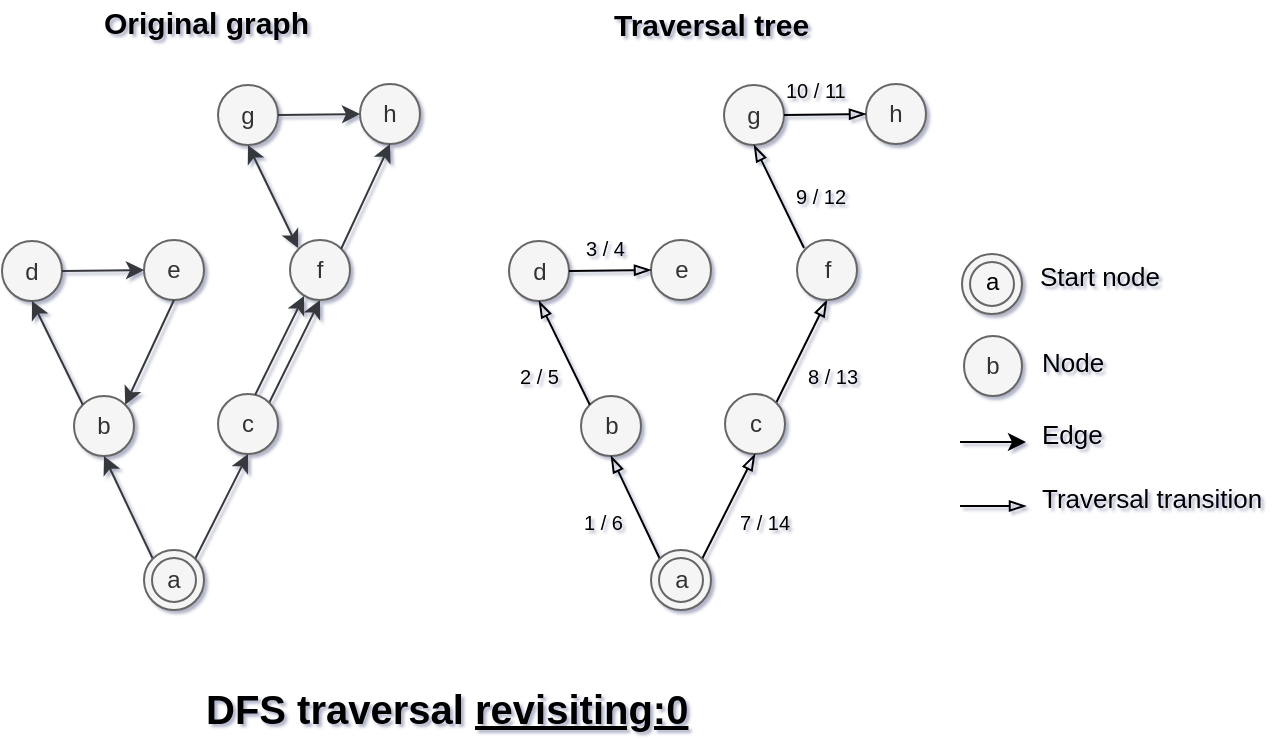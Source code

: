 <mxfile version="12.2.6" type="device" pages="10"><diagram id="KNvpp5xV-5hP9-7_DFn0" name="Revisiting : 0"><mxGraphModel dx="1102" dy="540" grid="1" gridSize="1" guides="1" tooltips="1" connect="1" arrows="1" fold="1" page="1" pageScale="1" pageWidth="827" pageHeight="583" math="0" shadow="1"><root><mxCell id="0"/><mxCell id="1" parent="0"/><mxCell id="AsFKY_l41MddVFvJbGiK-34" value="e" style="ellipse;whiteSpace=wrap;html=1;aspect=fixed;fillColor=#f5f5f5;strokeColor=#666666;fontColor=#333333;" parent="1" vertex="1"><mxGeometry x="500.5" y="246" width="30" height="30" as="geometry"/></mxCell><mxCell id="AsFKY_l41MddVFvJbGiK-35" value="d" style="ellipse;whiteSpace=wrap;html=1;aspect=fixed;fillColor=#f5f5f5;strokeColor=#666666;fontColor=#333333;" parent="1" vertex="1"><mxGeometry x="429.5" y="246.5" width="30" height="30" as="geometry"/></mxCell><mxCell id="AsFKY_l41MddVFvJbGiK-37" value="" style="endArrow=blockThin;html=1;entryX=0;entryY=0.5;entryDx=0;entryDy=0;exitX=1;exitY=0.5;exitDx=0;exitDy=0;startArrow=none;startFill=0;strokeColor=#000000;endFill=0;" parent="1" source="AsFKY_l41MddVFvJbGiK-35" target="AsFKY_l41MddVFvJbGiK-34" edge="1"><mxGeometry width="50" height="50" relative="1" as="geometry"><mxPoint x="450.06" y="266.24" as="sourcePoint"/><mxPoint x="436.607" y="297.893" as="targetPoint"/></mxGeometry></mxCell><mxCell id="AsFKY_l41MddVFvJbGiK-38" value="" style="endArrow=blockThin;html=1;exitX=1;exitY=0;exitDx=0;exitDy=0;entryX=0.5;entryY=1;entryDx=0;entryDy=0;strokeColor=#000000;endFill=0;" parent="1" source="AsFKY_l41MddVFvJbGiK-40" target="AsFKY_l41MddVFvJbGiK-46" edge="1"><mxGeometry width="50" height="50" relative="1" as="geometry"><mxPoint x="560.607" y="346.607" as="sourcePoint"/><mxPoint x="585.72" y="400.378" as="targetPoint"/></mxGeometry></mxCell><mxCell id="AsFKY_l41MddVFvJbGiK-39" value="b" style="ellipse;whiteSpace=wrap;html=1;aspect=fixed;fillColor=#f5f5f5;strokeColor=#666666;fontColor=#333333;" parent="1" vertex="1"><mxGeometry x="465.5" y="324" width="30" height="30" as="geometry"/></mxCell><mxCell id="AsFKY_l41MddVFvJbGiK-40" value="c" style="ellipse;whiteSpace=wrap;html=1;aspect=fixed;fillColor=#f5f5f5;strokeColor=#666666;fontColor=#333333;" parent="1" vertex="1"><mxGeometry x="537.5" y="323" width="30" height="30" as="geometry"/></mxCell><mxCell id="AsFKY_l41MddVFvJbGiK-42" value="" style="endArrow=blockThin;html=1;exitX=0;exitY=0;exitDx=0;exitDy=0;strokeColor=#000000;endFill=0;" parent="1" source="AsFKY_l41MddVFvJbGiK-45" edge="1"><mxGeometry width="50" height="50" relative="1" as="geometry"><mxPoint x="505.56" y="295.74" as="sourcePoint"/><mxPoint x="480.5" y="354" as="targetPoint"/></mxGeometry></mxCell><mxCell id="AsFKY_l41MddVFvJbGiK-43" value="" style="endArrow=blockThin;html=1;exitX=1;exitY=0;exitDx=0;exitDy=0;entryX=0.5;entryY=1;entryDx=0;entryDy=0;strokeColor=#000000;endFill=0;" parent="1" source="AsFKY_l41MddVFvJbGiK-45" target="AsFKY_l41MddVFvJbGiK-40" edge="1"><mxGeometry width="50" height="50" relative="1" as="geometry"><mxPoint x="517.8" y="295.2" as="sourcePoint"/><mxPoint x="499.107" y="334.393" as="targetPoint"/></mxGeometry></mxCell><mxCell id="AsFKY_l41MddVFvJbGiK-44" value="" style="endArrow=blockThin;html=1;exitX=0;exitY=0;exitDx=0;exitDy=0;entryX=0.5;entryY=1;entryDx=0;entryDy=0;strokeColor=#000000;endFill=0;" parent="1" source="AsFKY_l41MddVFvJbGiK-39" target="AsFKY_l41MddVFvJbGiK-35" edge="1"><mxGeometry width="50" height="50" relative="1" as="geometry"><mxPoint x="513.56" y="309.74" as="sourcePoint"/><mxPoint x="444.5" y="280.5" as="targetPoint"/></mxGeometry></mxCell><mxCell id="AsFKY_l41MddVFvJbGiK-45" value="a" style="ellipse;shape=doubleEllipse;whiteSpace=wrap;html=1;aspect=fixed;fillColor=#f5f5f5;strokeColor=#666666;fontColor=#333333;" parent="1" vertex="1"><mxGeometry x="500.5" y="401" width="30" height="30" as="geometry"/></mxCell><mxCell id="AsFKY_l41MddVFvJbGiK-46" value="f" style="ellipse;whiteSpace=wrap;html=1;aspect=fixed;fillColor=#f5f5f5;strokeColor=#666666;fontColor=#333333;" parent="1" vertex="1"><mxGeometry x="573.5" y="246" width="30" height="30" as="geometry"/></mxCell><mxCell id="AsFKY_l41MddVFvJbGiK-49" value="1 / 6" style="text;html=1;resizable=0;points=[];autosize=1;align=left;verticalAlign=top;spacingTop=-4;fontSize=10;" parent="1" vertex="1"><mxGeometry x="464.5" y="379" width="33" height="12" as="geometry"/></mxCell><mxCell id="AsFKY_l41MddVFvJbGiK-50" value="3 / 4" style="text;html=1;resizable=0;points=[];autosize=1;align=left;verticalAlign=top;spacingTop=-4;fontSize=10;" parent="1" vertex="1"><mxGeometry x="465.5" y="241.5" width="33" height="12" as="geometry"/></mxCell><mxCell id="AsFKY_l41MddVFvJbGiK-52" value="2 / 5" style="text;html=1;resizable=0;points=[];autosize=1;align=left;verticalAlign=top;spacingTop=-4;fontSize=10;" parent="1" vertex="1"><mxGeometry x="432.5" y="306" width="33" height="12" as="geometry"/></mxCell><mxCell id="AsFKY_l41MddVFvJbGiK-53" value="7 / 14" style="text;html=1;resizable=0;points=[];autosize=1;align=left;verticalAlign=top;spacingTop=-4;fontSize=10;" parent="1" vertex="1"><mxGeometry x="542.5" y="379" width="39" height="12" as="geometry"/></mxCell><mxCell id="AsFKY_l41MddVFvJbGiK-54" value="8 / 13" style="text;html=1;resizable=0;points=[];autosize=1;align=left;verticalAlign=top;spacingTop=-4;fontSize=10;" parent="1" vertex="1"><mxGeometry x="576.5" y="306" width="39" height="12" as="geometry"/></mxCell><mxCell id="AsFKY_l41MddVFvJbGiK-55" value="9 / 12" style="text;html=1;resizable=0;points=[];autosize=1;align=left;verticalAlign=top;spacingTop=-4;fontSize=10;" parent="1" vertex="1"><mxGeometry x="570.5" y="216" width="39" height="12" as="geometry"/></mxCell><mxCell id="KoXFmAfl6XOF9CCQwrKE-23" value="e" style="ellipse;whiteSpace=wrap;html=1;aspect=fixed;fillColor=#f5f5f5;strokeColor=#666666;fontColor=#333333;" parent="1" vertex="1"><mxGeometry x="247" y="246" width="30" height="30" as="geometry"/></mxCell><mxCell id="KoXFmAfl6XOF9CCQwrKE-24" value="d" style="ellipse;whiteSpace=wrap;html=1;aspect=fixed;fillColor=#f5f5f5;strokeColor=#666666;fontColor=#333333;" parent="1" vertex="1"><mxGeometry x="176" y="246.5" width="30" height="30" as="geometry"/></mxCell><mxCell id="KoXFmAfl6XOF9CCQwrKE-25" value="" style="endArrow=classic;html=1;entryX=0;entryY=0.5;entryDx=0;entryDy=0;exitX=1;exitY=0.5;exitDx=0;exitDy=0;startArrow=none;startFill=0;strokeWidth=1;endSize=6;startSize=6;fillColor=#cce5ff;strokeColor=#36393d;" parent="1" source="KoXFmAfl6XOF9CCQwrKE-24" target="KoXFmAfl6XOF9CCQwrKE-23" edge="1"><mxGeometry width="50" height="50" relative="1" as="geometry"><mxPoint x="196.56" y="266.24" as="sourcePoint"/><mxPoint x="183.107" y="297.893" as="targetPoint"/></mxGeometry></mxCell><mxCell id="KoXFmAfl6XOF9CCQwrKE-26" value="" style="endArrow=classic;html=1;exitX=1;exitY=0;exitDx=0;exitDy=0;entryX=0.5;entryY=1;entryDx=0;entryDy=0;strokeWidth=1;endSize=6;startSize=6;fillColor=#cce5ff;strokeColor=#36393d;" parent="1" source="KoXFmAfl6XOF9CCQwrKE-28" target="KoXFmAfl6XOF9CCQwrKE-34" edge="1"><mxGeometry width="50" height="50" relative="1" as="geometry"><mxPoint x="307.107" y="346.607" as="sourcePoint"/><mxPoint x="332.22" y="400.378" as="targetPoint"/></mxGeometry></mxCell><mxCell id="KoXFmAfl6XOF9CCQwrKE-27" value="b" style="ellipse;whiteSpace=wrap;html=1;aspect=fixed;fillColor=#f5f5f5;strokeColor=#666666;fontColor=#333333;" parent="1" vertex="1"><mxGeometry x="212" y="324" width="30" height="30" as="geometry"/></mxCell><mxCell id="KoXFmAfl6XOF9CCQwrKE-28" value="c" style="ellipse;whiteSpace=wrap;html=1;aspect=fixed;fillColor=#f5f5f5;strokeColor=#666666;fontColor=#333333;" parent="1" vertex="1"><mxGeometry x="284" y="323" width="30" height="30" as="geometry"/></mxCell><mxCell id="KoXFmAfl6XOF9CCQwrKE-30" value="" style="endArrow=classic;html=1;exitX=0;exitY=0;exitDx=0;exitDy=0;strokeWidth=1;endSize=6;startSize=6;fillColor=#cce5ff;strokeColor=#36393d;" parent="1" source="KoXFmAfl6XOF9CCQwrKE-33" edge="1"><mxGeometry width="50" height="50" relative="1" as="geometry"><mxPoint x="252.06" y="295.74" as="sourcePoint"/><mxPoint x="227" y="354.0" as="targetPoint"/></mxGeometry></mxCell><mxCell id="KoXFmAfl6XOF9CCQwrKE-31" value="" style="endArrow=classic;html=1;exitX=1;exitY=0;exitDx=0;exitDy=0;entryX=0.5;entryY=1;entryDx=0;entryDy=0;strokeWidth=1;endSize=6;startSize=6;fillColor=#cce5ff;strokeColor=#36393d;" parent="1" source="KoXFmAfl6XOF9CCQwrKE-33" target="KoXFmAfl6XOF9CCQwrKE-28" edge="1"><mxGeometry width="50" height="50" relative="1" as="geometry"><mxPoint x="264.3" y="295.2" as="sourcePoint"/><mxPoint x="245.607" y="334.393" as="targetPoint"/></mxGeometry></mxCell><mxCell id="KoXFmAfl6XOF9CCQwrKE-32" value="" style="endArrow=classic;html=1;exitX=0;exitY=0;exitDx=0;exitDy=0;entryX=0.5;entryY=1;entryDx=0;entryDy=0;strokeWidth=1;endSize=6;startSize=6;fillColor=#cce5ff;strokeColor=#36393d;" parent="1" source="KoXFmAfl6XOF9CCQwrKE-27" target="KoXFmAfl6XOF9CCQwrKE-24" edge="1"><mxGeometry width="50" height="50" relative="1" as="geometry"><mxPoint x="260.06" y="309.74" as="sourcePoint"/><mxPoint x="191" y="280.5" as="targetPoint"/></mxGeometry></mxCell><mxCell id="KoXFmAfl6XOF9CCQwrKE-33" value="a" style="ellipse;shape=doubleEllipse;whiteSpace=wrap;html=1;aspect=fixed;fillColor=#f5f5f5;strokeColor=#666666;fontColor=#333333;" parent="1" vertex="1"><mxGeometry x="247" y="401" width="30" height="30" as="geometry"/></mxCell><mxCell id="KoXFmAfl6XOF9CCQwrKE-34" value="f" style="ellipse;whiteSpace=wrap;html=1;aspect=fixed;fillColor=#f5f5f5;strokeColor=#666666;fontColor=#333333;" parent="1" vertex="1"><mxGeometry x="320" y="246" width="30" height="30" as="geometry"/></mxCell><mxCell id="KoXFmAfl6XOF9CCQwrKE-42" value="" style="endArrow=classic;html=1;exitX=0.5;exitY=1;exitDx=0;exitDy=0;entryX=1;entryY=0;entryDx=0;entryDy=0;strokeWidth=1;endSize=6;startSize=6;fillColor=#cce5ff;strokeColor=#36393d;" parent="1" source="KoXFmAfl6XOF9CCQwrKE-23" target="KoXFmAfl6XOF9CCQwrKE-27" edge="1"><mxGeometry width="50" height="50" relative="1" as="geometry"><mxPoint x="219.393" y="331.393" as="sourcePoint"/><mxPoint x="194" y="279.5" as="targetPoint"/></mxGeometry></mxCell><mxCell id="KoXFmAfl6XOF9CCQwrKE-43" value="" style="endArrow=classic;html=1;exitX=1;exitY=0;exitDx=0;exitDy=0;strokeWidth=1;endSize=6;startSize=6;fillColor=#cce5ff;strokeColor=#36393d;" parent="1" edge="1"><mxGeometry width="50" height="50" relative="1" as="geometry"><mxPoint x="302.607" y="323.393" as="sourcePoint"/><mxPoint x="327" y="274" as="targetPoint"/></mxGeometry></mxCell><mxCell id="SofqbsE8s21-BEdCPXcn-5" value="10 / 11" style="text;html=1;resizable=0;points=[];autosize=1;align=left;verticalAlign=top;spacingTop=-4;fontSize=10;" parent="1" vertex="1"><mxGeometry x="566" y="163" width="45" height="12" as="geometry"/></mxCell><mxCell id="qSKGegMPYRUaFRNzBvzP-1" value="h" style="ellipse;whiteSpace=wrap;html=1;aspect=fixed;fillColor=#f5f5f5;strokeColor=#666666;fontColor=#333333;" parent="1" vertex="1"><mxGeometry x="355" y="168" width="30" height="30" as="geometry"/></mxCell><mxCell id="qSKGegMPYRUaFRNzBvzP-2" value="g" style="ellipse;whiteSpace=wrap;html=1;aspect=fixed;fillColor=#f5f5f5;strokeColor=#666666;fontColor=#333333;" parent="1" vertex="1"><mxGeometry x="284" y="168.5" width="30" height="30" as="geometry"/></mxCell><mxCell id="qSKGegMPYRUaFRNzBvzP-4" value="" style="endArrow=classic;html=1;entryX=0.5;entryY=1;entryDx=0;entryDy=0;startArrow=classic;startFill=1;strokeWidth=1;endSize=6;startSize=6;fillColor=#cce5ff;strokeColor=#36393d;" parent="1" target="qSKGegMPYRUaFRNzBvzP-2" edge="1"><mxGeometry width="50" height="50" relative="1" as="geometry"><mxPoint x="324" y="250" as="sourcePoint"/><mxPoint x="299" y="202.5" as="targetPoint"/></mxGeometry></mxCell><mxCell id="qSKGegMPYRUaFRNzBvzP-5" value="" style="endArrow=classic;html=1;entryX=0.5;entryY=1;entryDx=0;entryDy=0;exitX=1;exitY=0;exitDx=0;exitDy=0;startArrow=none;startFill=0;strokeWidth=1;endSize=6;startSize=6;fillColor=#cce5ff;strokeColor=#36393d;" parent="1" source="KoXFmAfl6XOF9CCQwrKE-34" target="qSKGegMPYRUaFRNzBvzP-1" edge="1"><mxGeometry width="50" height="50" relative="1" as="geometry"><mxPoint x="368" y="272" as="sourcePoint"/><mxPoint x="345.607" y="250.393" as="targetPoint"/></mxGeometry></mxCell><mxCell id="qSKGegMPYRUaFRNzBvzP-6" value="h" style="ellipse;whiteSpace=wrap;html=1;aspect=fixed;fillColor=#f5f5f5;strokeColor=#666666;fontColor=#333333;" parent="1" vertex="1"><mxGeometry x="608" y="168" width="30" height="30" as="geometry"/></mxCell><mxCell id="qSKGegMPYRUaFRNzBvzP-7" value="g" style="ellipse;whiteSpace=wrap;html=1;aspect=fixed;fillColor=#f5f5f5;strokeColor=#666666;fontColor=#333333;" parent="1" vertex="1"><mxGeometry x="537" y="168.5" width="30" height="30" as="geometry"/></mxCell><mxCell id="qSKGegMPYRUaFRNzBvzP-8" value="" style="endArrow=blockThin;html=1;entryX=0.5;entryY=1;entryDx=0;entryDy=0;startArrow=none;startFill=0;strokeColor=#000000;endFill=0;" parent="1" target="qSKGegMPYRUaFRNzBvzP-7" edge="1"><mxGeometry width="50" height="50" relative="1" as="geometry"><mxPoint x="577" y="250" as="sourcePoint"/><mxPoint x="552" y="202.5" as="targetPoint"/></mxGeometry></mxCell><mxCell id="XWkDY9elqod7Tn1hwhie-5" value="" style="endArrow=classic;html=1;entryX=0;entryY=0.5;entryDx=0;entryDy=0;exitX=1;exitY=0.5;exitDx=0;exitDy=0;startArrow=none;startFill=0;strokeWidth=1;endSize=6;startSize=6;fillColor=#cce5ff;strokeColor=#36393d;" parent="1" source="qSKGegMPYRUaFRNzBvzP-2" target="qSKGegMPYRUaFRNzBvzP-1" edge="1"><mxGeometry width="50" height="50" relative="1" as="geometry"><mxPoint x="314" y="183.5" as="sourcePoint"/><mxPoint x="355" y="183" as="targetPoint"/></mxGeometry></mxCell><mxCell id="XWkDY9elqod7Tn1hwhie-6" value="" style="endArrow=blockThin;html=1;entryX=0;entryY=0.5;entryDx=0;entryDy=0;exitX=1;exitY=0.5;exitDx=0;exitDy=0;startArrow=none;startFill=0;strokeColor=#000000;endFill=0;" parent="1" source="qSKGegMPYRUaFRNzBvzP-7" target="qSKGegMPYRUaFRNzBvzP-6" edge="1"><mxGeometry width="50" height="50" relative="1" as="geometry"><mxPoint x="567" y="183" as="sourcePoint"/><mxPoint x="608" y="182.5" as="targetPoint"/></mxGeometry></mxCell><mxCell id="s8omKIwUP7foAx1Cuag8-1" value="&lt;b style=&quot;font-size: 15px;&quot;&gt;&lt;font style=&quot;font-size: 15px;&quot;&gt;Original graph&lt;/font&gt;&lt;/b&gt;" style="text;html=1;resizable=0;points=[];autosize=1;align=left;verticalAlign=top;spacingTop=-4;fontSize=15;" parent="1" vertex="1"><mxGeometry x="225" y="126" width="109" height="14" as="geometry"/></mxCell><mxCell id="ZtEST0P4Al_KQRCayjwR-1" value="" style="ellipse;shape=doubleEllipse;whiteSpace=wrap;html=1;aspect=fixed;strokeWidth=1;fillColor=#f5f5f5;fontSize=13;strokeColor=#666666;fontColor=#333333;" parent="1" vertex="1"><mxGeometry x="656" y="253" width="30" height="30" as="geometry"/></mxCell><mxCell id="ZtEST0P4Al_KQRCayjwR-2" value="&lt;font style=&quot;font-size: 12px&quot;&gt;b&lt;/font&gt;" style="ellipse;whiteSpace=wrap;html=1;aspect=fixed;rounded=1;shadow=0;glass=1;comic=1;labelBackgroundColor=none;fillColor=#f5f5f5;strokeColor=#666666;fontColor=#333333;fontStyle=0" parent="1" vertex="1"><mxGeometry x="657" y="294" width="29" height="30" as="geometry"/></mxCell><mxCell id="ZtEST0P4Al_KQRCayjwR-5" value="" style="endArrow=classic;html=1;strokeWidth=1;endFill=1;endSize=6;startSize=6;" parent="1" edge="1"><mxGeometry width="50" height="50" relative="1" as="geometry"><mxPoint x="655" y="347" as="sourcePoint"/><mxPoint x="688" y="347" as="targetPoint"/></mxGeometry></mxCell><mxCell id="ZtEST0P4Al_KQRCayjwR-7" value="&lt;span style=&quot;font-size: 13px&quot;&gt;Start node&lt;br&gt;&lt;/span&gt;" style="text;html=1;resizable=0;points=[];autosize=1;align=left;verticalAlign=top;spacingTop=-4;fontSize=13;fontColor=#000000;fontStyle=0" parent="1" vertex="1"><mxGeometry x="693" y="254" width="71" height="17" as="geometry"/></mxCell><mxCell id="ZtEST0P4Al_KQRCayjwR-10" value="&lt;span style=&quot;font-size: 13px&quot;&gt;Node&lt;br style=&quot;font-size: 13px&quot;&gt;&lt;/span&gt;" style="text;html=1;resizable=0;points=[];autosize=1;align=left;verticalAlign=top;spacingTop=-4;fontSize=13;fontStyle=0" parent="1" vertex="1"><mxGeometry x="694" y="297" width="41" height="17" as="geometry"/></mxCell><mxCell id="ZtEST0P4Al_KQRCayjwR-13" value="&lt;span style=&quot;font-size: 13px&quot;&gt;Edge&lt;br style=&quot;font-size: 13px&quot;&gt;&lt;/span&gt;" style="text;html=1;resizable=0;points=[];autosize=1;align=left;verticalAlign=top;spacingTop=-4;fontSize=13;fontStyle=0" parent="1" vertex="1"><mxGeometry x="694" y="333" width="41" height="17" as="geometry"/></mxCell><mxCell id="ZtEST0P4Al_KQRCayjwR-16" value="&lt;span style=&quot;font-size: 12px;&quot;&gt;&lt;span style=&quot;font-size: 12px;&quot;&gt;a&lt;/span&gt;&lt;/span&gt;" style="text;html=1;resizable=0;points=[];autosize=1;align=left;verticalAlign=top;spacingTop=-4;fontSize=12;fontColor=#000000;fontStyle=0;strokeColor=none;" parent="1" vertex="1"><mxGeometry x="665.5" y="257" width="19" height="17" as="geometry"/></mxCell><mxCell id="8HoGbTZqQS9XHJowOnPJ-2" value="" style="endArrow=blockThin;html=1;strokeWidth=1;endFill=0;endSize=6;startSize=6;" parent="1" edge="1"><mxGeometry width="50" height="50" relative="1" as="geometry"><mxPoint x="655" y="379" as="sourcePoint"/><mxPoint x="688" y="379" as="targetPoint"/></mxGeometry></mxCell><mxCell id="8HoGbTZqQS9XHJowOnPJ-3" value="&lt;span style=&quot;font-size: 13px&quot;&gt;Traversal transition&lt;br style=&quot;font-size: 13px&quot;&gt;&lt;/span&gt;" style="text;html=1;resizable=0;points=[];autosize=1;align=left;verticalAlign=top;spacingTop=-4;fontSize=13;fontStyle=0" parent="1" vertex="1"><mxGeometry x="694" y="365" width="120" height="18" as="geometry"/></mxCell><mxCell id="8HoGbTZqQS9XHJowOnPJ-4" value="&lt;b style=&quot;font-size: 20px&quot;&gt;DFS traversal &lt;u&gt;revisiting:0&lt;/u&gt;&lt;br&gt;&lt;/b&gt;" style="text;html=1;resizable=0;points=[];autosize=1;align=left;verticalAlign=top;spacingTop=-4;fontSize=20;" parent="1" vertex="1"><mxGeometry x="276" y="466" width="252" height="24" as="geometry"/></mxCell><mxCell id="ckTXv9M-T1zRQlU9hNsF-1" value="&lt;b&gt;Traversal&amp;nbsp;&lt;/b&gt;&lt;span style=&quot;font-size: 15px&quot;&gt;&lt;b style=&quot;font-size: 15px&quot;&gt;tree&lt;/b&gt;&lt;/span&gt;" style="text;html=1;resizable=0;points=[];autosize=1;align=left;verticalAlign=top;spacingTop=-4;fontSize=15;" parent="1" vertex="1"><mxGeometry x="480" y="127" width="107" height="19" as="geometry"/></mxCell></root></mxGraphModel></diagram><diagram name="Revisiting : 1" id="f1z3omj7OZky4gC56XHT"><mxGraphModel dx="1102" dy="540" grid="1" gridSize="1" guides="1" tooltips="1" connect="1" arrows="1" fold="1" page="1" pageScale="1" pageWidth="827" pageHeight="583" math="0" shadow="1"><root><mxCell id="5nglxx3YW3qR3S17lUob-0"/><mxCell id="5nglxx3YW3qR3S17lUob-1" parent="5nglxx3YW3qR3S17lUob-0"/><mxCell id="5nglxx3YW3qR3S17lUob-7" value="e" style="ellipse;whiteSpace=wrap;html=1;aspect=fixed;fillColor=#f5f5f5;strokeColor=#666666;fontColor=#333333;" parent="5nglxx3YW3qR3S17lUob-1" vertex="1"><mxGeometry x="498.5" y="246" width="30" height="30" as="geometry"/></mxCell><mxCell id="5nglxx3YW3qR3S17lUob-8" value="d" style="ellipse;whiteSpace=wrap;html=1;aspect=fixed;fillColor=#f5f5f5;strokeColor=#666666;fontColor=#333333;" parent="5nglxx3YW3qR3S17lUob-1" vertex="1"><mxGeometry x="427.5" y="246.5" width="30" height="30" as="geometry"/></mxCell><mxCell id="5nglxx3YW3qR3S17lUob-9" value="" style="endArrow=blockThin;html=1;entryX=0;entryY=0.5;entryDx=0;entryDy=0;exitX=1;exitY=0.5;exitDx=0;exitDy=0;startArrow=none;startFill=0;endFill=0;" parent="5nglxx3YW3qR3S17lUob-1" source="5nglxx3YW3qR3S17lUob-8" target="5nglxx3YW3qR3S17lUob-7" edge="1"><mxGeometry width="50" height="50" relative="1" as="geometry"><mxPoint x="448.06" y="266.24" as="sourcePoint"/><mxPoint x="434.607" y="297.893" as="targetPoint"/></mxGeometry></mxCell><mxCell id="5nglxx3YW3qR3S17lUob-10" value="" style="endArrow=blockThin;html=1;exitX=1;exitY=0;exitDx=0;exitDy=0;entryX=0.5;entryY=1;entryDx=0;entryDy=0;endFill=0;" parent="5nglxx3YW3qR3S17lUob-1" source="5nglxx3YW3qR3S17lUob-12" target="5nglxx3YW3qR3S17lUob-18" edge="1"><mxGeometry width="50" height="50" relative="1" as="geometry"><mxPoint x="558.607" y="346.607" as="sourcePoint"/><mxPoint x="583.72" y="400.378" as="targetPoint"/></mxGeometry></mxCell><mxCell id="5nglxx3YW3qR3S17lUob-11" value="b" style="ellipse;whiteSpace=wrap;html=1;aspect=fixed;fillColor=#f5f5f5;strokeColor=#666666;fontColor=#333333;" parent="5nglxx3YW3qR3S17lUob-1" vertex="1"><mxGeometry x="463.5" y="324" width="30" height="30" as="geometry"/></mxCell><mxCell id="5nglxx3YW3qR3S17lUob-12" value="c" style="ellipse;whiteSpace=wrap;html=1;aspect=fixed;fillColor=#f5f5f5;strokeColor=#666666;fontColor=#333333;" parent="5nglxx3YW3qR3S17lUob-1" vertex="1"><mxGeometry x="535.5" y="323" width="30" height="30" as="geometry"/></mxCell><mxCell id="5nglxx3YW3qR3S17lUob-14" value="" style="endArrow=blockThin;html=1;exitX=0;exitY=0;exitDx=0;exitDy=0;endFill=0;" parent="5nglxx3YW3qR3S17lUob-1" source="5nglxx3YW3qR3S17lUob-17" edge="1"><mxGeometry width="50" height="50" relative="1" as="geometry"><mxPoint x="503.56" y="295.74" as="sourcePoint"/><mxPoint x="478.5" y="354" as="targetPoint"/></mxGeometry></mxCell><mxCell id="5nglxx3YW3qR3S17lUob-15" value="" style="endArrow=blockThin;html=1;exitX=1;exitY=0;exitDx=0;exitDy=0;entryX=0.5;entryY=1;entryDx=0;entryDy=0;endFill=0;" parent="5nglxx3YW3qR3S17lUob-1" source="5nglxx3YW3qR3S17lUob-17" target="5nglxx3YW3qR3S17lUob-12" edge="1"><mxGeometry width="50" height="50" relative="1" as="geometry"><mxPoint x="515.8" y="295.2" as="sourcePoint"/><mxPoint x="497.107" y="334.393" as="targetPoint"/></mxGeometry></mxCell><mxCell id="5nglxx3YW3qR3S17lUob-16" value="" style="endArrow=blockThin;html=1;exitX=0;exitY=0;exitDx=0;exitDy=0;entryX=0.5;entryY=1;entryDx=0;entryDy=0;endFill=0;" parent="5nglxx3YW3qR3S17lUob-1" source="5nglxx3YW3qR3S17lUob-11" target="5nglxx3YW3qR3S17lUob-8" edge="1"><mxGeometry width="50" height="50" relative="1" as="geometry"><mxPoint x="511.56" y="309.74" as="sourcePoint"/><mxPoint x="442.5" y="280.5" as="targetPoint"/></mxGeometry></mxCell><mxCell id="5nglxx3YW3qR3S17lUob-17" value="a" style="ellipse;shape=doubleEllipse;whiteSpace=wrap;html=1;aspect=fixed;fillColor=#f5f5f5;strokeColor=#666666;fontColor=#333333;" parent="5nglxx3YW3qR3S17lUob-1" vertex="1"><mxGeometry x="498.5" y="401" width="30" height="30" as="geometry"/></mxCell><mxCell id="5nglxx3YW3qR3S17lUob-18" value="f" style="ellipse;whiteSpace=wrap;html=1;aspect=fixed;fillColor=#f5f5f5;strokeColor=#666666;fontColor=#333333;" parent="5nglxx3YW3qR3S17lUob-1" vertex="1"><mxGeometry x="571.5" y="246" width="30" height="30" as="geometry"/></mxCell><mxCell id="5nglxx3YW3qR3S17lUob-20" value="1 / 6" style="text;html=1;resizable=0;points=[];autosize=1;align=left;verticalAlign=top;spacingTop=-4;fontSize=10;" parent="5nglxx3YW3qR3S17lUob-1" vertex="1"><mxGeometry x="462.5" y="379" width="33" height="12" as="geometry"/></mxCell><mxCell id="5nglxx3YW3qR3S17lUob-21" value="3 / 4" style="text;html=1;resizable=0;points=[];autosize=1;align=left;verticalAlign=top;spacingTop=-4;fontSize=10;" parent="5nglxx3YW3qR3S17lUob-1" vertex="1"><mxGeometry x="462.5" y="240.5" width="33" height="12" as="geometry"/></mxCell><mxCell id="5nglxx3YW3qR3S17lUob-22" value="2 / 5" style="text;html=1;resizable=0;points=[];autosize=1;align=left;verticalAlign=top;spacingTop=-4;fontSize=10;" parent="5nglxx3YW3qR3S17lUob-1" vertex="1"><mxGeometry x="429.5" y="306" width="33" height="12" as="geometry"/></mxCell><mxCell id="5nglxx3YW3qR3S17lUob-23" value="7 / 16" style="text;html=1;resizable=0;points=[];autosize=1;align=left;verticalAlign=top;spacingTop=-4;fontSize=10;" parent="5nglxx3YW3qR3S17lUob-1" vertex="1"><mxGeometry x="540.5" y="379" width="39" height="12" as="geometry"/></mxCell><mxCell id="5nglxx3YW3qR3S17lUob-24" value="8 / 15" style="text;html=1;resizable=0;points=[];autosize=1;align=left;verticalAlign=top;spacingTop=-4;fontSize=10;" parent="5nglxx3YW3qR3S17lUob-1" vertex="1"><mxGeometry x="575.5" y="306" width="39" height="12" as="geometry"/></mxCell><mxCell id="5nglxx3YW3qR3S17lUob-25" value="9 / 12" style="text;html=1;resizable=0;points=[];autosize=1;align=left;verticalAlign=top;spacingTop=-4;fontSize=10;" parent="5nglxx3YW3qR3S17lUob-1" vertex="1"><mxGeometry x="527.5" y="218" width="39" height="12" as="geometry"/></mxCell><mxCell id="5nglxx3YW3qR3S17lUob-26" value="e" style="ellipse;whiteSpace=wrap;html=1;aspect=fixed;fillColor=#f5f5f5;strokeColor=#666666;fontColor=#333333;" parent="5nglxx3YW3qR3S17lUob-1" vertex="1"><mxGeometry x="247" y="245.5" width="30" height="30" as="geometry"/></mxCell><mxCell id="5nglxx3YW3qR3S17lUob-27" value="d" style="ellipse;whiteSpace=wrap;html=1;aspect=fixed;fillColor=#f5f5f5;strokeColor=#666666;fontColor=#333333;" parent="5nglxx3YW3qR3S17lUob-1" vertex="1"><mxGeometry x="176" y="246" width="30" height="30" as="geometry"/></mxCell><mxCell id="5nglxx3YW3qR3S17lUob-28" value="" style="endArrow=classic;html=1;entryX=0;entryY=0.5;entryDx=0;entryDy=0;exitX=1;exitY=0.5;exitDx=0;exitDy=0;startArrow=none;startFill=0;" parent="5nglxx3YW3qR3S17lUob-1" source="5nglxx3YW3qR3S17lUob-27" target="5nglxx3YW3qR3S17lUob-26" edge="1"><mxGeometry width="50" height="50" relative="1" as="geometry"><mxPoint x="196.56" y="265.74" as="sourcePoint"/><mxPoint x="183.107" y="297.393" as="targetPoint"/></mxGeometry></mxCell><mxCell id="5nglxx3YW3qR3S17lUob-29" value="" style="endArrow=classic;html=1;exitX=1;exitY=0;exitDx=0;exitDy=0;entryX=0.5;entryY=1;entryDx=0;entryDy=0;" parent="5nglxx3YW3qR3S17lUob-1" source="5nglxx3YW3qR3S17lUob-31" target="5nglxx3YW3qR3S17lUob-37" edge="1"><mxGeometry width="50" height="50" relative="1" as="geometry"><mxPoint x="307.107" y="346.107" as="sourcePoint"/><mxPoint x="332.22" y="399.878" as="targetPoint"/></mxGeometry></mxCell><mxCell id="5nglxx3YW3qR3S17lUob-30" value="b" style="ellipse;whiteSpace=wrap;html=1;aspect=fixed;fillColor=#f5f5f5;strokeColor=#666666;fontColor=#333333;" parent="5nglxx3YW3qR3S17lUob-1" vertex="1"><mxGeometry x="212" y="323.5" width="30" height="30" as="geometry"/></mxCell><mxCell id="5nglxx3YW3qR3S17lUob-31" value="c" style="ellipse;whiteSpace=wrap;html=1;aspect=fixed;fillColor=#f5f5f5;strokeColor=#666666;fontColor=#333333;" parent="5nglxx3YW3qR3S17lUob-1" vertex="1"><mxGeometry x="284" y="322.5" width="30" height="30" as="geometry"/></mxCell><mxCell id="5nglxx3YW3qR3S17lUob-33" value="" style="endArrow=classic;html=1;exitX=0;exitY=0;exitDx=0;exitDy=0;" parent="5nglxx3YW3qR3S17lUob-1" source="5nglxx3YW3qR3S17lUob-36" edge="1"><mxGeometry width="50" height="50" relative="1" as="geometry"><mxPoint x="252.06" y="295.24" as="sourcePoint"/><mxPoint x="227" y="353.5" as="targetPoint"/></mxGeometry></mxCell><mxCell id="5nglxx3YW3qR3S17lUob-34" value="" style="endArrow=classic;html=1;exitX=1;exitY=0;exitDx=0;exitDy=0;entryX=0.5;entryY=1;entryDx=0;entryDy=0;" parent="5nglxx3YW3qR3S17lUob-1" source="5nglxx3YW3qR3S17lUob-36" target="5nglxx3YW3qR3S17lUob-31" edge="1"><mxGeometry width="50" height="50" relative="1" as="geometry"><mxPoint x="264.3" y="294.7" as="sourcePoint"/><mxPoint x="245.607" y="333.893" as="targetPoint"/></mxGeometry></mxCell><mxCell id="5nglxx3YW3qR3S17lUob-35" value="" style="endArrow=classic;html=1;exitX=0;exitY=0;exitDx=0;exitDy=0;entryX=0.5;entryY=1;entryDx=0;entryDy=0;" parent="5nglxx3YW3qR3S17lUob-1" source="5nglxx3YW3qR3S17lUob-30" target="5nglxx3YW3qR3S17lUob-27" edge="1"><mxGeometry width="50" height="50" relative="1" as="geometry"><mxPoint x="260.06" y="309.24" as="sourcePoint"/><mxPoint x="191" y="280" as="targetPoint"/></mxGeometry></mxCell><mxCell id="5nglxx3YW3qR3S17lUob-36" value="a" style="ellipse;shape=doubleEllipse;whiteSpace=wrap;html=1;aspect=fixed;fillColor=#f5f5f5;strokeColor=#666666;fontColor=#333333;" parent="5nglxx3YW3qR3S17lUob-1" vertex="1"><mxGeometry x="247" y="400.5" width="30" height="30" as="geometry"/></mxCell><mxCell id="5nglxx3YW3qR3S17lUob-37" value="f" style="ellipse;whiteSpace=wrap;html=1;aspect=fixed;fillColor=#f5f5f5;strokeColor=#666666;fontColor=#333333;" parent="5nglxx3YW3qR3S17lUob-1" vertex="1"><mxGeometry x="320" y="245.5" width="30" height="30" as="geometry"/></mxCell><mxCell id="5nglxx3YW3qR3S17lUob-39" value="" style="endArrow=classic;html=1;exitX=0.5;exitY=1;exitDx=0;exitDy=0;entryX=1;entryY=0;entryDx=0;entryDy=0;" parent="5nglxx3YW3qR3S17lUob-1" source="5nglxx3YW3qR3S17lUob-26" target="5nglxx3YW3qR3S17lUob-30" edge="1"><mxGeometry width="50" height="50" relative="1" as="geometry"><mxPoint x="219.393" y="330.893" as="sourcePoint"/><mxPoint x="194" y="279" as="targetPoint"/></mxGeometry></mxCell><mxCell id="5nglxx3YW3qR3S17lUob-40" value="" style="endArrow=classic;html=1;exitX=1;exitY=0;exitDx=0;exitDy=0;" parent="5nglxx3YW3qR3S17lUob-1" edge="1"><mxGeometry width="50" height="50" relative="1" as="geometry"><mxPoint x="302.607" y="322.893" as="sourcePoint"/><mxPoint x="327" y="273" as="targetPoint"/></mxGeometry></mxCell><mxCell id="vM82ADXbaF1amuKKFfj5-7" value="13 / 14" style="text;html=1;resizable=0;points=[];autosize=1;align=left;verticalAlign=top;spacingTop=-4;fontSize=10;" parent="5nglxx3YW3qR3S17lUob-1" vertex="1"><mxGeometry x="613" y="218" width="45" height="12" as="geometry"/></mxCell><mxCell id="vw6LVR_oYaYLVbWsWMpY-0" value="10 / 11" style="text;html=1;resizable=0;points=[];autosize=1;align=left;verticalAlign=top;spacingTop=-4;fontSize=10;" parent="5nglxx3YW3qR3S17lUob-1" vertex="1"><mxGeometry x="566" y="164" width="45" height="12" as="geometry"/></mxCell><mxCell id="kP1AblxlmqACD7_sYENv-0" value="h" style="ellipse;whiteSpace=wrap;html=1;aspect=fixed;fillColor=#f5f5f5;strokeColor=#666666;fontColor=#333333;" parent="5nglxx3YW3qR3S17lUob-1" vertex="1"><mxGeometry x="355" y="168" width="30" height="30" as="geometry"/></mxCell><mxCell id="kP1AblxlmqACD7_sYENv-1" value="g" style="ellipse;whiteSpace=wrap;html=1;aspect=fixed;fillColor=#f5f5f5;strokeColor=#666666;fontColor=#333333;" parent="5nglxx3YW3qR3S17lUob-1" vertex="1"><mxGeometry x="284" y="168.5" width="30" height="30" as="geometry"/></mxCell><mxCell id="kP1AblxlmqACD7_sYENv-2" value="" style="endArrow=classic;html=1;entryX=0.5;entryY=1;entryDx=0;entryDy=0;startArrow=classic;startFill=1;" parent="5nglxx3YW3qR3S17lUob-1" target="kP1AblxlmqACD7_sYENv-1" edge="1"><mxGeometry width="50" height="50" relative="1" as="geometry"><mxPoint x="324" y="250" as="sourcePoint"/><mxPoint x="299" y="202.5" as="targetPoint"/></mxGeometry></mxCell><mxCell id="kP1AblxlmqACD7_sYENv-3" value="" style="endArrow=classic;html=1;entryX=0.5;entryY=1;entryDx=0;entryDy=0;exitX=1;exitY=0;exitDx=0;exitDy=0;startArrow=none;startFill=0;" parent="5nglxx3YW3qR3S17lUob-1" target="kP1AblxlmqACD7_sYENv-0" edge="1"><mxGeometry width="50" height="50" relative="1" as="geometry"><mxPoint x="345.607" y="250.393" as="sourcePoint"/><mxPoint x="345.607" y="250.393" as="targetPoint"/></mxGeometry></mxCell><mxCell id="kP1AblxlmqACD7_sYENv-4" value="h" style="ellipse;whiteSpace=wrap;html=1;aspect=fixed;fillColor=#f5f5f5;strokeColor=#666666;fontColor=#333333;" parent="5nglxx3YW3qR3S17lUob-1" vertex="1"><mxGeometry x="606.5" y="169" width="30" height="30" as="geometry"/></mxCell><mxCell id="kP1AblxlmqACD7_sYENv-5" value="g" style="ellipse;whiteSpace=wrap;html=1;aspect=fixed;fillColor=#f5f5f5;strokeColor=#666666;fontColor=#333333;" parent="5nglxx3YW3qR3S17lUob-1" vertex="1"><mxGeometry x="535.5" y="169.5" width="30" height="30" as="geometry"/></mxCell><mxCell id="kP1AblxlmqACD7_sYENv-7" value="" style="endArrow=blockThin;html=1;entryX=0.5;entryY=1;entryDx=0;entryDy=0;exitX=1;exitY=0;exitDx=0;exitDy=0;startArrow=none;startFill=0;endFill=0;" parent="5nglxx3YW3qR3S17lUob-1" target="kP1AblxlmqACD7_sYENv-4" edge="1"><mxGeometry width="50" height="50" relative="1" as="geometry"><mxPoint x="597.107" y="251.393" as="sourcePoint"/><mxPoint x="597.107" y="251.393" as="targetPoint"/></mxGeometry></mxCell><mxCell id="bH5WSclz7dOoHeT4s9iA-0" value="" style="endArrow=classic;html=1;entryX=0;entryY=0.5;entryDx=0;entryDy=0;exitX=1;exitY=0.5;exitDx=0;exitDy=0;startArrow=none;startFill=0;" parent="5nglxx3YW3qR3S17lUob-1" source="kP1AblxlmqACD7_sYENv-1" target="kP1AblxlmqACD7_sYENv-0" edge="1"><mxGeometry width="50" height="50" relative="1" as="geometry"><mxPoint x="314.0" y="183" as="sourcePoint"/><mxPoint x="355.0" y="182.5" as="targetPoint"/></mxGeometry></mxCell><mxCell id="bH5WSclz7dOoHeT4s9iA-1" value="" style="endArrow=blockThin;html=1;entryX=0;entryY=0.5;entryDx=0;entryDy=0;exitX=1;exitY=0.5;exitDx=0;exitDy=0;startArrow=none;startFill=0;endFill=0;" parent="5nglxx3YW3qR3S17lUob-1" edge="1"><mxGeometry width="50" height="50" relative="1" as="geometry"><mxPoint x="566" y="183.5" as="sourcePoint"/><mxPoint x="607" y="183" as="targetPoint"/></mxGeometry></mxCell><mxCell id="CFAhjJf--vS2KXG2nrrd-0" value="" style="endArrow=blockThin;html=1;exitX=0;exitY=0;exitDx=0;exitDy=0;entryX=0.5;entryY=1;entryDx=0;entryDy=0;endFill=0;" parent="5nglxx3YW3qR3S17lUob-1" edge="1"><mxGeometry width="50" height="50" relative="1" as="geometry"><mxPoint x="575.893" y="250.893" as="sourcePoint"/><mxPoint x="550.5" y="199" as="targetPoint"/></mxGeometry></mxCell><mxCell id="xe3SW7MMLacizTncKCYO-0" value="&lt;b style=&quot;font-size: 15px;&quot;&gt;&lt;font style=&quot;font-size: 15px;&quot;&gt;Original graph&lt;/font&gt;&lt;/b&gt;" style="text;html=1;resizable=0;points=[];autosize=1;align=left;verticalAlign=top;spacingTop=-4;fontSize=15;" vertex="1" parent="5nglxx3YW3qR3S17lUob-1"><mxGeometry x="225" y="126" width="109" height="14" as="geometry"/></mxCell><mxCell id="xe3SW7MMLacizTncKCYO-2" value="" style="ellipse;shape=doubleEllipse;whiteSpace=wrap;html=1;aspect=fixed;strokeWidth=1;fillColor=#f5f5f5;fontSize=13;strokeColor=#666666;fontColor=#333333;" vertex="1" parent="5nglxx3YW3qR3S17lUob-1"><mxGeometry x="656" y="253" width="30" height="30" as="geometry"/></mxCell><mxCell id="xe3SW7MMLacizTncKCYO-3" value="&lt;font style=&quot;font-size: 12px&quot;&gt;b&lt;/font&gt;" style="ellipse;whiteSpace=wrap;html=1;aspect=fixed;rounded=1;shadow=0;glass=1;comic=1;labelBackgroundColor=none;fillColor=#f5f5f5;strokeColor=#666666;fontColor=#333333;fontStyle=0" vertex="1" parent="5nglxx3YW3qR3S17lUob-1"><mxGeometry x="657" y="294" width="29" height="30" as="geometry"/></mxCell><mxCell id="xe3SW7MMLacizTncKCYO-4" value="" style="endArrow=classic;html=1;strokeWidth=1;endFill=1;endSize=6;startSize=6;" edge="1" parent="5nglxx3YW3qR3S17lUob-1"><mxGeometry width="50" height="50" relative="1" as="geometry"><mxPoint x="655" y="347" as="sourcePoint"/><mxPoint x="688" y="347" as="targetPoint"/></mxGeometry></mxCell><mxCell id="xe3SW7MMLacizTncKCYO-5" value="&lt;span style=&quot;font-size: 13px&quot;&gt;Start node&lt;br&gt;&lt;/span&gt;" style="text;html=1;resizable=0;points=[];autosize=1;align=left;verticalAlign=top;spacingTop=-4;fontSize=13;fontColor=#000000;fontStyle=0" vertex="1" parent="5nglxx3YW3qR3S17lUob-1"><mxGeometry x="693" y="254" width="71" height="17" as="geometry"/></mxCell><mxCell id="xe3SW7MMLacizTncKCYO-6" value="&lt;span style=&quot;font-size: 13px&quot;&gt;Node&lt;br style=&quot;font-size: 13px&quot;&gt;&lt;/span&gt;" style="text;html=1;resizable=0;points=[];autosize=1;align=left;verticalAlign=top;spacingTop=-4;fontSize=13;fontStyle=0" vertex="1" parent="5nglxx3YW3qR3S17lUob-1"><mxGeometry x="694" y="297" width="41" height="17" as="geometry"/></mxCell><mxCell id="xe3SW7MMLacizTncKCYO-7" value="&lt;span style=&quot;font-size: 13px&quot;&gt;Edge&lt;br style=&quot;font-size: 13px&quot;&gt;&lt;/span&gt;" style="text;html=1;resizable=0;points=[];autosize=1;align=left;verticalAlign=top;spacingTop=-4;fontSize=13;fontStyle=0" vertex="1" parent="5nglxx3YW3qR3S17lUob-1"><mxGeometry x="694" y="333" width="41" height="17" as="geometry"/></mxCell><mxCell id="xe3SW7MMLacizTncKCYO-8" value="&lt;span style=&quot;font-size: 12px;&quot;&gt;&lt;span style=&quot;font-size: 12px;&quot;&gt;a&lt;/span&gt;&lt;/span&gt;" style="text;html=1;resizable=0;points=[];autosize=1;align=left;verticalAlign=top;spacingTop=-4;fontSize=12;fontColor=#000000;fontStyle=0;strokeColor=none;" vertex="1" parent="5nglxx3YW3qR3S17lUob-1"><mxGeometry x="665.5" y="257" width="19" height="17" as="geometry"/></mxCell><mxCell id="xe3SW7MMLacizTncKCYO-9" value="" style="endArrow=blockThin;html=1;strokeWidth=1;endFill=0;endSize=6;startSize=6;" edge="1" parent="5nglxx3YW3qR3S17lUob-1"><mxGeometry width="50" height="50" relative="1" as="geometry"><mxPoint x="655" y="379" as="sourcePoint"/><mxPoint x="688" y="379" as="targetPoint"/></mxGeometry></mxCell><mxCell id="xe3SW7MMLacizTncKCYO-10" value="&lt;span style=&quot;font-size: 13px&quot;&gt;Traversal transition&lt;br style=&quot;font-size: 13px&quot;&gt;&lt;/span&gt;" style="text;html=1;resizable=0;points=[];autosize=1;align=left;verticalAlign=top;spacingTop=-4;fontSize=13;fontStyle=0" vertex="1" parent="5nglxx3YW3qR3S17lUob-1"><mxGeometry x="694" y="365" width="120" height="18" as="geometry"/></mxCell><mxCell id="xe3SW7MMLacizTncKCYO-11" value="&lt;b style=&quot;font-size: 20px&quot;&gt;DFS traversal &lt;u&gt;revisiting:1&lt;/u&gt;&lt;br&gt;&lt;/b&gt;" style="text;html=1;resizable=0;points=[];autosize=1;align=left;verticalAlign=top;spacingTop=-4;fontSize=20;" vertex="1" parent="5nglxx3YW3qR3S17lUob-1"><mxGeometry x="276" y="466" width="254" height="25" as="geometry"/></mxCell><mxCell id="3mAl5UjJSEqo8aM3x2_x-0" value="&lt;b&gt;Traversal&amp;nbsp;&lt;/b&gt;&lt;span style=&quot;font-size: 15px&quot;&gt;&lt;b style=&quot;font-size: 15px&quot;&gt;tree&lt;/b&gt;&lt;/span&gt;" style="text;html=1;resizable=0;points=[];autosize=1;align=left;verticalAlign=top;spacingTop=-4;fontSize=15;" vertex="1" parent="5nglxx3YW3qR3S17lUob-1"><mxGeometry x="480" y="127" width="107" height="19" as="geometry"/></mxCell></root></mxGraphModel></diagram><diagram name="Revisiting : 2" id="Nx0etJ7QDdT61d_uuF_w"><mxGraphModel dx="918" dy="450" grid="1" gridSize="1" guides="1" tooltips="1" connect="1" arrows="1" fold="1" page="1" pageScale="1" pageWidth="827" pageHeight="583" math="0" shadow="1"><root><mxCell id="JWe6mUYVe3rTsC7zcZxE-0"/><mxCell id="JWe6mUYVe3rTsC7zcZxE-1" parent="JWe6mUYVe3rTsC7zcZxE-0"/><mxCell id="DTg0cQmlXWNfw9ZgMDSD-0" value="e" style="ellipse;whiteSpace=wrap;html=1;aspect=fixed;fillColor=#f5f5f5;strokeColor=#666666;fontColor=#333333;" parent="JWe6mUYVe3rTsC7zcZxE-1" vertex="1"><mxGeometry x="500.5" y="246" width="30" height="30" as="geometry"/></mxCell><mxCell id="DTg0cQmlXWNfw9ZgMDSD-1" value="d" style="ellipse;whiteSpace=wrap;html=1;aspect=fixed;fillColor=#f5f5f5;strokeColor=#666666;fontColor=#333333;" parent="JWe6mUYVe3rTsC7zcZxE-1" vertex="1"><mxGeometry x="429.5" y="246.5" width="30" height="30" as="geometry"/></mxCell><mxCell id="DTg0cQmlXWNfw9ZgMDSD-2" value="" style="endArrow=blockThin;html=1;entryX=0;entryY=0.5;entryDx=0;entryDy=0;exitX=1;exitY=0.5;exitDx=0;exitDy=0;startArrow=none;startFill=0;endFill=0;" parent="JWe6mUYVe3rTsC7zcZxE-1" source="DTg0cQmlXWNfw9ZgMDSD-1" target="DTg0cQmlXWNfw9ZgMDSD-0" edge="1"><mxGeometry width="50" height="50" relative="1" as="geometry"><mxPoint x="450.06" y="266.24" as="sourcePoint"/><mxPoint x="436.607" y="297.893" as="targetPoint"/></mxGeometry></mxCell><mxCell id="DTg0cQmlXWNfw9ZgMDSD-3" value="" style="endArrow=blockThin;html=1;exitX=1;exitY=0;exitDx=0;exitDy=0;entryX=0.5;entryY=1;entryDx=0;entryDy=0;endFill=0;" parent="JWe6mUYVe3rTsC7zcZxE-1" source="DTg0cQmlXWNfw9ZgMDSD-5" target="DTg0cQmlXWNfw9ZgMDSD-10" edge="1"><mxGeometry width="50" height="50" relative="1" as="geometry"><mxPoint x="560.607" y="346.607" as="sourcePoint"/><mxPoint x="585.72" y="400.378" as="targetPoint"/></mxGeometry></mxCell><mxCell id="DTg0cQmlXWNfw9ZgMDSD-4" value="b" style="ellipse;whiteSpace=wrap;html=1;aspect=fixed;fillColor=#f5f5f5;strokeColor=#666666;fontColor=#333333;" parent="JWe6mUYVe3rTsC7zcZxE-1" vertex="1"><mxGeometry x="465.5" y="324" width="30" height="30" as="geometry"/></mxCell><mxCell id="DTg0cQmlXWNfw9ZgMDSD-5" value="c" style="ellipse;whiteSpace=wrap;html=1;aspect=fixed;fillColor=#f5f5f5;strokeColor=#666666;fontColor=#333333;" parent="JWe6mUYVe3rTsC7zcZxE-1" vertex="1"><mxGeometry x="537.5" y="323" width="30" height="30" as="geometry"/></mxCell><mxCell id="DTg0cQmlXWNfw9ZgMDSD-6" value="" style="endArrow=blockThin;html=1;exitX=0;exitY=0;exitDx=0;exitDy=0;endFill=0;" parent="JWe6mUYVe3rTsC7zcZxE-1" source="DTg0cQmlXWNfw9ZgMDSD-9" edge="1"><mxGeometry width="50" height="50" relative="1" as="geometry"><mxPoint x="505.56" y="295.74" as="sourcePoint"/><mxPoint x="480.5" y="354" as="targetPoint"/></mxGeometry></mxCell><mxCell id="DTg0cQmlXWNfw9ZgMDSD-7" value="" style="endArrow=blockThin;html=1;exitX=1;exitY=0;exitDx=0;exitDy=0;entryX=0.5;entryY=1;entryDx=0;entryDy=0;endFill=0;" parent="JWe6mUYVe3rTsC7zcZxE-1" source="DTg0cQmlXWNfw9ZgMDSD-9" target="DTg0cQmlXWNfw9ZgMDSD-5" edge="1"><mxGeometry width="50" height="50" relative="1" as="geometry"><mxPoint x="517.8" y="295.2" as="sourcePoint"/><mxPoint x="499.107" y="334.393" as="targetPoint"/></mxGeometry></mxCell><mxCell id="DTg0cQmlXWNfw9ZgMDSD-8" value="" style="endArrow=blockThin;html=1;exitX=0;exitY=0;exitDx=0;exitDy=0;entryX=0.5;entryY=1;entryDx=0;entryDy=0;endFill=0;" parent="JWe6mUYVe3rTsC7zcZxE-1" source="DTg0cQmlXWNfw9ZgMDSD-4" target="DTg0cQmlXWNfw9ZgMDSD-1" edge="1"><mxGeometry width="50" height="50" relative="1" as="geometry"><mxPoint x="513.56" y="309.74" as="sourcePoint"/><mxPoint x="444.5" y="280.5" as="targetPoint"/></mxGeometry></mxCell><mxCell id="DTg0cQmlXWNfw9ZgMDSD-9" value="a" style="ellipse;shape=doubleEllipse;whiteSpace=wrap;html=1;aspect=fixed;fillColor=#f5f5f5;strokeColor=#666666;fontColor=#333333;" parent="JWe6mUYVe3rTsC7zcZxE-1" vertex="1"><mxGeometry x="500.5" y="401" width="30" height="30" as="geometry"/></mxCell><mxCell id="DTg0cQmlXWNfw9ZgMDSD-10" value="f" style="ellipse;whiteSpace=wrap;html=1;aspect=fixed;fillColor=#f5f5f5;strokeColor=#666666;fontColor=#333333;" parent="JWe6mUYVe3rTsC7zcZxE-1" vertex="1"><mxGeometry x="573.5" y="246" width="30" height="30" as="geometry"/></mxCell><mxCell id="DTg0cQmlXWNfw9ZgMDSD-11" value="1 / 8" style="text;html=1;resizable=0;points=[];autosize=1;align=left;verticalAlign=top;spacingTop=-4;fontSize=10;" parent="JWe6mUYVe3rTsC7zcZxE-1" vertex="1"><mxGeometry x="464.5" y="377" width="33" height="12" as="geometry"/></mxCell><mxCell id="DTg0cQmlXWNfw9ZgMDSD-12" value="3 / 6" style="text;html=1;resizable=0;points=[];autosize=1;align=left;verticalAlign=top;spacingTop=-4;fontSize=10;" parent="JWe6mUYVe3rTsC7zcZxE-1" vertex="1"><mxGeometry x="465" y="243" width="33" height="12" as="geometry"/></mxCell><mxCell id="DTg0cQmlXWNfw9ZgMDSD-13" value="2 / 7" style="text;html=1;resizable=0;points=[];autosize=1;align=left;verticalAlign=top;spacingTop=-4;fontSize=10;" parent="JWe6mUYVe3rTsC7zcZxE-1" vertex="1"><mxGeometry x="431.5" y="305" width="33" height="12" as="geometry"/></mxCell><mxCell id="DTg0cQmlXWNfw9ZgMDSD-14" value="9 / 20" style="text;html=1;resizable=0;points=[];autosize=1;align=left;verticalAlign=top;spacingTop=-4;fontSize=10;" parent="JWe6mUYVe3rTsC7zcZxE-1" vertex="1"><mxGeometry x="542.5" y="377" width="39" height="12" as="geometry"/></mxCell><mxCell id="DTg0cQmlXWNfw9ZgMDSD-15" value="10 / 19" style="text;html=1;resizable=0;points=[];autosize=1;align=left;verticalAlign=top;spacingTop=-4;fontSize=10;" parent="JWe6mUYVe3rTsC7zcZxE-1" vertex="1"><mxGeometry x="576.5" y="305" width="45" height="12" as="geometry"/></mxCell><mxCell id="DTg0cQmlXWNfw9ZgMDSD-16" value="11 / 16" style="text;html=1;resizable=0;points=[];autosize=1;align=left;verticalAlign=top;spacingTop=-4;fontSize=10;" parent="JWe6mUYVe3rTsC7zcZxE-1" vertex="1"><mxGeometry x="530" y="226" width="45" height="12" as="geometry"/></mxCell><mxCell id="DTg0cQmlXWNfw9ZgMDSD-17" value="e" style="ellipse;whiteSpace=wrap;html=1;aspect=fixed;fillColor=#f5f5f5;strokeColor=#666666;fontColor=#333333;" parent="JWe6mUYVe3rTsC7zcZxE-1" vertex="1"><mxGeometry x="246" y="245.5" width="30" height="30" as="geometry"/></mxCell><mxCell id="DTg0cQmlXWNfw9ZgMDSD-18" value="d" style="ellipse;whiteSpace=wrap;html=1;aspect=fixed;fillColor=#f5f5f5;strokeColor=#666666;fontColor=#333333;" parent="JWe6mUYVe3rTsC7zcZxE-1" vertex="1"><mxGeometry x="175" y="246" width="30" height="30" as="geometry"/></mxCell><mxCell id="DTg0cQmlXWNfw9ZgMDSD-19" value="" style="endArrow=classic;html=1;entryX=0;entryY=0.5;entryDx=0;entryDy=0;exitX=1;exitY=0.5;exitDx=0;exitDy=0;startArrow=none;startFill=0;" parent="JWe6mUYVe3rTsC7zcZxE-1" source="DTg0cQmlXWNfw9ZgMDSD-18" target="DTg0cQmlXWNfw9ZgMDSD-17" edge="1"><mxGeometry width="50" height="50" relative="1" as="geometry"><mxPoint x="195.56" y="265.74" as="sourcePoint"/><mxPoint x="182.107" y="297.393" as="targetPoint"/></mxGeometry></mxCell><mxCell id="DTg0cQmlXWNfw9ZgMDSD-20" value="" style="endArrow=classic;html=1;exitX=1;exitY=0;exitDx=0;exitDy=0;entryX=0.5;entryY=1;entryDx=0;entryDy=0;" parent="JWe6mUYVe3rTsC7zcZxE-1" source="DTg0cQmlXWNfw9ZgMDSD-22" target="DTg0cQmlXWNfw9ZgMDSD-27" edge="1"><mxGeometry width="50" height="50" relative="1" as="geometry"><mxPoint x="306.107" y="346.107" as="sourcePoint"/><mxPoint x="331.22" y="399.878" as="targetPoint"/></mxGeometry></mxCell><mxCell id="DTg0cQmlXWNfw9ZgMDSD-21" value="b" style="ellipse;whiteSpace=wrap;html=1;aspect=fixed;fillColor=#f5f5f5;strokeColor=#666666;fontColor=#333333;" parent="JWe6mUYVe3rTsC7zcZxE-1" vertex="1"><mxGeometry x="211" y="323.5" width="30" height="30" as="geometry"/></mxCell><mxCell id="DTg0cQmlXWNfw9ZgMDSD-22" value="c" style="ellipse;whiteSpace=wrap;html=1;aspect=fixed;fillColor=#f5f5f5;strokeColor=#666666;fontColor=#333333;" parent="JWe6mUYVe3rTsC7zcZxE-1" vertex="1"><mxGeometry x="283" y="322.5" width="30" height="30" as="geometry"/></mxCell><mxCell id="DTg0cQmlXWNfw9ZgMDSD-23" value="" style="endArrow=classic;html=1;exitX=0;exitY=0;exitDx=0;exitDy=0;" parent="JWe6mUYVe3rTsC7zcZxE-1" source="DTg0cQmlXWNfw9ZgMDSD-26" edge="1"><mxGeometry width="50" height="50" relative="1" as="geometry"><mxPoint x="251.06" y="295.24" as="sourcePoint"/><mxPoint x="226" y="353.5" as="targetPoint"/></mxGeometry></mxCell><mxCell id="DTg0cQmlXWNfw9ZgMDSD-24" value="" style="endArrow=classic;html=1;exitX=1;exitY=0;exitDx=0;exitDy=0;entryX=0.5;entryY=1;entryDx=0;entryDy=0;" parent="JWe6mUYVe3rTsC7zcZxE-1" source="DTg0cQmlXWNfw9ZgMDSD-26" target="DTg0cQmlXWNfw9ZgMDSD-22" edge="1"><mxGeometry width="50" height="50" relative="1" as="geometry"><mxPoint x="263.3" y="294.7" as="sourcePoint"/><mxPoint x="244.607" y="333.893" as="targetPoint"/></mxGeometry></mxCell><mxCell id="DTg0cQmlXWNfw9ZgMDSD-25" value="" style="endArrow=classic;html=1;exitX=0;exitY=0;exitDx=0;exitDy=0;entryX=0.5;entryY=1;entryDx=0;entryDy=0;" parent="JWe6mUYVe3rTsC7zcZxE-1" source="DTg0cQmlXWNfw9ZgMDSD-21" target="DTg0cQmlXWNfw9ZgMDSD-18" edge="1"><mxGeometry width="50" height="50" relative="1" as="geometry"><mxPoint x="259.06" y="309.24" as="sourcePoint"/><mxPoint x="190" y="280" as="targetPoint"/></mxGeometry></mxCell><mxCell id="DTg0cQmlXWNfw9ZgMDSD-26" value="a" style="ellipse;shape=doubleEllipse;whiteSpace=wrap;html=1;aspect=fixed;fillColor=#f5f5f5;strokeColor=#666666;fontColor=#333333;" parent="JWe6mUYVe3rTsC7zcZxE-1" vertex="1"><mxGeometry x="246" y="400.5" width="30" height="30" as="geometry"/></mxCell><mxCell id="DTg0cQmlXWNfw9ZgMDSD-27" value="f" style="ellipse;whiteSpace=wrap;html=1;aspect=fixed;fillColor=#f5f5f5;strokeColor=#666666;fontColor=#333333;" parent="JWe6mUYVe3rTsC7zcZxE-1" vertex="1"><mxGeometry x="319" y="245.5" width="30" height="30" as="geometry"/></mxCell><mxCell id="DTg0cQmlXWNfw9ZgMDSD-28" value="" style="endArrow=classic;html=1;exitX=0.5;exitY=1;exitDx=0;exitDy=0;entryX=1;entryY=0;entryDx=0;entryDy=0;" parent="JWe6mUYVe3rTsC7zcZxE-1" source="DTg0cQmlXWNfw9ZgMDSD-17" target="DTg0cQmlXWNfw9ZgMDSD-21" edge="1"><mxGeometry width="50" height="50" relative="1" as="geometry"><mxPoint x="218.393" y="330.893" as="sourcePoint"/><mxPoint x="193" y="279" as="targetPoint"/></mxGeometry></mxCell><mxCell id="DTg0cQmlXWNfw9ZgMDSD-29" value="" style="endArrow=classic;html=1;exitX=1;exitY=0;exitDx=0;exitDy=0;" parent="JWe6mUYVe3rTsC7zcZxE-1" edge="1"><mxGeometry width="50" height="50" relative="1" as="geometry"><mxPoint x="301.607" y="322.893" as="sourcePoint"/><mxPoint x="326" y="274" as="targetPoint"/></mxGeometry></mxCell><mxCell id="DTg0cQmlXWNfw9ZgMDSD-30" value="17 / 18" style="text;html=1;resizable=0;points=[];autosize=1;align=left;verticalAlign=top;spacingTop=-4;fontSize=10;" parent="JWe6mUYVe3rTsC7zcZxE-1" vertex="1"><mxGeometry x="612" y="224" width="45" height="12" as="geometry"/></mxCell><mxCell id="DTg0cQmlXWNfw9ZgMDSD-31" value="14 / 15" style="text;html=1;resizable=0;points=[];autosize=1;align=left;verticalAlign=top;spacingTop=-4;fontSize=10;" parent="JWe6mUYVe3rTsC7zcZxE-1" vertex="1"><mxGeometry x="568" y="165" width="45" height="12" as="geometry"/></mxCell><mxCell id="DTg0cQmlXWNfw9ZgMDSD-32" value="h" style="ellipse;whiteSpace=wrap;html=1;aspect=fixed;fillColor=#f5f5f5;strokeColor=#666666;fontColor=#333333;" parent="JWe6mUYVe3rTsC7zcZxE-1" vertex="1"><mxGeometry x="354" y="168" width="30" height="30" as="geometry"/></mxCell><mxCell id="DTg0cQmlXWNfw9ZgMDSD-33" value="g" style="ellipse;whiteSpace=wrap;html=1;aspect=fixed;fillColor=#f5f5f5;strokeColor=#666666;fontColor=#333333;" parent="JWe6mUYVe3rTsC7zcZxE-1" vertex="1"><mxGeometry x="283" y="168.5" width="30" height="30" as="geometry"/></mxCell><mxCell id="DTg0cQmlXWNfw9ZgMDSD-34" value="" style="endArrow=classic;html=1;entryX=0.5;entryY=1;entryDx=0;entryDy=0;startArrow=classic;startFill=1;" parent="JWe6mUYVe3rTsC7zcZxE-1" target="DTg0cQmlXWNfw9ZgMDSD-33" edge="1"><mxGeometry width="50" height="50" relative="1" as="geometry"><mxPoint x="323" y="250" as="sourcePoint"/><mxPoint x="298" y="202.5" as="targetPoint"/></mxGeometry></mxCell><mxCell id="DTg0cQmlXWNfw9ZgMDSD-35" value="" style="endArrow=classic;html=1;entryX=0.5;entryY=1;entryDx=0;entryDy=0;exitX=1;exitY=0;exitDx=0;exitDy=0;startArrow=none;startFill=0;" parent="JWe6mUYVe3rTsC7zcZxE-1" target="DTg0cQmlXWNfw9ZgMDSD-32" edge="1"><mxGeometry width="50" height="50" relative="1" as="geometry"><mxPoint x="344.607" y="250.393" as="sourcePoint"/><mxPoint x="344.607" y="250.393" as="targetPoint"/></mxGeometry></mxCell><mxCell id="DTg0cQmlXWNfw9ZgMDSD-36" value="h" style="ellipse;whiteSpace=wrap;html=1;aspect=fixed;fillColor=#f5f5f5;strokeColor=#666666;fontColor=#333333;" parent="JWe6mUYVe3rTsC7zcZxE-1" vertex="1"><mxGeometry x="608.5" y="169" width="30" height="30" as="geometry"/></mxCell><mxCell id="DTg0cQmlXWNfw9ZgMDSD-37" value="g" style="ellipse;whiteSpace=wrap;html=1;aspect=fixed;fillColor=#f5f5f5;strokeColor=#666666;fontColor=#333333;" parent="JWe6mUYVe3rTsC7zcZxE-1" vertex="1"><mxGeometry x="537.5" y="169.5" width="30" height="30" as="geometry"/></mxCell><mxCell id="DTg0cQmlXWNfw9ZgMDSD-38" value="" style="endArrow=blockThin;html=1;entryX=0.5;entryY=1;entryDx=0;entryDy=0;startArrow=none;startFill=0;endFill=0;" parent="JWe6mUYVe3rTsC7zcZxE-1" target="DTg0cQmlXWNfw9ZgMDSD-37" edge="1"><mxGeometry width="50" height="50" relative="1" as="geometry"><mxPoint x="577.5" y="251" as="sourcePoint"/><mxPoint x="552.5" y="203.5" as="targetPoint"/></mxGeometry></mxCell><mxCell id="DTg0cQmlXWNfw9ZgMDSD-39" value="" style="endArrow=blockThin;html=1;entryX=0.5;entryY=1;entryDx=0;entryDy=0;exitX=1;exitY=0;exitDx=0;exitDy=0;startArrow=none;startFill=0;endFill=0;" parent="JWe6mUYVe3rTsC7zcZxE-1" target="DTg0cQmlXWNfw9ZgMDSD-36" edge="1"><mxGeometry width="50" height="50" relative="1" as="geometry"><mxPoint x="599.107" y="251.393" as="sourcePoint"/><mxPoint x="599.107" y="251.393" as="targetPoint"/></mxGeometry></mxCell><mxCell id="DTg0cQmlXWNfw9ZgMDSD-40" value="" style="endArrow=blockThin;html=1;entryX=0.348;entryY=-0.009;entryDx=0;entryDy=0;startArrow=none;startFill=0;entryPerimeter=0;exitX=0.798;exitY=0.91;exitDx=0;exitDy=0;exitPerimeter=0;endFill=0;" parent="JWe6mUYVe3rTsC7zcZxE-1" source="DTg0cQmlXWNfw9ZgMDSD-37" target="DTg0cQmlXWNfw9ZgMDSD-10" edge="1"><mxGeometry width="50" height="50" relative="1" as="geometry"><mxPoint x="580.5" y="254.0" as="sourcePoint"/><mxPoint x="555.5" y="202.5" as="targetPoint"/></mxGeometry></mxCell><mxCell id="DTg0cQmlXWNfw9ZgMDSD-41" value="" style="endArrow=classic;html=1;entryX=0;entryY=0.5;entryDx=0;entryDy=0;exitX=1;exitY=0.5;exitDx=0;exitDy=0;startArrow=none;startFill=0;" parent="JWe6mUYVe3rTsC7zcZxE-1" source="DTg0cQmlXWNfw9ZgMDSD-33" target="DTg0cQmlXWNfw9ZgMDSD-32" edge="1"><mxGeometry width="50" height="50" relative="1" as="geometry"><mxPoint x="313.0" y="183" as="sourcePoint"/><mxPoint x="354.0" y="182.5" as="targetPoint"/></mxGeometry></mxCell><mxCell id="DTg0cQmlXWNfw9ZgMDSD-42" value="" style="endArrow=blockThin;html=1;entryX=0;entryY=0.5;entryDx=0;entryDy=0;exitX=1;exitY=0.5;exitDx=0;exitDy=0;startArrow=none;startFill=0;endFill=0;" parent="JWe6mUYVe3rTsC7zcZxE-1" edge="1"><mxGeometry width="50" height="50" relative="1" as="geometry"><mxPoint x="568" y="183.5" as="sourcePoint"/><mxPoint x="609" y="183" as="targetPoint"/></mxGeometry></mxCell><mxCell id="DTg0cQmlXWNfw9ZgMDSD-43" value="12 / 13" style="text;html=1;resizable=0;points=[];autosize=1;align=left;verticalAlign=top;spacingTop=-4;fontSize=10;" parent="JWe6mUYVe3rTsC7zcZxE-1" vertex="1"><mxGeometry x="568" y="199" width="45" height="12" as="geometry"/></mxCell><mxCell id="gkIp65ecQ491ifsL2uUt-0" value="" style="endArrow=blockThin;html=1;exitX=0.5;exitY=1;exitDx=0;exitDy=0;entryX=1;entryY=0;entryDx=0;entryDy=0;endFill=0;" parent="JWe6mUYVe3rTsC7zcZxE-1" source="DTg0cQmlXWNfw9ZgMDSD-0" target="DTg0cQmlXWNfw9ZgMDSD-4" edge="1"><mxGeometry width="50" height="50" relative="1" as="geometry"><mxPoint x="512.5" y="275.5" as="sourcePoint"/><mxPoint x="488.107" y="327.893" as="targetPoint"/></mxGeometry></mxCell><mxCell id="gkIp65ecQ491ifsL2uUt-1" value="4 / 5" style="text;html=1;resizable=0;points=[];autosize=1;align=left;verticalAlign=top;spacingTop=-4;fontSize=10;" parent="JWe6mUYVe3rTsC7zcZxE-1" vertex="1"><mxGeometry x="505" y="305" width="33" height="12" as="geometry"/></mxCell><mxCell id="ETJe5CBznJyVzC3PHObU-0" value="&lt;b style=&quot;font-size: 15px;&quot;&gt;&lt;font style=&quot;font-size: 15px;&quot;&gt;Original graph&lt;/font&gt;&lt;/b&gt;" style="text;html=1;resizable=0;points=[];autosize=1;align=left;verticalAlign=top;spacingTop=-4;fontSize=15;" vertex="1" parent="JWe6mUYVe3rTsC7zcZxE-1"><mxGeometry x="225" y="126" width="109" height="14" as="geometry"/></mxCell><mxCell id="ETJe5CBznJyVzC3PHObU-2" value="" style="ellipse;shape=doubleEllipse;whiteSpace=wrap;html=1;aspect=fixed;strokeWidth=1;fillColor=#f5f5f5;fontSize=13;strokeColor=#666666;fontColor=#333333;" vertex="1" parent="JWe6mUYVe3rTsC7zcZxE-1"><mxGeometry x="656" y="253" width="30" height="30" as="geometry"/></mxCell><mxCell id="ETJe5CBznJyVzC3PHObU-3" value="&lt;font style=&quot;font-size: 12px&quot;&gt;b&lt;/font&gt;" style="ellipse;whiteSpace=wrap;html=1;aspect=fixed;rounded=1;shadow=0;glass=1;comic=1;labelBackgroundColor=none;fillColor=#f5f5f5;strokeColor=#666666;fontColor=#333333;fontStyle=0" vertex="1" parent="JWe6mUYVe3rTsC7zcZxE-1"><mxGeometry x="657" y="294" width="29" height="30" as="geometry"/></mxCell><mxCell id="ETJe5CBznJyVzC3PHObU-4" value="" style="endArrow=classic;html=1;strokeWidth=1;endFill=1;endSize=6;startSize=6;" edge="1" parent="JWe6mUYVe3rTsC7zcZxE-1"><mxGeometry width="50" height="50" relative="1" as="geometry"><mxPoint x="655" y="347" as="sourcePoint"/><mxPoint x="688" y="347" as="targetPoint"/></mxGeometry></mxCell><mxCell id="ETJe5CBznJyVzC3PHObU-5" value="&lt;span style=&quot;font-size: 13px&quot;&gt;Start node&lt;br&gt;&lt;/span&gt;" style="text;html=1;resizable=0;points=[];autosize=1;align=left;verticalAlign=top;spacingTop=-4;fontSize=13;fontColor=#000000;fontStyle=0" vertex="1" parent="JWe6mUYVe3rTsC7zcZxE-1"><mxGeometry x="693" y="254" width="71" height="17" as="geometry"/></mxCell><mxCell id="ETJe5CBznJyVzC3PHObU-6" value="&lt;span style=&quot;font-size: 13px&quot;&gt;Node&lt;br style=&quot;font-size: 13px&quot;&gt;&lt;/span&gt;" style="text;html=1;resizable=0;points=[];autosize=1;align=left;verticalAlign=top;spacingTop=-4;fontSize=13;fontStyle=0" vertex="1" parent="JWe6mUYVe3rTsC7zcZxE-1"><mxGeometry x="694" y="297" width="41" height="17" as="geometry"/></mxCell><mxCell id="ETJe5CBznJyVzC3PHObU-7" value="&lt;span style=&quot;font-size: 13px&quot;&gt;Edge&lt;br style=&quot;font-size: 13px&quot;&gt;&lt;/span&gt;" style="text;html=1;resizable=0;points=[];autosize=1;align=left;verticalAlign=top;spacingTop=-4;fontSize=13;fontStyle=0" vertex="1" parent="JWe6mUYVe3rTsC7zcZxE-1"><mxGeometry x="694" y="333" width="41" height="17" as="geometry"/></mxCell><mxCell id="ETJe5CBznJyVzC3PHObU-8" value="&lt;span style=&quot;font-size: 12px;&quot;&gt;&lt;span style=&quot;font-size: 12px;&quot;&gt;a&lt;/span&gt;&lt;/span&gt;" style="text;html=1;resizable=0;points=[];autosize=1;align=left;verticalAlign=top;spacingTop=-4;fontSize=12;fontColor=#000000;fontStyle=0;strokeColor=none;" vertex="1" parent="JWe6mUYVe3rTsC7zcZxE-1"><mxGeometry x="665.5" y="257" width="19" height="17" as="geometry"/></mxCell><mxCell id="ETJe5CBznJyVzC3PHObU-9" value="" style="endArrow=blockThin;html=1;strokeWidth=1;endFill=0;endSize=6;startSize=6;" edge="1" parent="JWe6mUYVe3rTsC7zcZxE-1"><mxGeometry width="50" height="50" relative="1" as="geometry"><mxPoint x="655" y="379" as="sourcePoint"/><mxPoint x="688" y="379" as="targetPoint"/></mxGeometry></mxCell><mxCell id="ETJe5CBznJyVzC3PHObU-10" value="&lt;span style=&quot;font-size: 13px&quot;&gt;Traversal transition&lt;br style=&quot;font-size: 13px&quot;&gt;&lt;/span&gt;" style="text;html=1;resizable=0;points=[];autosize=1;align=left;verticalAlign=top;spacingTop=-4;fontSize=13;fontStyle=0" vertex="1" parent="JWe6mUYVe3rTsC7zcZxE-1"><mxGeometry x="694" y="365" width="120" height="18" as="geometry"/></mxCell><mxCell id="ETJe5CBznJyVzC3PHObU-11" value="&lt;b style=&quot;font-size: 20px&quot;&gt;DFS traversal &lt;u&gt;revisiting:2&lt;/u&gt;&lt;br&gt;&lt;/b&gt;" style="text;html=1;resizable=0;points=[];autosize=1;align=left;verticalAlign=top;spacingTop=-4;fontSize=20;" vertex="1" parent="JWe6mUYVe3rTsC7zcZxE-1"><mxGeometry x="276" y="466" width="254" height="25" as="geometry"/></mxCell><mxCell id="v88t3ltFrCJjBXUk9qXm-0" value="&lt;b&gt;Traversal&amp;nbsp;&lt;/b&gt;&lt;span style=&quot;font-size: 15px&quot;&gt;&lt;b style=&quot;font-size: 15px&quot;&gt;tree&lt;/b&gt;&lt;/span&gt;" style="text;html=1;resizable=0;points=[];autosize=1;align=left;verticalAlign=top;spacingTop=-4;fontSize=15;" vertex="1" parent="JWe6mUYVe3rTsC7zcZxE-1"><mxGeometry x="480" y="127" width="107" height="19" as="geometry"/></mxCell></root></mxGraphModel></diagram><diagram name="Revisiting : 3" id="HwtzC4PySJ58VO30OXqU"><mxGraphModel dx="918" dy="450" grid="1" gridSize="1" guides="1" tooltips="1" connect="1" arrows="1" fold="1" page="1" pageScale="1" pageWidth="827" pageHeight="583" math="0" shadow="1"><root><mxCell id="fUH3Gk0L48J-qMRXoCq7-0"/><mxCell id="fUH3Gk0L48J-qMRXoCq7-1" parent="fUH3Gk0L48J-qMRXoCq7-0"/><mxCell id="x89CPE6NlYFYltjHNyLy-0" value="e" style="ellipse;whiteSpace=wrap;html=1;aspect=fixed;fillColor=#f5f5f5;strokeColor=#666666;fontColor=#333333;" parent="fUH3Gk0L48J-qMRXoCq7-1" vertex="1"><mxGeometry x="493.5" y="245" width="30" height="30" as="geometry"/></mxCell><mxCell id="x89CPE6NlYFYltjHNyLy-1" value="d" style="ellipse;whiteSpace=wrap;html=1;aspect=fixed;fillColor=#f5f5f5;strokeColor=#666666;fontColor=#333333;" parent="fUH3Gk0L48J-qMRXoCq7-1" vertex="1"><mxGeometry x="422.5" y="245.5" width="30" height="30" as="geometry"/></mxCell><mxCell id="x89CPE6NlYFYltjHNyLy-2" value="" style="endArrow=blockThin;html=1;entryX=0;entryY=0.5;entryDx=0;entryDy=0;exitX=1;exitY=0.5;exitDx=0;exitDy=0;startArrow=none;startFill=0;endFill=0;" parent="fUH3Gk0L48J-qMRXoCq7-1" source="x89CPE6NlYFYltjHNyLy-1" target="x89CPE6NlYFYltjHNyLy-0" edge="1"><mxGeometry width="50" height="50" relative="1" as="geometry"><mxPoint x="443.06" y="265.24" as="sourcePoint"/><mxPoint x="429.607" y="296.893" as="targetPoint"/></mxGeometry></mxCell><mxCell id="x89CPE6NlYFYltjHNyLy-3" value="" style="endArrow=blockThin;html=1;exitX=1;exitY=0;exitDx=0;exitDy=0;entryX=0.5;entryY=1;entryDx=0;entryDy=0;endFill=0;" parent="fUH3Gk0L48J-qMRXoCq7-1" source="x89CPE6NlYFYltjHNyLy-5" target="x89CPE6NlYFYltjHNyLy-10" edge="1"><mxGeometry width="50" height="50" relative="1" as="geometry"><mxPoint x="553.607" y="345.607" as="sourcePoint"/><mxPoint x="578.72" y="399.378" as="targetPoint"/></mxGeometry></mxCell><mxCell id="x89CPE6NlYFYltjHNyLy-4" value="b" style="ellipse;whiteSpace=wrap;html=1;aspect=fixed;fillColor=#f5f5f5;strokeColor=#666666;fontColor=#333333;" parent="fUH3Gk0L48J-qMRXoCq7-1" vertex="1"><mxGeometry x="458.5" y="323" width="30" height="30" as="geometry"/></mxCell><mxCell id="x89CPE6NlYFYltjHNyLy-5" value="c" style="ellipse;whiteSpace=wrap;html=1;aspect=fixed;fillColor=#f5f5f5;strokeColor=#666666;fontColor=#333333;" parent="fUH3Gk0L48J-qMRXoCq7-1" vertex="1"><mxGeometry x="530.5" y="322" width="30" height="30" as="geometry"/></mxCell><mxCell id="x89CPE6NlYFYltjHNyLy-6" value="" style="endArrow=blockThin;html=1;exitX=0;exitY=0;exitDx=0;exitDy=0;endFill=0;" parent="fUH3Gk0L48J-qMRXoCq7-1" source="x89CPE6NlYFYltjHNyLy-9" edge="1"><mxGeometry width="50" height="50" relative="1" as="geometry"><mxPoint x="498.56" y="294.74" as="sourcePoint"/><mxPoint x="473.5" y="353" as="targetPoint"/></mxGeometry></mxCell><mxCell id="x89CPE6NlYFYltjHNyLy-7" value="" style="endArrow=blockThin;html=1;exitX=1;exitY=0;exitDx=0;exitDy=0;entryX=0.5;entryY=1;entryDx=0;entryDy=0;endFill=0;" parent="fUH3Gk0L48J-qMRXoCq7-1" source="x89CPE6NlYFYltjHNyLy-9" target="x89CPE6NlYFYltjHNyLy-5" edge="1"><mxGeometry width="50" height="50" relative="1" as="geometry"><mxPoint x="510.8" y="294.2" as="sourcePoint"/><mxPoint x="492.107" y="333.393" as="targetPoint"/></mxGeometry></mxCell><mxCell id="x89CPE6NlYFYltjHNyLy-8" value="" style="endArrow=blockThin;html=1;exitX=0;exitY=0;exitDx=0;exitDy=0;entryX=0.5;entryY=1;entryDx=0;entryDy=0;endFill=0;" parent="fUH3Gk0L48J-qMRXoCq7-1" source="x89CPE6NlYFYltjHNyLy-4" target="x89CPE6NlYFYltjHNyLy-1" edge="1"><mxGeometry width="50" height="50" relative="1" as="geometry"><mxPoint x="506.56" y="308.74" as="sourcePoint"/><mxPoint x="437.5" y="279.5" as="targetPoint"/></mxGeometry></mxCell><mxCell id="x89CPE6NlYFYltjHNyLy-9" value="a" style="ellipse;shape=doubleEllipse;whiteSpace=wrap;html=1;aspect=fixed;fillColor=#f5f5f5;strokeColor=#666666;fontColor=#333333;" parent="fUH3Gk0L48J-qMRXoCq7-1" vertex="1"><mxGeometry x="493.5" y="400" width="30" height="30" as="geometry"/></mxCell><mxCell id="x89CPE6NlYFYltjHNyLy-10" value="f" style="ellipse;whiteSpace=wrap;html=1;aspect=fixed;fillColor=#f5f5f5;strokeColor=#666666;fontColor=#333333;" parent="fUH3Gk0L48J-qMRXoCq7-1" vertex="1"><mxGeometry x="566.5" y="245" width="30" height="30" as="geometry"/></mxCell><mxCell id="x89CPE6NlYFYltjHNyLy-11" value="1 / 3+b+3" style="text;html=1;resizable=0;points=[];autosize=1;align=left;verticalAlign=top;spacingTop=-4;fontSize=10;" parent="fUH3Gk0L48J-qMRXoCq7-1" vertex="1"><mxGeometry x="437.5" y="377" width="56" height="13" as="geometry"/></mxCell><mxCell id="x89CPE6NlYFYltjHNyLy-12" value="3 / 3+b+1" style="text;html=1;resizable=0;points=[];autosize=1;align=left;verticalAlign=top;spacingTop=-4;fontSize=10;" parent="fUH3Gk0L48J-qMRXoCq7-1" vertex="1"><mxGeometry x="448" y="237" width="56" height="13" as="geometry"/></mxCell><mxCell id="x89CPE6NlYFYltjHNyLy-13" value="2 / 3+b+2" style="text;html=1;resizable=0;points=[];autosize=1;align=left;verticalAlign=top;spacingTop=-4;fontSize=10;" parent="fUH3Gk0L48J-qMRXoCq7-1" vertex="1"><mxGeometry x="404" y="305" width="56" height="13" as="geometry"/></mxCell><mxCell id="x89CPE6NlYFYltjHNyLy-14" value="3+b+4 / 3+b+f+15" style="text;html=1;resizable=0;points=[];autosize=1;align=left;verticalAlign=top;spacingTop=-4;fontSize=10;" parent="fUH3Gk0L48J-qMRXoCq7-1" vertex="1"><mxGeometry x="536.5" y="376" width="95" height="13" as="geometry"/></mxCell><mxCell id="x89CPE6NlYFYltjHNyLy-15" value="3+b+5 / 3+b+f+14" style="text;html=1;resizable=0;points=[];autosize=1;align=left;verticalAlign=top;spacingTop=-4;fontSize=10;" parent="fUH3Gk0L48J-qMRXoCq7-1" vertex="1"><mxGeometry x="567.5" y="306" width="95" height="13" as="geometry"/></mxCell><mxCell id="x89CPE6NlYFYltjHNyLy-16" value="3+b+6 / 3+b+f+11" style="text;html=1;resizable=0;points=[];autosize=1;align=left;verticalAlign=top;spacingTop=-4;fontSize=10;" parent="fUH3Gk0L48J-qMRXoCq7-1" vertex="1"><mxGeometry x="470" y="218" width="95" height="13" as="geometry"/></mxCell><mxCell id="x89CPE6NlYFYltjHNyLy-17" value="e" style="ellipse;whiteSpace=wrap;html=1;aspect=fixed;fillColor=#f5f5f5;strokeColor=#666666;fontColor=#333333;" parent="fUH3Gk0L48J-qMRXoCq7-1" vertex="1"><mxGeometry x="242" y="244.5" width="30" height="30" as="geometry"/></mxCell><mxCell id="x89CPE6NlYFYltjHNyLy-18" value="d" style="ellipse;whiteSpace=wrap;html=1;aspect=fixed;fillColor=#f5f5f5;strokeColor=#666666;fontColor=#333333;" parent="fUH3Gk0L48J-qMRXoCq7-1" vertex="1"><mxGeometry x="171" y="245" width="30" height="30" as="geometry"/></mxCell><mxCell id="x89CPE6NlYFYltjHNyLy-19" value="" style="endArrow=classic;html=1;entryX=0;entryY=0.5;entryDx=0;entryDy=0;exitX=1;exitY=0.5;exitDx=0;exitDy=0;startArrow=none;startFill=0;" parent="fUH3Gk0L48J-qMRXoCq7-1" source="x89CPE6NlYFYltjHNyLy-18" target="x89CPE6NlYFYltjHNyLy-17" edge="1"><mxGeometry width="50" height="50" relative="1" as="geometry"><mxPoint x="191.56" y="264.74" as="sourcePoint"/><mxPoint x="178.107" y="296.393" as="targetPoint"/></mxGeometry></mxCell><mxCell id="x89CPE6NlYFYltjHNyLy-20" value="" style="endArrow=classic;html=1;exitX=1;exitY=0;exitDx=0;exitDy=0;entryX=0.5;entryY=1;entryDx=0;entryDy=0;" parent="fUH3Gk0L48J-qMRXoCq7-1" source="x89CPE6NlYFYltjHNyLy-22" target="x89CPE6NlYFYltjHNyLy-27" edge="1"><mxGeometry width="50" height="50" relative="1" as="geometry"><mxPoint x="302.107" y="345.107" as="sourcePoint"/><mxPoint x="327.22" y="398.878" as="targetPoint"/></mxGeometry></mxCell><mxCell id="x89CPE6NlYFYltjHNyLy-21" value="b" style="ellipse;whiteSpace=wrap;html=1;aspect=fixed;fillColor=#f5f5f5;strokeColor=#666666;fontColor=#333333;" parent="fUH3Gk0L48J-qMRXoCq7-1" vertex="1"><mxGeometry x="207" y="322.5" width="30" height="30" as="geometry"/></mxCell><mxCell id="x89CPE6NlYFYltjHNyLy-22" value="c" style="ellipse;whiteSpace=wrap;html=1;aspect=fixed;fillColor=#f5f5f5;strokeColor=#666666;fontColor=#333333;" parent="fUH3Gk0L48J-qMRXoCq7-1" vertex="1"><mxGeometry x="279" y="321.5" width="30" height="30" as="geometry"/></mxCell><mxCell id="x89CPE6NlYFYltjHNyLy-23" value="" style="endArrow=classic;html=1;exitX=0;exitY=0;exitDx=0;exitDy=0;" parent="fUH3Gk0L48J-qMRXoCq7-1" source="x89CPE6NlYFYltjHNyLy-26" edge="1"><mxGeometry width="50" height="50" relative="1" as="geometry"><mxPoint x="247.06" y="294.24" as="sourcePoint"/><mxPoint x="222.0" y="352.5" as="targetPoint"/></mxGeometry></mxCell><mxCell id="x89CPE6NlYFYltjHNyLy-24" value="" style="endArrow=classic;html=1;exitX=1;exitY=0;exitDx=0;exitDy=0;entryX=0.5;entryY=1;entryDx=0;entryDy=0;" parent="fUH3Gk0L48J-qMRXoCq7-1" source="x89CPE6NlYFYltjHNyLy-26" target="x89CPE6NlYFYltjHNyLy-22" edge="1"><mxGeometry width="50" height="50" relative="1" as="geometry"><mxPoint x="259.3" y="293.7" as="sourcePoint"/><mxPoint x="240.607" y="332.893" as="targetPoint"/></mxGeometry></mxCell><mxCell id="x89CPE6NlYFYltjHNyLy-25" value="" style="endArrow=classic;html=1;exitX=0;exitY=0;exitDx=0;exitDy=0;entryX=0.5;entryY=1;entryDx=0;entryDy=0;" parent="fUH3Gk0L48J-qMRXoCq7-1" source="x89CPE6NlYFYltjHNyLy-21" target="x89CPE6NlYFYltjHNyLy-18" edge="1"><mxGeometry width="50" height="50" relative="1" as="geometry"><mxPoint x="255.06" y="308.24" as="sourcePoint"/><mxPoint x="186" y="279" as="targetPoint"/></mxGeometry></mxCell><mxCell id="x89CPE6NlYFYltjHNyLy-26" value="a" style="ellipse;shape=doubleEllipse;whiteSpace=wrap;html=1;aspect=fixed;fillColor=#f5f5f5;strokeColor=#666666;fontColor=#333333;" parent="fUH3Gk0L48J-qMRXoCq7-1" vertex="1"><mxGeometry x="242" y="399.5" width="30" height="30" as="geometry"/></mxCell><mxCell id="x89CPE6NlYFYltjHNyLy-27" value="f" style="ellipse;whiteSpace=wrap;html=1;aspect=fixed;fillColor=#f5f5f5;strokeColor=#666666;fontColor=#333333;" parent="fUH3Gk0L48J-qMRXoCq7-1" vertex="1"><mxGeometry x="315" y="244.5" width="30" height="30" as="geometry"/></mxCell><mxCell id="x89CPE6NlYFYltjHNyLy-28" value="" style="endArrow=classic;html=1;exitX=0.5;exitY=1;exitDx=0;exitDy=0;entryX=1;entryY=0;entryDx=0;entryDy=0;" parent="fUH3Gk0L48J-qMRXoCq7-1" source="x89CPE6NlYFYltjHNyLy-17" target="x89CPE6NlYFYltjHNyLy-21" edge="1"><mxGeometry width="50" height="50" relative="1" as="geometry"><mxPoint x="214.393" y="329.893" as="sourcePoint"/><mxPoint x="189" y="278" as="targetPoint"/></mxGeometry></mxCell><mxCell id="x89CPE6NlYFYltjHNyLy-29" value="" style="endArrow=classic;html=1;exitX=1;exitY=0;exitDx=0;exitDy=0;" parent="fUH3Gk0L48J-qMRXoCq7-1" edge="1"><mxGeometry width="50" height="50" relative="1" as="geometry"><mxPoint x="297.607" y="321.893" as="sourcePoint"/><mxPoint x="322" y="272" as="targetPoint"/></mxGeometry></mxCell><mxCell id="x89CPE6NlYFYltjHNyLy-30" value="3+b+f+12 / 3+b+f+13" style="text;html=1;resizable=0;points=[];autosize=1;align=left;verticalAlign=top;spacingTop=-4;fontSize=10;" parent="fUH3Gk0L48J-qMRXoCq7-1" vertex="1"><mxGeometry x="607" y="217" width="110" height="13" as="geometry"/></mxCell><mxCell id="x89CPE6NlYFYltjHNyLy-31" value="3+b+f+9 / 3+b+f+10" style="text;html=1;resizable=0;points=[];autosize=1;align=left;verticalAlign=top;spacingTop=-4;fontSize=10;" parent="fUH3Gk0L48J-qMRXoCq7-1" vertex="1"><mxGeometry x="534" y="153" width="104" height="13" as="geometry"/></mxCell><mxCell id="x89CPE6NlYFYltjHNyLy-32" value="h" style="ellipse;whiteSpace=wrap;html=1;aspect=fixed;fillColor=#f5f5f5;strokeColor=#666666;fontColor=#333333;" parent="fUH3Gk0L48J-qMRXoCq7-1" vertex="1"><mxGeometry x="350" y="167" width="30" height="30" as="geometry"/></mxCell><mxCell id="x89CPE6NlYFYltjHNyLy-33" value="g" style="ellipse;whiteSpace=wrap;html=1;aspect=fixed;fillColor=#f5f5f5;strokeColor=#666666;fontColor=#333333;" parent="fUH3Gk0L48J-qMRXoCq7-1" vertex="1"><mxGeometry x="279" y="167.5" width="30" height="30" as="geometry"/></mxCell><mxCell id="x89CPE6NlYFYltjHNyLy-34" value="" style="endArrow=classic;html=1;entryX=0.5;entryY=1;entryDx=0;entryDy=0;startArrow=classic;startFill=1;" parent="fUH3Gk0L48J-qMRXoCq7-1" target="x89CPE6NlYFYltjHNyLy-33" edge="1"><mxGeometry width="50" height="50" relative="1" as="geometry"><mxPoint x="319" y="249" as="sourcePoint"/><mxPoint x="294" y="201.5" as="targetPoint"/></mxGeometry></mxCell><mxCell id="x89CPE6NlYFYltjHNyLy-35" value="" style="endArrow=classic;html=1;entryX=0.5;entryY=1;entryDx=0;entryDy=0;exitX=1;exitY=0;exitDx=0;exitDy=0;startArrow=none;startFill=0;" parent="fUH3Gk0L48J-qMRXoCq7-1" target="x89CPE6NlYFYltjHNyLy-32" edge="1"><mxGeometry width="50" height="50" relative="1" as="geometry"><mxPoint x="340.607" y="249.393" as="sourcePoint"/><mxPoint x="340.607" y="249.393" as="targetPoint"/></mxGeometry></mxCell><mxCell id="x89CPE6NlYFYltjHNyLy-36" value="h" style="ellipse;whiteSpace=wrap;html=1;aspect=fixed;fillColor=#f5f5f5;strokeColor=#666666;fontColor=#333333;" parent="fUH3Gk0L48J-qMRXoCq7-1" vertex="1"><mxGeometry x="601.5" y="168" width="30" height="30" as="geometry"/></mxCell><mxCell id="x89CPE6NlYFYltjHNyLy-37" value="g" style="ellipse;whiteSpace=wrap;html=1;aspect=fixed;fillColor=#f5f5f5;strokeColor=#666666;fontColor=#333333;" parent="fUH3Gk0L48J-qMRXoCq7-1" vertex="1"><mxGeometry x="530.5" y="168.5" width="30" height="30" as="geometry"/></mxCell><mxCell id="x89CPE6NlYFYltjHNyLy-38" value="" style="endArrow=blockThin;html=1;entryX=0.5;entryY=1;entryDx=0;entryDy=0;startArrow=none;startFill=0;endFill=0;" parent="fUH3Gk0L48J-qMRXoCq7-1" target="x89CPE6NlYFYltjHNyLy-37" edge="1"><mxGeometry width="50" height="50" relative="1" as="geometry"><mxPoint x="570.5" y="250" as="sourcePoint"/><mxPoint x="545.5" y="202.5" as="targetPoint"/></mxGeometry></mxCell><mxCell id="x89CPE6NlYFYltjHNyLy-39" value="" style="endArrow=blockThin;html=1;entryX=0.5;entryY=1;entryDx=0;entryDy=0;exitX=1;exitY=0;exitDx=0;exitDy=0;startArrow=none;startFill=0;endFill=0;" parent="fUH3Gk0L48J-qMRXoCq7-1" target="x89CPE6NlYFYltjHNyLy-36" edge="1"><mxGeometry width="50" height="50" relative="1" as="geometry"><mxPoint x="592.107" y="250.393" as="sourcePoint"/><mxPoint x="592.107" y="250.393" as="targetPoint"/></mxGeometry></mxCell><mxCell id="x89CPE6NlYFYltjHNyLy-40" value="" style="endArrow=blockThin;html=1;entryX=0.348;entryY=-0.009;entryDx=0;entryDy=0;startArrow=none;startFill=0;entryPerimeter=0;exitX=0.798;exitY=0.91;exitDx=0;exitDy=0;exitPerimeter=0;endFill=0;" parent="fUH3Gk0L48J-qMRXoCq7-1" source="x89CPE6NlYFYltjHNyLy-37" target="x89CPE6NlYFYltjHNyLy-10" edge="1"><mxGeometry width="50" height="50" relative="1" as="geometry"><mxPoint x="573.5" y="253.0" as="sourcePoint"/><mxPoint x="548.5" y="201.5" as="targetPoint"/></mxGeometry></mxCell><mxCell id="x89CPE6NlYFYltjHNyLy-41" value="" style="endArrow=classic;html=1;entryX=0;entryY=0.5;entryDx=0;entryDy=0;exitX=1;exitY=0.5;exitDx=0;exitDy=0;startArrow=none;startFill=0;" parent="fUH3Gk0L48J-qMRXoCq7-1" source="x89CPE6NlYFYltjHNyLy-33" target="x89CPE6NlYFYltjHNyLy-32" edge="1"><mxGeometry width="50" height="50" relative="1" as="geometry"><mxPoint x="309.0" y="182" as="sourcePoint"/><mxPoint x="350.0" y="181.5" as="targetPoint"/></mxGeometry></mxCell><mxCell id="x89CPE6NlYFYltjHNyLy-42" value="" style="endArrow=blockThin;html=1;entryX=0;entryY=0.5;entryDx=0;entryDy=0;exitX=1;exitY=0.5;exitDx=0;exitDy=0;startArrow=none;startFill=0;endFill=0;" parent="fUH3Gk0L48J-qMRXoCq7-1" edge="1"><mxGeometry width="50" height="50" relative="1" as="geometry"><mxPoint x="561" y="182.5" as="sourcePoint"/><mxPoint x="602" y="182" as="targetPoint"/></mxGeometry></mxCell><mxCell id="x89CPE6NlYFYltjHNyLy-44" value="" style="endArrow=blockThin;html=1;exitX=0.5;exitY=1;exitDx=0;exitDy=0;entryX=1;entryY=0;entryDx=0;entryDy=0;endFill=0;" parent="fUH3Gk0L48J-qMRXoCq7-1" source="x89CPE6NlYFYltjHNyLy-0" target="x89CPE6NlYFYltjHNyLy-4" edge="1"><mxGeometry width="50" height="50" relative="1" as="geometry"><mxPoint x="505.5" y="274.5" as="sourcePoint"/><mxPoint x="481.107" y="326.893" as="targetPoint"/></mxGeometry></mxCell><mxCell id="x89CPE6NlYFYltjHNyLy-45" value="4 / 3+b+0" style="text;html=1;resizable=0;points=[];autosize=1;align=left;verticalAlign=top;spacingTop=-4;fontSize=10;" parent="fUH3Gk0L48J-qMRXoCq7-1" vertex="1"><mxGeometry x="496" y="299" width="56" height="13" as="geometry"/></mxCell><mxCell id="x89CPE6NlYFYltjHNyLy-49" value="" style="endArrow=blockThin;html=1;entryX=0.5;entryY=1;entryDx=0;entryDy=0;dashed=1;endSize=3;startSize=3;endFill=0;" parent="fUH3Gk0L48J-qMRXoCq7-1" edge="1"><mxGeometry width="50" height="50" relative="1" as="geometry"><mxPoint x="471.5" y="313.5" as="sourcePoint"/><mxPoint x="452.5" y="275" as="targetPoint"/></mxGeometry></mxCell><mxCell id="x89CPE6NlYFYltjHNyLy-50" value="" style="endArrow=blockThin;html=1;exitX=1;exitY=0.5;exitDx=0;exitDy=0;startArrow=none;startFill=0;dashed=1;endSize=3;startSize=3;endFill=0;" parent="fUH3Gk0L48J-qMRXoCq7-1" edge="1"><mxGeometry width="50" height="50" relative="1" as="geometry"><mxPoint x="458.5" y="275.5" as="sourcePoint"/><mxPoint x="488.5" y="275" as="targetPoint"/></mxGeometry></mxCell><mxCell id="x89CPE6NlYFYltjHNyLy-51" value="" style="endArrow=blockThin;html=1;dashed=1;endSize=3;startSize=3;endFill=0;" parent="fUH3Gk0L48J-qMRXoCq7-1" edge="1"><mxGeometry width="50" height="50" relative="1" as="geometry"><mxPoint x="491.5" y="275" as="sourcePoint"/><mxPoint x="473.5" y="311" as="targetPoint"/></mxGeometry></mxCell><mxCell id="x89CPE6NlYFYltjHNyLy-53" value="" style="endArrow=none;html=1;startArrow=blockThin;startFill=0;exitX=0.798;exitY=0.91;exitDx=0;exitDy=0;exitPerimeter=0;dashed=1;endFill=0;endSize=3;startSize=3;" parent="fUH3Gk0L48J-qMRXoCq7-1" edge="1"><mxGeometry width="50" height="50" relative="1" as="geometry"><mxPoint x="562.44" y="194.8" as="sourcePoint"/><mxPoint x="582.5" y="233.5" as="targetPoint"/></mxGeometry></mxCell><mxCell id="x89CPE6NlYFYltjHNyLy-55" value="" style="endArrow=none;html=1;endFill=0;rounded=0;strokeColor=#999999;" parent="fUH3Gk0L48J-qMRXoCq7-1" edge="1"><mxGeometry width="50" height="50" relative="1" as="geometry"><mxPoint x="443" y="197" as="sourcePoint"/><mxPoint x="564" y="219" as="targetPoint"/><Array as="points"><mxPoint x="521" y="197"/></Array></mxGeometry></mxCell><mxCell id="x89CPE6NlYFYltjHNyLy-56" value="3+b+7 / 3+b+f+8" style="text;html=1;resizable=0;points=[];autosize=1;align=left;verticalAlign=top;spacingTop=-4;fontSize=10;" parent="fUH3Gk0L48J-qMRXoCq7-1" vertex="1"><mxGeometry x="441.5" y="179" width="89" height="13" as="geometry"/></mxCell><mxCell id="LRqzdczi6rcVC_1JPyQZ-2" value="" style="endArrow=blockThin;html=1;startArrow=none;startFill=0;dashed=1;endFill=0;endSize=3;startSize=3;" parent="fUH3Gk0L48J-qMRXoCq7-1" edge="1"><mxGeometry width="50" height="50" relative="1" as="geometry"><mxPoint x="570" y="192" as="sourcePoint"/><mxPoint x="590" y="230" as="targetPoint"/></mxGeometry></mxCell><mxCell id="hUOUOIHN1F2RlHQxEakP-0" value="&lt;b style=&quot;font-size: 15px;&quot;&gt;&lt;font style=&quot;font-size: 15px;&quot;&gt;Original graph&lt;/font&gt;&lt;/b&gt;" style="text;html=1;resizable=0;points=[];autosize=1;align=left;verticalAlign=top;spacingTop=-4;fontSize=15;" vertex="1" parent="fUH3Gk0L48J-qMRXoCq7-1"><mxGeometry x="221" y="126" width="109" height="14" as="geometry"/></mxCell><mxCell id="hUOUOIHN1F2RlHQxEakP-2" value="" style="ellipse;shape=doubleEllipse;whiteSpace=wrap;html=1;aspect=fixed;strokeWidth=1;fillColor=#f5f5f5;fontSize=13;strokeColor=#666666;fontColor=#333333;" vertex="1" parent="fUH3Gk0L48J-qMRXoCq7-1"><mxGeometry x="668" y="253" width="30" height="30" as="geometry"/></mxCell><mxCell id="hUOUOIHN1F2RlHQxEakP-3" value="&lt;font style=&quot;font-size: 12px&quot;&gt;b&lt;/font&gt;" style="ellipse;whiteSpace=wrap;html=1;aspect=fixed;rounded=1;shadow=0;glass=1;comic=1;labelBackgroundColor=none;fillColor=#f5f5f5;strokeColor=#666666;fontColor=#333333;fontStyle=0" vertex="1" parent="fUH3Gk0L48J-qMRXoCq7-1"><mxGeometry x="669" y="294" width="29" height="30" as="geometry"/></mxCell><mxCell id="hUOUOIHN1F2RlHQxEakP-4" value="" style="endArrow=classic;html=1;strokeWidth=1;endFill=1;endSize=6;startSize=6;" edge="1" parent="fUH3Gk0L48J-qMRXoCq7-1"><mxGeometry width="50" height="50" relative="1" as="geometry"><mxPoint x="667" y="347" as="sourcePoint"/><mxPoint x="700" y="347" as="targetPoint"/></mxGeometry></mxCell><mxCell id="hUOUOIHN1F2RlHQxEakP-5" value="&lt;span style=&quot;font-size: 13px&quot;&gt;Start node&lt;br&gt;&lt;/span&gt;" style="text;html=1;resizable=0;points=[];autosize=1;align=left;verticalAlign=top;spacingTop=-4;fontSize=13;fontColor=#000000;fontStyle=0" vertex="1" parent="fUH3Gk0L48J-qMRXoCq7-1"><mxGeometry x="705" y="254" width="71" height="17" as="geometry"/></mxCell><mxCell id="hUOUOIHN1F2RlHQxEakP-6" value="&lt;span style=&quot;font-size: 13px&quot;&gt;Node&lt;br style=&quot;font-size: 13px&quot;&gt;&lt;/span&gt;" style="text;html=1;resizable=0;points=[];autosize=1;align=left;verticalAlign=top;spacingTop=-4;fontSize=13;fontStyle=0" vertex="1" parent="fUH3Gk0L48J-qMRXoCq7-1"><mxGeometry x="706" y="297" width="41" height="17" as="geometry"/></mxCell><mxCell id="hUOUOIHN1F2RlHQxEakP-7" value="&lt;span style=&quot;font-size: 13px&quot;&gt;Edge&lt;br style=&quot;font-size: 13px&quot;&gt;&lt;/span&gt;" style="text;html=1;resizable=0;points=[];autosize=1;align=left;verticalAlign=top;spacingTop=-4;fontSize=13;fontStyle=0" vertex="1" parent="fUH3Gk0L48J-qMRXoCq7-1"><mxGeometry x="706" y="333" width="41" height="17" as="geometry"/></mxCell><mxCell id="hUOUOIHN1F2RlHQxEakP-8" value="&lt;span style=&quot;font-size: 12px;&quot;&gt;&lt;span style=&quot;font-size: 12px;&quot;&gt;a&lt;/span&gt;&lt;/span&gt;" style="text;html=1;resizable=0;points=[];autosize=1;align=left;verticalAlign=top;spacingTop=-4;fontSize=12;fontColor=#000000;fontStyle=0;strokeColor=none;" vertex="1" parent="fUH3Gk0L48J-qMRXoCq7-1"><mxGeometry x="677.5" y="257" width="19" height="17" as="geometry"/></mxCell><mxCell id="hUOUOIHN1F2RlHQxEakP-9" value="" style="endArrow=blockThin;html=1;strokeWidth=1;endFill=0;endSize=6;startSize=6;" edge="1" parent="fUH3Gk0L48J-qMRXoCq7-1"><mxGeometry width="50" height="50" relative="1" as="geometry"><mxPoint x="667" y="379" as="sourcePoint"/><mxPoint x="700" y="379" as="targetPoint"/></mxGeometry></mxCell><mxCell id="hUOUOIHN1F2RlHQxEakP-10" value="&lt;span style=&quot;font-size: 13px&quot;&gt;Traversal transition&lt;br style=&quot;font-size: 13px&quot;&gt;&lt;/span&gt;" style="text;html=1;resizable=0;points=[];autosize=1;align=left;verticalAlign=top;spacingTop=-4;fontSize=13;fontStyle=0" vertex="1" parent="fUH3Gk0L48J-qMRXoCq7-1"><mxGeometry x="706" y="365" width="120" height="18" as="geometry"/></mxCell><mxCell id="hUOUOIHN1F2RlHQxEakP-11" value="&lt;b style=&quot;font-size: 20px&quot;&gt;DFS traversal &lt;u&gt;revisiting:3&lt;/u&gt;&lt;br&gt;&lt;/b&gt;" style="text;html=1;resizable=0;points=[];autosize=1;align=left;verticalAlign=top;spacingTop=-4;fontSize=20;" vertex="1" parent="fUH3Gk0L48J-qMRXoCq7-1"><mxGeometry x="272" y="466" width="254" height="25" as="geometry"/></mxCell><mxCell id="hUOUOIHN1F2RlHQxEakP-12" value="" style="endArrow=blockThin;html=1;strokeWidth=1;endFill=0;endSize=6;startSize=6;dashed=1;" edge="1" parent="fUH3Gk0L48J-qMRXoCq7-1"><mxGeometry width="50" height="50" relative="1" as="geometry"><mxPoint x="668" y="412" as="sourcePoint"/><mxPoint x="701" y="412" as="targetPoint"/></mxGeometry></mxCell><mxCell id="hUOUOIHN1F2RlHQxEakP-13" value="&lt;span style=&quot;font-size: 13px&quot;&gt;Cycled traversal &lt;br&gt;transition&lt;br style=&quot;font-size: 13px&quot;&gt;&lt;/span&gt;" style="text;html=1;resizable=0;points=[];autosize=1;align=left;verticalAlign=top;spacingTop=-4;fontSize=13;fontStyle=0" vertex="1" parent="fUH3Gk0L48J-qMRXoCq7-1"><mxGeometry x="707" y="397" width="105" height="33" as="geometry"/></mxCell><mxCell id="Dqy_KP3zR4tYj-Y2ObhZ-0" value="&lt;b&gt;Traversal&amp;nbsp;&lt;/b&gt;&lt;span style=&quot;font-size: 15px&quot;&gt;&lt;b style=&quot;font-size: 15px&quot;&gt;tree&lt;/b&gt;&lt;/span&gt;" style="text;html=1;resizable=0;points=[];autosize=1;align=left;verticalAlign=top;spacingTop=-4;fontSize=15;" vertex="1" parent="fUH3Gk0L48J-qMRXoCq7-1"><mxGeometry x="480" y="127" width="107" height="19" as="geometry"/></mxCell></root></mxGraphModel></diagram><diagram name="AllSiblings : 0" id="QNwJzdNm4-JfL4IRx-LC"><mxGraphModel dx="1296" dy="635" grid="1" gridSize="1" guides="1" tooltips="1" connect="1" arrows="1" fold="1" page="1" pageScale="1" pageWidth="827" pageHeight="583" math="0" shadow="1"><root><mxCell id="iYgc15otkPXxrvAsAsXu-0"/><mxCell id="iYgc15otkPXxrvAsAsXu-1" parent="iYgc15otkPXxrvAsAsXu-0"/><mxCell id="iYgc15otkPXxrvAsAsXu-46" value="e" style="ellipse;whiteSpace=wrap;html=1;aspect=fixed;fillColor=#f5f5f5;strokeColor=#666666;fontColor=#333333;" vertex="1" parent="iYgc15otkPXxrvAsAsXu-1"><mxGeometry x="496.5" y="246" width="30" height="30" as="geometry"/></mxCell><mxCell id="iYgc15otkPXxrvAsAsXu-47" value="d" style="ellipse;whiteSpace=wrap;html=1;aspect=fixed;fillColor=#f5f5f5;strokeColor=#666666;fontColor=#333333;" vertex="1" parent="iYgc15otkPXxrvAsAsXu-1"><mxGeometry x="425.5" y="246.5" width="30" height="30" as="geometry"/></mxCell><mxCell id="iYgc15otkPXxrvAsAsXu-48" value="" style="endArrow=blockThin;html=1;entryX=0;entryY=0.5;entryDx=0;entryDy=0;exitX=1;exitY=0.5;exitDx=0;exitDy=0;startArrow=none;startFill=0;endFill=0;" edge="1" parent="iYgc15otkPXxrvAsAsXu-1" source="iYgc15otkPXxrvAsAsXu-47" target="iYgc15otkPXxrvAsAsXu-46"><mxGeometry width="50" height="50" relative="1" as="geometry"><mxPoint x="446.06" y="266.24" as="sourcePoint"/><mxPoint x="432.607" y="297.893" as="targetPoint"/></mxGeometry></mxCell><mxCell id="iYgc15otkPXxrvAsAsXu-49" value="" style="endArrow=blockThin;html=1;exitX=1;exitY=0;exitDx=0;exitDy=0;entryX=0.5;entryY=1;entryDx=0;entryDy=0;endFill=0;" edge="1" parent="iYgc15otkPXxrvAsAsXu-1" source="iYgc15otkPXxrvAsAsXu-51" target="iYgc15otkPXxrvAsAsXu-56"><mxGeometry width="50" height="50" relative="1" as="geometry"><mxPoint x="556.607" y="346.607" as="sourcePoint"/><mxPoint x="581.72" y="400.378" as="targetPoint"/></mxGeometry></mxCell><mxCell id="iYgc15otkPXxrvAsAsXu-50" value="b" style="ellipse;whiteSpace=wrap;html=1;aspect=fixed;fillColor=#f5f5f5;strokeColor=#666666;fontColor=#333333;" vertex="1" parent="iYgc15otkPXxrvAsAsXu-1"><mxGeometry x="461.5" y="324" width="30" height="30" as="geometry"/></mxCell><mxCell id="iYgc15otkPXxrvAsAsXu-51" value="c" style="ellipse;whiteSpace=wrap;html=1;aspect=fixed;fillColor=#f5f5f5;strokeColor=#666666;fontColor=#333333;" vertex="1" parent="iYgc15otkPXxrvAsAsXu-1"><mxGeometry x="533.5" y="323" width="30" height="30" as="geometry"/></mxCell><mxCell id="iYgc15otkPXxrvAsAsXu-52" value="" style="endArrow=blockThin;html=1;exitX=0;exitY=0;exitDx=0;exitDy=0;endFill=0;" edge="1" parent="iYgc15otkPXxrvAsAsXu-1" source="iYgc15otkPXxrvAsAsXu-55"><mxGeometry width="50" height="50" relative="1" as="geometry"><mxPoint x="501.56" y="295.74" as="sourcePoint"/><mxPoint x="476.5" y="354" as="targetPoint"/></mxGeometry></mxCell><mxCell id="iYgc15otkPXxrvAsAsXu-53" value="" style="endArrow=blockThin;html=1;exitX=1;exitY=0;exitDx=0;exitDy=0;entryX=0.5;entryY=1;entryDx=0;entryDy=0;endFill=0;" edge="1" parent="iYgc15otkPXxrvAsAsXu-1" source="iYgc15otkPXxrvAsAsXu-55" target="iYgc15otkPXxrvAsAsXu-51"><mxGeometry width="50" height="50" relative="1" as="geometry"><mxPoint x="513.8" y="295.2" as="sourcePoint"/><mxPoint x="495.107" y="334.393" as="targetPoint"/></mxGeometry></mxCell><mxCell id="iYgc15otkPXxrvAsAsXu-54" value="" style="endArrow=blockThin;html=1;exitX=0;exitY=0;exitDx=0;exitDy=0;entryX=0.5;entryY=1;entryDx=0;entryDy=0;endFill=0;" edge="1" parent="iYgc15otkPXxrvAsAsXu-1" source="iYgc15otkPXxrvAsAsXu-50" target="iYgc15otkPXxrvAsAsXu-47"><mxGeometry width="50" height="50" relative="1" as="geometry"><mxPoint x="509.56" y="309.74" as="sourcePoint"/><mxPoint x="440.5" y="280.5" as="targetPoint"/></mxGeometry></mxCell><mxCell id="iYgc15otkPXxrvAsAsXu-55" value="a" style="ellipse;shape=doubleEllipse;whiteSpace=wrap;html=1;aspect=fixed;fillColor=#f5f5f5;strokeColor=#666666;fontColor=#333333;" vertex="1" parent="iYgc15otkPXxrvAsAsXu-1"><mxGeometry x="496.5" y="401" width="30" height="30" as="geometry"/></mxCell><mxCell id="iYgc15otkPXxrvAsAsXu-56" value="f" style="ellipse;whiteSpace=wrap;html=1;aspect=fixed;fillColor=#f5f5f5;strokeColor=#666666;fontColor=#333333;" vertex="1" parent="iYgc15otkPXxrvAsAsXu-1"><mxGeometry x="569.5" y="246" width="30" height="30" as="geometry"/></mxCell><mxCell id="iYgc15otkPXxrvAsAsXu-57" value="1 / 6" style="text;html=1;resizable=0;points=[];autosize=1;align=left;verticalAlign=top;spacingTop=-4;fontSize=10;" vertex="1" parent="iYgc15otkPXxrvAsAsXu-1"><mxGeometry x="460.5" y="379" width="33" height="12" as="geometry"/></mxCell><mxCell id="iYgc15otkPXxrvAsAsXu-58" value="3 / 4" style="text;html=1;resizable=0;points=[];autosize=1;align=left;verticalAlign=top;spacingTop=-4;fontSize=10;" vertex="1" parent="iYgc15otkPXxrvAsAsXu-1"><mxGeometry x="460.5" y="240.5" width="33" height="12" as="geometry"/></mxCell><mxCell id="iYgc15otkPXxrvAsAsXu-59" value="2 / 5" style="text;html=1;resizable=0;points=[];autosize=1;align=left;verticalAlign=top;spacingTop=-4;fontSize=10;" vertex="1" parent="iYgc15otkPXxrvAsAsXu-1"><mxGeometry x="427.5" y="306" width="33" height="12" as="geometry"/></mxCell><mxCell id="iYgc15otkPXxrvAsAsXu-60" value="7 / 16" style="text;html=1;resizable=0;points=[];autosize=1;align=left;verticalAlign=top;spacingTop=-4;fontSize=10;" vertex="1" parent="iYgc15otkPXxrvAsAsXu-1"><mxGeometry x="538.5" y="379" width="39" height="12" as="geometry"/></mxCell><mxCell id="iYgc15otkPXxrvAsAsXu-61" value="8 / 15" style="text;html=1;resizable=0;points=[];autosize=1;align=left;verticalAlign=top;spacingTop=-4;fontSize=10;" vertex="1" parent="iYgc15otkPXxrvAsAsXu-1"><mxGeometry x="573.5" y="306" width="39" height="12" as="geometry"/></mxCell><mxCell id="iYgc15otkPXxrvAsAsXu-62" value="9 / 12" style="text;html=1;resizable=0;points=[];autosize=1;align=left;verticalAlign=top;spacingTop=-4;fontSize=10;" vertex="1" parent="iYgc15otkPXxrvAsAsXu-1"><mxGeometry x="525.5" y="218" width="39" height="12" as="geometry"/></mxCell><mxCell id="iYgc15otkPXxrvAsAsXu-63" value="e" style="ellipse;whiteSpace=wrap;html=1;aspect=fixed;fillColor=#f5f5f5;strokeColor=#666666;fontColor=#333333;" vertex="1" parent="iYgc15otkPXxrvAsAsXu-1"><mxGeometry x="247" y="245.5" width="30" height="30" as="geometry"/></mxCell><mxCell id="iYgc15otkPXxrvAsAsXu-64" value="d" style="ellipse;whiteSpace=wrap;html=1;aspect=fixed;fillColor=#f5f5f5;strokeColor=#666666;fontColor=#333333;" vertex="1" parent="iYgc15otkPXxrvAsAsXu-1"><mxGeometry x="176" y="246" width="30" height="30" as="geometry"/></mxCell><mxCell id="iYgc15otkPXxrvAsAsXu-65" value="" style="endArrow=classic;html=1;entryX=0;entryY=0.5;entryDx=0;entryDy=0;exitX=1;exitY=0.5;exitDx=0;exitDy=0;startArrow=none;startFill=0;" edge="1" parent="iYgc15otkPXxrvAsAsXu-1" source="iYgc15otkPXxrvAsAsXu-64" target="iYgc15otkPXxrvAsAsXu-63"><mxGeometry width="50" height="50" relative="1" as="geometry"><mxPoint x="196.56" y="265.74" as="sourcePoint"/><mxPoint x="183.107" y="297.393" as="targetPoint"/></mxGeometry></mxCell><mxCell id="iYgc15otkPXxrvAsAsXu-66" value="" style="endArrow=classic;html=1;exitX=1;exitY=0;exitDx=0;exitDy=0;entryX=0.5;entryY=1;entryDx=0;entryDy=0;" edge="1" parent="iYgc15otkPXxrvAsAsXu-1" source="iYgc15otkPXxrvAsAsXu-68" target="iYgc15otkPXxrvAsAsXu-73"><mxGeometry width="50" height="50" relative="1" as="geometry"><mxPoint x="307.107" y="346.107" as="sourcePoint"/><mxPoint x="332.22" y="399.878" as="targetPoint"/></mxGeometry></mxCell><mxCell id="iYgc15otkPXxrvAsAsXu-67" value="b" style="ellipse;whiteSpace=wrap;html=1;aspect=fixed;fillColor=#f5f5f5;strokeColor=#666666;fontColor=#333333;" vertex="1" parent="iYgc15otkPXxrvAsAsXu-1"><mxGeometry x="212" y="323.5" width="30" height="30" as="geometry"/></mxCell><mxCell id="iYgc15otkPXxrvAsAsXu-68" value="c" style="ellipse;whiteSpace=wrap;html=1;aspect=fixed;fillColor=#f5f5f5;strokeColor=#666666;fontColor=#333333;" vertex="1" parent="iYgc15otkPXxrvAsAsXu-1"><mxGeometry x="284" y="322.5" width="30" height="30" as="geometry"/></mxCell><mxCell id="iYgc15otkPXxrvAsAsXu-69" value="" style="endArrow=classic;html=1;exitX=0;exitY=0;exitDx=0;exitDy=0;" edge="1" parent="iYgc15otkPXxrvAsAsXu-1" source="iYgc15otkPXxrvAsAsXu-72"><mxGeometry width="50" height="50" relative="1" as="geometry"><mxPoint x="252.06" y="295.24" as="sourcePoint"/><mxPoint x="227" y="353.5" as="targetPoint"/></mxGeometry></mxCell><mxCell id="iYgc15otkPXxrvAsAsXu-70" value="" style="endArrow=classic;html=1;exitX=1;exitY=0;exitDx=0;exitDy=0;entryX=0.5;entryY=1;entryDx=0;entryDy=0;" edge="1" parent="iYgc15otkPXxrvAsAsXu-1" source="iYgc15otkPXxrvAsAsXu-72" target="iYgc15otkPXxrvAsAsXu-68"><mxGeometry width="50" height="50" relative="1" as="geometry"><mxPoint x="264.3" y="294.7" as="sourcePoint"/><mxPoint x="245.607" y="333.893" as="targetPoint"/></mxGeometry></mxCell><mxCell id="iYgc15otkPXxrvAsAsXu-71" value="" style="endArrow=classic;html=1;exitX=0;exitY=0;exitDx=0;exitDy=0;entryX=0.5;entryY=1;entryDx=0;entryDy=0;" edge="1" parent="iYgc15otkPXxrvAsAsXu-1" source="iYgc15otkPXxrvAsAsXu-67" target="iYgc15otkPXxrvAsAsXu-64"><mxGeometry width="50" height="50" relative="1" as="geometry"><mxPoint x="260.06" y="309.24" as="sourcePoint"/><mxPoint x="191" y="280" as="targetPoint"/></mxGeometry></mxCell><mxCell id="iYgc15otkPXxrvAsAsXu-72" value="a" style="ellipse;shape=doubleEllipse;whiteSpace=wrap;html=1;aspect=fixed;fillColor=#f5f5f5;strokeColor=#666666;fontColor=#333333;" vertex="1" parent="iYgc15otkPXxrvAsAsXu-1"><mxGeometry x="247" y="400.5" width="30" height="30" as="geometry"/></mxCell><mxCell id="iYgc15otkPXxrvAsAsXu-73" value="f" style="ellipse;whiteSpace=wrap;html=1;aspect=fixed;fillColor=#f5f5f5;strokeColor=#666666;fontColor=#333333;" vertex="1" parent="iYgc15otkPXxrvAsAsXu-1"><mxGeometry x="320" y="245.5" width="30" height="30" as="geometry"/></mxCell><mxCell id="iYgc15otkPXxrvAsAsXu-74" value="" style="endArrow=classic;html=1;exitX=0.5;exitY=1;exitDx=0;exitDy=0;entryX=1;entryY=0;entryDx=0;entryDy=0;" edge="1" parent="iYgc15otkPXxrvAsAsXu-1" source="iYgc15otkPXxrvAsAsXu-63" target="iYgc15otkPXxrvAsAsXu-67"><mxGeometry width="50" height="50" relative="1" as="geometry"><mxPoint x="219.393" y="330.893" as="sourcePoint"/><mxPoint x="194" y="279" as="targetPoint"/></mxGeometry></mxCell><mxCell id="iYgc15otkPXxrvAsAsXu-75" value="" style="endArrow=classic;html=1;exitX=1;exitY=0;exitDx=0;exitDy=0;" edge="1" parent="iYgc15otkPXxrvAsAsXu-1"><mxGeometry width="50" height="50" relative="1" as="geometry"><mxPoint x="302.607" y="322.893" as="sourcePoint"/><mxPoint x="327" y="273" as="targetPoint"/></mxGeometry></mxCell><mxCell id="iYgc15otkPXxrvAsAsXu-76" value="13 / 14" style="text;html=1;resizable=0;points=[];autosize=1;align=left;verticalAlign=top;spacingTop=-4;fontSize=10;" vertex="1" parent="iYgc15otkPXxrvAsAsXu-1"><mxGeometry x="611" y="218" width="45" height="12" as="geometry"/></mxCell><mxCell id="iYgc15otkPXxrvAsAsXu-77" value="10 / 11" style="text;html=1;resizable=0;points=[];autosize=1;align=left;verticalAlign=top;spacingTop=-4;fontSize=10;" vertex="1" parent="iYgc15otkPXxrvAsAsXu-1"><mxGeometry x="564" y="164" width="45" height="12" as="geometry"/></mxCell><mxCell id="iYgc15otkPXxrvAsAsXu-78" value="h" style="ellipse;whiteSpace=wrap;html=1;aspect=fixed;fillColor=#f5f5f5;strokeColor=#666666;fontColor=#333333;" vertex="1" parent="iYgc15otkPXxrvAsAsXu-1"><mxGeometry x="355" y="168" width="30" height="30" as="geometry"/></mxCell><mxCell id="iYgc15otkPXxrvAsAsXu-79" value="g" style="ellipse;whiteSpace=wrap;html=1;aspect=fixed;fillColor=#f5f5f5;strokeColor=#666666;fontColor=#333333;" vertex="1" parent="iYgc15otkPXxrvAsAsXu-1"><mxGeometry x="284" y="168.5" width="30" height="30" as="geometry"/></mxCell><mxCell id="iYgc15otkPXxrvAsAsXu-80" value="" style="endArrow=classic;html=1;entryX=0.5;entryY=1;entryDx=0;entryDy=0;startArrow=classic;startFill=1;" edge="1" parent="iYgc15otkPXxrvAsAsXu-1" target="iYgc15otkPXxrvAsAsXu-79"><mxGeometry width="50" height="50" relative="1" as="geometry"><mxPoint x="324" y="250" as="sourcePoint"/><mxPoint x="299" y="202.5" as="targetPoint"/></mxGeometry></mxCell><mxCell id="iYgc15otkPXxrvAsAsXu-81" value="" style="endArrow=classic;html=1;entryX=0.5;entryY=1;entryDx=0;entryDy=0;exitX=1;exitY=0;exitDx=0;exitDy=0;startArrow=none;startFill=0;" edge="1" parent="iYgc15otkPXxrvAsAsXu-1" target="iYgc15otkPXxrvAsAsXu-78"><mxGeometry width="50" height="50" relative="1" as="geometry"><mxPoint x="345.607" y="250.393" as="sourcePoint"/><mxPoint x="345.607" y="250.393" as="targetPoint"/></mxGeometry></mxCell><mxCell id="iYgc15otkPXxrvAsAsXu-82" value="h" style="ellipse;whiteSpace=wrap;html=1;aspect=fixed;fillColor=#f5f5f5;strokeColor=#666666;fontColor=#333333;" vertex="1" parent="iYgc15otkPXxrvAsAsXu-1"><mxGeometry x="604.5" y="169" width="30" height="30" as="geometry"/></mxCell><mxCell id="iYgc15otkPXxrvAsAsXu-83" value="g" style="ellipse;whiteSpace=wrap;html=1;aspect=fixed;fillColor=#f5f5f5;strokeColor=#666666;fontColor=#333333;" vertex="1" parent="iYgc15otkPXxrvAsAsXu-1"><mxGeometry x="533.5" y="169.5" width="30" height="30" as="geometry"/></mxCell><mxCell id="iYgc15otkPXxrvAsAsXu-84" value="" style="endArrow=blockThin;html=1;entryX=0.5;entryY=1;entryDx=0;entryDy=0;exitX=1;exitY=0;exitDx=0;exitDy=0;startArrow=none;startFill=0;endFill=0;" edge="1" parent="iYgc15otkPXxrvAsAsXu-1" target="iYgc15otkPXxrvAsAsXu-82"><mxGeometry width="50" height="50" relative="1" as="geometry"><mxPoint x="595.107" y="251.393" as="sourcePoint"/><mxPoint x="595.107" y="251.393" as="targetPoint"/></mxGeometry></mxCell><mxCell id="iYgc15otkPXxrvAsAsXu-85" value="" style="endArrow=classic;html=1;entryX=0;entryY=0.5;entryDx=0;entryDy=0;exitX=1;exitY=0.5;exitDx=0;exitDy=0;startArrow=none;startFill=0;" edge="1" parent="iYgc15otkPXxrvAsAsXu-1" source="iYgc15otkPXxrvAsAsXu-79" target="iYgc15otkPXxrvAsAsXu-78"><mxGeometry width="50" height="50" relative="1" as="geometry"><mxPoint x="314.0" y="183" as="sourcePoint"/><mxPoint x="355.0" y="182.5" as="targetPoint"/></mxGeometry></mxCell><mxCell id="iYgc15otkPXxrvAsAsXu-86" value="" style="endArrow=blockThin;html=1;entryX=0;entryY=0.5;entryDx=0;entryDy=0;exitX=1;exitY=0.5;exitDx=0;exitDy=0;startArrow=none;startFill=0;endFill=0;" edge="1" parent="iYgc15otkPXxrvAsAsXu-1"><mxGeometry width="50" height="50" relative="1" as="geometry"><mxPoint x="564" y="183.5" as="sourcePoint"/><mxPoint x="605" y="183" as="targetPoint"/></mxGeometry></mxCell><mxCell id="iYgc15otkPXxrvAsAsXu-87" value="" style="endArrow=blockThin;html=1;exitX=0;exitY=0;exitDx=0;exitDy=0;entryX=0.5;entryY=1;entryDx=0;entryDy=0;endFill=0;" edge="1" parent="iYgc15otkPXxrvAsAsXu-1"><mxGeometry width="50" height="50" relative="1" as="geometry"><mxPoint x="573.893" y="250.893" as="sourcePoint"/><mxPoint x="548.5" y="199" as="targetPoint"/></mxGeometry></mxCell><mxCell id="PLAGq20sSFUiUP8-zOXf-2" value="&lt;b style=&quot;font-size: 15px;&quot;&gt;&lt;font style=&quot;font-size: 15px;&quot;&gt;Original graph&lt;/font&gt;&lt;/b&gt;" style="text;html=1;resizable=0;points=[];autosize=1;align=left;verticalAlign=top;spacingTop=-4;fontSize=15;" vertex="1" parent="iYgc15otkPXxrvAsAsXu-1"><mxGeometry x="225" y="126" width="109" height="14" as="geometry"/></mxCell><mxCell id="PLAGq20sSFUiUP8-zOXf-4" value="" style="ellipse;shape=doubleEllipse;whiteSpace=wrap;html=1;aspect=fixed;strokeWidth=1;fillColor=#f5f5f5;fontSize=13;strokeColor=#666666;fontColor=#333333;" vertex="1" parent="iYgc15otkPXxrvAsAsXu-1"><mxGeometry x="656" y="253" width="30" height="30" as="geometry"/></mxCell><mxCell id="PLAGq20sSFUiUP8-zOXf-5" value="&lt;font style=&quot;font-size: 12px&quot;&gt;b&lt;/font&gt;" style="ellipse;whiteSpace=wrap;html=1;aspect=fixed;rounded=1;shadow=0;glass=1;comic=1;labelBackgroundColor=none;fillColor=#f5f5f5;strokeColor=#666666;fontColor=#333333;fontStyle=0" vertex="1" parent="iYgc15otkPXxrvAsAsXu-1"><mxGeometry x="657" y="294" width="29" height="30" as="geometry"/></mxCell><mxCell id="PLAGq20sSFUiUP8-zOXf-6" value="" style="endArrow=classic;html=1;strokeWidth=1;endFill=1;endSize=6;startSize=6;" edge="1" parent="iYgc15otkPXxrvAsAsXu-1"><mxGeometry width="50" height="50" relative="1" as="geometry"><mxPoint x="655" y="347" as="sourcePoint"/><mxPoint x="688" y="347" as="targetPoint"/></mxGeometry></mxCell><mxCell id="PLAGq20sSFUiUP8-zOXf-7" value="&lt;span style=&quot;font-size: 13px&quot;&gt;Start node&lt;br&gt;&lt;/span&gt;" style="text;html=1;resizable=0;points=[];autosize=1;align=left;verticalAlign=top;spacingTop=-4;fontSize=13;fontColor=#000000;fontStyle=0" vertex="1" parent="iYgc15otkPXxrvAsAsXu-1"><mxGeometry x="693" y="254" width="71" height="17" as="geometry"/></mxCell><mxCell id="PLAGq20sSFUiUP8-zOXf-8" value="&lt;span style=&quot;font-size: 13px&quot;&gt;Node&lt;br style=&quot;font-size: 13px&quot;&gt;&lt;/span&gt;" style="text;html=1;resizable=0;points=[];autosize=1;align=left;verticalAlign=top;spacingTop=-4;fontSize=13;fontStyle=0" vertex="1" parent="iYgc15otkPXxrvAsAsXu-1"><mxGeometry x="694" y="297" width="41" height="17" as="geometry"/></mxCell><mxCell id="PLAGq20sSFUiUP8-zOXf-9" value="&lt;span style=&quot;font-size: 13px&quot;&gt;Edge&lt;br style=&quot;font-size: 13px&quot;&gt;&lt;/span&gt;" style="text;html=1;resizable=0;points=[];autosize=1;align=left;verticalAlign=top;spacingTop=-4;fontSize=13;fontStyle=0" vertex="1" parent="iYgc15otkPXxrvAsAsXu-1"><mxGeometry x="694" y="333" width="41" height="17" as="geometry"/></mxCell><mxCell id="PLAGq20sSFUiUP8-zOXf-10" value="&lt;span style=&quot;font-size: 12px;&quot;&gt;&lt;span style=&quot;font-size: 12px;&quot;&gt;a&lt;/span&gt;&lt;/span&gt;" style="text;html=1;resizable=0;points=[];autosize=1;align=left;verticalAlign=top;spacingTop=-4;fontSize=12;fontColor=#000000;fontStyle=0;strokeColor=none;" vertex="1" parent="iYgc15otkPXxrvAsAsXu-1"><mxGeometry x="665.5" y="257" width="19" height="17" as="geometry"/></mxCell><mxCell id="PLAGq20sSFUiUP8-zOXf-11" value="" style="endArrow=blockThin;html=1;strokeWidth=1;endFill=0;endSize=6;startSize=6;" edge="1" parent="iYgc15otkPXxrvAsAsXu-1"><mxGeometry width="50" height="50" relative="1" as="geometry"><mxPoint x="655" y="379" as="sourcePoint"/><mxPoint x="688" y="379" as="targetPoint"/></mxGeometry></mxCell><mxCell id="PLAGq20sSFUiUP8-zOXf-12" value="&lt;span style=&quot;font-size: 13px&quot;&gt;Traversal transition&lt;br style=&quot;font-size: 13px&quot;&gt;&lt;/span&gt;" style="text;html=1;resizable=0;points=[];autosize=1;align=left;verticalAlign=top;spacingTop=-4;fontSize=13;fontStyle=0" vertex="1" parent="iYgc15otkPXxrvAsAsXu-1"><mxGeometry x="694" y="365" width="120" height="18" as="geometry"/></mxCell><mxCell id="PLAGq20sSFUiUP8-zOXf-13" value="&lt;b style=&quot;font-size: 20px&quot;&gt;DFS traversal &lt;u&gt;allSiblings:0, revisiting:1&lt;/u&gt;&lt;br&gt;&lt;/b&gt;" style="text;html=1;resizable=0;points=[];autosize=1;align=left;verticalAlign=top;spacingTop=-4;fontSize=20;" vertex="1" parent="iYgc15otkPXxrvAsAsXu-1"><mxGeometry x="245" y="466" width="385" height="25" as="geometry"/></mxCell><mxCell id="2aq8ziLdpIwwowWOw7sz-0" value="&lt;b&gt;Traversal&amp;nbsp;&lt;/b&gt;&lt;span style=&quot;font-size: 15px&quot;&gt;&lt;b style=&quot;font-size: 15px&quot;&gt;tree&lt;/b&gt;&lt;/span&gt;" style="text;html=1;resizable=0;points=[];autosize=1;align=left;verticalAlign=top;spacingTop=-4;fontSize=15;" vertex="1" parent="iYgc15otkPXxrvAsAsXu-1"><mxGeometry x="480" y="127" width="107" height="19" as="geometry"/></mxCell></root></mxGraphModel></diagram><diagram name="AllSiblings : 1" id="3A3sjx9Yvl7mfewl2FP4"><mxGraphModel dx="918" dy="450" grid="1" gridSize="1" guides="1" tooltips="1" connect="1" arrows="1" fold="1" page="1" pageScale="1" pageWidth="827" pageHeight="583" math="0" shadow="1"><root><mxCell id="NBgIZlxqo_tpHaWmF4QS-0"/><mxCell id="NBgIZlxqo_tpHaWmF4QS-1" parent="NBgIZlxqo_tpHaWmF4QS-0"/><mxCell id="XxfZwQBSPoVwa-M2mir9-0" value="e" style="ellipse;whiteSpace=wrap;html=1;aspect=fixed;fillColor=#f5f5f5;strokeColor=#666666;fontColor=#333333;" vertex="1" parent="NBgIZlxqo_tpHaWmF4QS-1"><mxGeometry x="496.5" y="246" width="30" height="30" as="geometry"/></mxCell><mxCell id="XxfZwQBSPoVwa-M2mir9-1" value="d" style="ellipse;whiteSpace=wrap;html=1;aspect=fixed;fillColor=#f5f5f5;strokeColor=#666666;fontColor=#333333;" vertex="1" parent="NBgIZlxqo_tpHaWmF4QS-1"><mxGeometry x="425.5" y="246.5" width="30" height="30" as="geometry"/></mxCell><mxCell id="XxfZwQBSPoVwa-M2mir9-2" value="" style="endArrow=blockThin;html=1;entryX=0;entryY=0.5;entryDx=0;entryDy=0;exitX=1;exitY=0.5;exitDx=0;exitDy=0;startArrow=none;startFill=0;endFill=0;" edge="1" parent="NBgIZlxqo_tpHaWmF4QS-1" source="XxfZwQBSPoVwa-M2mir9-1" target="XxfZwQBSPoVwa-M2mir9-0"><mxGeometry width="50" height="50" relative="1" as="geometry"><mxPoint x="446.06" y="266.24" as="sourcePoint"/><mxPoint x="432.607" y="297.893" as="targetPoint"/></mxGeometry></mxCell><mxCell id="XxfZwQBSPoVwa-M2mir9-4" value="b" style="ellipse;whiteSpace=wrap;html=1;aspect=fixed;fillColor=#f5f5f5;strokeColor=#666666;fontColor=#333333;" vertex="1" parent="NBgIZlxqo_tpHaWmF4QS-1"><mxGeometry x="461.5" y="324" width="30" height="30" as="geometry"/></mxCell><mxCell id="XxfZwQBSPoVwa-M2mir9-5" value="c" style="ellipse;whiteSpace=wrap;html=1;aspect=fixed;fillColor=#f5f5f5;strokeColor=#666666;fontColor=#333333;" vertex="1" parent="NBgIZlxqo_tpHaWmF4QS-1"><mxGeometry x="533.5" y="323" width="30" height="30" as="geometry"/></mxCell><mxCell id="XxfZwQBSPoVwa-M2mir9-6" value="" style="endArrow=blockThin;html=1;exitX=0;exitY=0;exitDx=0;exitDy=0;endFill=0;" edge="1" parent="NBgIZlxqo_tpHaWmF4QS-1" source="XxfZwQBSPoVwa-M2mir9-9"><mxGeometry width="50" height="50" relative="1" as="geometry"><mxPoint x="501.56" y="295.74" as="sourcePoint"/><mxPoint x="476.5" y="354" as="targetPoint"/></mxGeometry></mxCell><mxCell id="XxfZwQBSPoVwa-M2mir9-7" value="" style="endArrow=blockThin;html=1;exitX=1;exitY=0;exitDx=0;exitDy=0;entryX=0.5;entryY=1;entryDx=0;entryDy=0;endFill=0;" edge="1" parent="NBgIZlxqo_tpHaWmF4QS-1" source="XxfZwQBSPoVwa-M2mir9-9" target="XxfZwQBSPoVwa-M2mir9-5"><mxGeometry width="50" height="50" relative="1" as="geometry"><mxPoint x="513.8" y="295.2" as="sourcePoint"/><mxPoint x="495.107" y="334.393" as="targetPoint"/></mxGeometry></mxCell><mxCell id="XxfZwQBSPoVwa-M2mir9-8" value="" style="endArrow=blockThin;html=1;exitX=0;exitY=0;exitDx=0;exitDy=0;entryX=0.5;entryY=1;entryDx=0;entryDy=0;endFill=0;" edge="1" parent="NBgIZlxqo_tpHaWmF4QS-1" source="XxfZwQBSPoVwa-M2mir9-4" target="XxfZwQBSPoVwa-M2mir9-1"><mxGeometry width="50" height="50" relative="1" as="geometry"><mxPoint x="509.56" y="309.74" as="sourcePoint"/><mxPoint x="440.5" y="280.5" as="targetPoint"/></mxGeometry></mxCell><mxCell id="XxfZwQBSPoVwa-M2mir9-9" value="a" style="ellipse;shape=doubleEllipse;whiteSpace=wrap;html=1;aspect=fixed;fillColor=#f5f5f5;strokeColor=#666666;fontColor=#333333;" vertex="1" parent="NBgIZlxqo_tpHaWmF4QS-1"><mxGeometry x="496.5" y="401" width="30" height="30" as="geometry"/></mxCell><mxCell id="XxfZwQBSPoVwa-M2mir9-10" value="f" style="ellipse;whiteSpace=wrap;html=1;aspect=fixed;fillColor=#f5f5f5;strokeColor=#666666;fontColor=#333333;" vertex="1" parent="NBgIZlxqo_tpHaWmF4QS-1"><mxGeometry x="569.5" y="246" width="30" height="30" as="geometry"/></mxCell><mxCell id="XxfZwQBSPoVwa-M2mir9-11" value="1 / 6" style="text;html=1;resizable=0;points=[];autosize=1;align=left;verticalAlign=top;spacingTop=-4;fontSize=10;" vertex="1" parent="NBgIZlxqo_tpHaWmF4QS-1"><mxGeometry x="460.5" y="379" width="33" height="12" as="geometry"/></mxCell><mxCell id="XxfZwQBSPoVwa-M2mir9-12" value="3 / 4" style="text;html=1;resizable=0;points=[];autosize=1;align=left;verticalAlign=top;spacingTop=-4;fontSize=10;" vertex="1" parent="NBgIZlxqo_tpHaWmF4QS-1"><mxGeometry x="460.5" y="240.5" width="33" height="12" as="geometry"/></mxCell><mxCell id="XxfZwQBSPoVwa-M2mir9-13" value="2 / 5" style="text;html=1;resizable=0;points=[];autosize=1;align=left;verticalAlign=top;spacingTop=-4;fontSize=10;" vertex="1" parent="NBgIZlxqo_tpHaWmF4QS-1"><mxGeometry x="427.5" y="306" width="33" height="12" as="geometry"/></mxCell><mxCell id="XxfZwQBSPoVwa-M2mir9-14" value="7 / 18" style="text;html=1;resizable=0;points=[];autosize=1;align=left;verticalAlign=top;spacingTop=-4;fontSize=10;" vertex="1" parent="NBgIZlxqo_tpHaWmF4QS-1"><mxGeometry x="538.5" y="379" width="38" height="13" as="geometry"/></mxCell><mxCell id="XxfZwQBSPoVwa-M2mir9-15" value="8 / 15" style="text;html=1;resizable=0;points=[];autosize=1;align=left;verticalAlign=top;spacingTop=-4;fontSize=10;" vertex="1" parent="NBgIZlxqo_tpHaWmF4QS-1"><mxGeometry x="536" y="281" width="39" height="12" as="geometry"/></mxCell><mxCell id="XxfZwQBSPoVwa-M2mir9-16" value="9 / 12" style="text;html=1;resizable=0;points=[];autosize=1;align=left;verticalAlign=top;spacingTop=-4;fontSize=10;" vertex="1" parent="NBgIZlxqo_tpHaWmF4QS-1"><mxGeometry x="525.5" y="218" width="39" height="12" as="geometry"/></mxCell><mxCell id="XxfZwQBSPoVwa-M2mir9-17" value="e" style="ellipse;whiteSpace=wrap;html=1;aspect=fixed;fillColor=#f5f5f5;strokeColor=#666666;fontColor=#333333;" vertex="1" parent="NBgIZlxqo_tpHaWmF4QS-1"><mxGeometry x="247" y="245.5" width="30" height="30" as="geometry"/></mxCell><mxCell id="XxfZwQBSPoVwa-M2mir9-18" value="d" style="ellipse;whiteSpace=wrap;html=1;aspect=fixed;fillColor=#f5f5f5;strokeColor=#666666;fontColor=#333333;" vertex="1" parent="NBgIZlxqo_tpHaWmF4QS-1"><mxGeometry x="176" y="246" width="30" height="30" as="geometry"/></mxCell><mxCell id="XxfZwQBSPoVwa-M2mir9-19" value="" style="endArrow=classic;html=1;entryX=0;entryY=0.5;entryDx=0;entryDy=0;exitX=1;exitY=0.5;exitDx=0;exitDy=0;startArrow=none;startFill=0;" edge="1" parent="NBgIZlxqo_tpHaWmF4QS-1" source="XxfZwQBSPoVwa-M2mir9-18" target="XxfZwQBSPoVwa-M2mir9-17"><mxGeometry width="50" height="50" relative="1" as="geometry"><mxPoint x="196.56" y="265.74" as="sourcePoint"/><mxPoint x="183.107" y="297.393" as="targetPoint"/></mxGeometry></mxCell><mxCell id="XxfZwQBSPoVwa-M2mir9-20" value="" style="endArrow=classic;html=1;exitX=1;exitY=0;exitDx=0;exitDy=0;entryX=0.5;entryY=1;entryDx=0;entryDy=0;" edge="1" parent="NBgIZlxqo_tpHaWmF4QS-1" source="XxfZwQBSPoVwa-M2mir9-22" target="XxfZwQBSPoVwa-M2mir9-27"><mxGeometry width="50" height="50" relative="1" as="geometry"><mxPoint x="307.107" y="346.107" as="sourcePoint"/><mxPoint x="332.22" y="399.878" as="targetPoint"/></mxGeometry></mxCell><mxCell id="XxfZwQBSPoVwa-M2mir9-21" value="b" style="ellipse;whiteSpace=wrap;html=1;aspect=fixed;fillColor=#f5f5f5;strokeColor=#666666;fontColor=#333333;" vertex="1" parent="NBgIZlxqo_tpHaWmF4QS-1"><mxGeometry x="212" y="323.5" width="30" height="30" as="geometry"/></mxCell><mxCell id="XxfZwQBSPoVwa-M2mir9-22" value="c" style="ellipse;whiteSpace=wrap;html=1;aspect=fixed;fillColor=#f5f5f5;strokeColor=#666666;fontColor=#333333;" vertex="1" parent="NBgIZlxqo_tpHaWmF4QS-1"><mxGeometry x="284" y="322.5" width="30" height="30" as="geometry"/></mxCell><mxCell id="XxfZwQBSPoVwa-M2mir9-23" value="" style="endArrow=classic;html=1;exitX=0;exitY=0;exitDx=0;exitDy=0;" edge="1" parent="NBgIZlxqo_tpHaWmF4QS-1" source="XxfZwQBSPoVwa-M2mir9-26"><mxGeometry width="50" height="50" relative="1" as="geometry"><mxPoint x="252.06" y="295.24" as="sourcePoint"/><mxPoint x="227" y="353.5" as="targetPoint"/></mxGeometry></mxCell><mxCell id="XxfZwQBSPoVwa-M2mir9-24" value="" style="endArrow=classic;html=1;exitX=1;exitY=0;exitDx=0;exitDy=0;entryX=0.5;entryY=1;entryDx=0;entryDy=0;" edge="1" parent="NBgIZlxqo_tpHaWmF4QS-1" source="XxfZwQBSPoVwa-M2mir9-26" target="XxfZwQBSPoVwa-M2mir9-22"><mxGeometry width="50" height="50" relative="1" as="geometry"><mxPoint x="264.3" y="294.7" as="sourcePoint"/><mxPoint x="245.607" y="333.893" as="targetPoint"/></mxGeometry></mxCell><mxCell id="XxfZwQBSPoVwa-M2mir9-25" value="" style="endArrow=classic;html=1;exitX=0;exitY=0;exitDx=0;exitDy=0;entryX=0.5;entryY=1;entryDx=0;entryDy=0;" edge="1" parent="NBgIZlxqo_tpHaWmF4QS-1" source="XxfZwQBSPoVwa-M2mir9-21" target="XxfZwQBSPoVwa-M2mir9-18"><mxGeometry width="50" height="50" relative="1" as="geometry"><mxPoint x="260.06" y="309.24" as="sourcePoint"/><mxPoint x="191" y="280" as="targetPoint"/></mxGeometry></mxCell><mxCell id="XxfZwQBSPoVwa-M2mir9-26" value="a" style="ellipse;shape=doubleEllipse;whiteSpace=wrap;html=1;aspect=fixed;fillColor=#f5f5f5;strokeColor=#666666;fontColor=#333333;" vertex="1" parent="NBgIZlxqo_tpHaWmF4QS-1"><mxGeometry x="247" y="400.5" width="30" height="30" as="geometry"/></mxCell><mxCell id="XxfZwQBSPoVwa-M2mir9-27" value="f" style="ellipse;whiteSpace=wrap;html=1;aspect=fixed;fillColor=#f5f5f5;strokeColor=#666666;fontColor=#333333;" vertex="1" parent="NBgIZlxqo_tpHaWmF4QS-1"><mxGeometry x="320" y="245.5" width="30" height="30" as="geometry"/></mxCell><mxCell id="XxfZwQBSPoVwa-M2mir9-28" value="" style="endArrow=classic;html=1;exitX=0.5;exitY=1;exitDx=0;exitDy=0;entryX=1;entryY=0;entryDx=0;entryDy=0;" edge="1" parent="NBgIZlxqo_tpHaWmF4QS-1" source="XxfZwQBSPoVwa-M2mir9-17" target="XxfZwQBSPoVwa-M2mir9-21"><mxGeometry width="50" height="50" relative="1" as="geometry"><mxPoint x="219.393" y="330.893" as="sourcePoint"/><mxPoint x="194" y="279" as="targetPoint"/></mxGeometry></mxCell><mxCell id="XxfZwQBSPoVwa-M2mir9-29" value="" style="endArrow=classic;html=1;exitX=1;exitY=0;exitDx=0;exitDy=0;" edge="1" parent="NBgIZlxqo_tpHaWmF4QS-1"><mxGeometry width="50" height="50" relative="1" as="geometry"><mxPoint x="302.607" y="322.893" as="sourcePoint"/><mxPoint x="327" y="273" as="targetPoint"/></mxGeometry></mxCell><mxCell id="XxfZwQBSPoVwa-M2mir9-30" value="13 / 14" style="text;html=1;resizable=0;points=[];autosize=1;align=left;verticalAlign=top;spacingTop=-4;fontSize=10;" vertex="1" parent="NBgIZlxqo_tpHaWmF4QS-1"><mxGeometry x="611" y="218" width="45" height="12" as="geometry"/></mxCell><mxCell id="XxfZwQBSPoVwa-M2mir9-31" value="10 / 11" style="text;html=1;resizable=0;points=[];autosize=1;align=left;verticalAlign=top;spacingTop=-4;fontSize=10;" vertex="1" parent="NBgIZlxqo_tpHaWmF4QS-1"><mxGeometry x="564" y="164" width="45" height="12" as="geometry"/></mxCell><mxCell id="XxfZwQBSPoVwa-M2mir9-32" value="h" style="ellipse;whiteSpace=wrap;html=1;aspect=fixed;fillColor=#f5f5f5;strokeColor=#666666;fontColor=#333333;" vertex="1" parent="NBgIZlxqo_tpHaWmF4QS-1"><mxGeometry x="355" y="168" width="30" height="30" as="geometry"/></mxCell><mxCell id="XxfZwQBSPoVwa-M2mir9-33" value="g" style="ellipse;whiteSpace=wrap;html=1;aspect=fixed;fillColor=#f5f5f5;strokeColor=#666666;fontColor=#333333;" vertex="1" parent="NBgIZlxqo_tpHaWmF4QS-1"><mxGeometry x="284" y="168.5" width="30" height="30" as="geometry"/></mxCell><mxCell id="XxfZwQBSPoVwa-M2mir9-34" value="" style="endArrow=classic;html=1;entryX=0.5;entryY=1;entryDx=0;entryDy=0;startArrow=classic;startFill=1;" edge="1" parent="NBgIZlxqo_tpHaWmF4QS-1" target="XxfZwQBSPoVwa-M2mir9-33"><mxGeometry width="50" height="50" relative="1" as="geometry"><mxPoint x="324" y="250" as="sourcePoint"/><mxPoint x="299" y="202.5" as="targetPoint"/></mxGeometry></mxCell><mxCell id="XxfZwQBSPoVwa-M2mir9-35" value="" style="endArrow=classic;html=1;entryX=0.5;entryY=1;entryDx=0;entryDy=0;exitX=1;exitY=0;exitDx=0;exitDy=0;startArrow=none;startFill=0;" edge="1" parent="NBgIZlxqo_tpHaWmF4QS-1" target="XxfZwQBSPoVwa-M2mir9-32"><mxGeometry width="50" height="50" relative="1" as="geometry"><mxPoint x="345.607" y="250.393" as="sourcePoint"/><mxPoint x="345.607" y="250.393" as="targetPoint"/></mxGeometry></mxCell><mxCell id="XxfZwQBSPoVwa-M2mir9-36" value="h" style="ellipse;whiteSpace=wrap;html=1;aspect=fixed;fillColor=#f5f5f5;strokeColor=#666666;fontColor=#333333;" vertex="1" parent="NBgIZlxqo_tpHaWmF4QS-1"><mxGeometry x="604.5" y="169" width="30" height="30" as="geometry"/></mxCell><mxCell id="XxfZwQBSPoVwa-M2mir9-37" value="g" style="ellipse;whiteSpace=wrap;html=1;aspect=fixed;fillColor=#f5f5f5;strokeColor=#666666;fontColor=#333333;" vertex="1" parent="NBgIZlxqo_tpHaWmF4QS-1"><mxGeometry x="533.5" y="169.5" width="30" height="30" as="geometry"/></mxCell><mxCell id="XxfZwQBSPoVwa-M2mir9-38" value="" style="endArrow=blockThin;html=1;entryX=0.5;entryY=1;entryDx=0;entryDy=0;exitX=1;exitY=0;exitDx=0;exitDy=0;startArrow=none;startFill=0;endFill=0;" edge="1" parent="NBgIZlxqo_tpHaWmF4QS-1" target="XxfZwQBSPoVwa-M2mir9-36"><mxGeometry width="50" height="50" relative="1" as="geometry"><mxPoint x="595.107" y="251.393" as="sourcePoint"/><mxPoint x="595.107" y="251.393" as="targetPoint"/></mxGeometry></mxCell><mxCell id="XxfZwQBSPoVwa-M2mir9-39" value="" style="endArrow=classic;html=1;entryX=0;entryY=0.5;entryDx=0;entryDy=0;exitX=1;exitY=0.5;exitDx=0;exitDy=0;startArrow=none;startFill=0;" edge="1" parent="NBgIZlxqo_tpHaWmF4QS-1" source="XxfZwQBSPoVwa-M2mir9-33" target="XxfZwQBSPoVwa-M2mir9-32"><mxGeometry width="50" height="50" relative="1" as="geometry"><mxPoint x="314.0" y="183" as="sourcePoint"/><mxPoint x="355.0" y="182.5" as="targetPoint"/></mxGeometry></mxCell><mxCell id="XxfZwQBSPoVwa-M2mir9-40" value="" style="endArrow=blockThin;html=1;entryX=0;entryY=0.5;entryDx=0;entryDy=0;exitX=1;exitY=0.5;exitDx=0;exitDy=0;startArrow=none;startFill=0;endFill=0;" edge="1" parent="NBgIZlxqo_tpHaWmF4QS-1"><mxGeometry width="50" height="50" relative="1" as="geometry"><mxPoint x="564" y="183.5" as="sourcePoint"/><mxPoint x="605" y="183" as="targetPoint"/></mxGeometry></mxCell><mxCell id="XxfZwQBSPoVwa-M2mir9-41" value="" style="endArrow=blockThin;html=1;exitX=0;exitY=0;exitDx=0;exitDy=0;entryX=0.5;entryY=1;entryDx=0;entryDy=0;endFill=0;" edge="1" parent="NBgIZlxqo_tpHaWmF4QS-1"><mxGeometry width="50" height="50" relative="1" as="geometry"><mxPoint x="573.893" y="250.893" as="sourcePoint"/><mxPoint x="548.5" y="199" as="targetPoint"/></mxGeometry></mxCell><mxCell id="-9h4EA90ZzmQCHz0XYvl-2" value="16 / 17" style="text;html=1;resizable=0;points=[];autosize=1;align=left;verticalAlign=top;spacingTop=-4;fontSize=10;" vertex="1" parent="NBgIZlxqo_tpHaWmF4QS-1"><mxGeometry x="569" y="304" width="44" height="13" as="geometry"/></mxCell><mxCell id="xuWNf4eK-6Pxpw75eWgG-0" value="" style="endArrow=blockThin;html=1;exitX=1;exitY=0;exitDx=0;exitDy=0;dashed=1;dashPattern=1 1;endFill=0;entryX=0.422;entryY=0.994;entryDx=0;entryDy=0;entryPerimeter=0;" edge="1" parent="NBgIZlxqo_tpHaWmF4QS-1"><mxGeometry width="50" height="50" relative="1" as="geometry"><mxPoint x="557.107" y="326.393" as="sourcePoint"/><mxPoint x="582.16" y="275.82" as="targetPoint"/></mxGeometry></mxCell><mxCell id="xuWNf4eK-6Pxpw75eWgG-1" value="" style="endArrow=blockThin;html=1;exitX=0.75;exitY=0.06;exitDx=0;exitDy=0;entryX=0.5;entryY=1;entryDx=0;entryDy=0;exitPerimeter=0;endFill=0;" edge="1" parent="NBgIZlxqo_tpHaWmF4QS-1"><mxGeometry width="50" height="50" relative="1" as="geometry"><mxPoint x="554" y="323.8" as="sourcePoint"/><mxPoint x="578.5" y="274" as="targetPoint"/></mxGeometry></mxCell><mxCell id="kJnvDqst42AW4M2prt9t-0" value="&lt;b style=&quot;font-size: 15px;&quot;&gt;&lt;font style=&quot;font-size: 15px;&quot;&gt;Original graph&lt;/font&gt;&lt;/b&gt;" style="text;html=1;resizable=0;points=[];autosize=1;align=left;verticalAlign=top;spacingTop=-4;fontSize=15;" vertex="1" parent="NBgIZlxqo_tpHaWmF4QS-1"><mxGeometry x="225" y="126" width="109" height="14" as="geometry"/></mxCell><mxCell id="JDu23YabM4UzYmr90D8a-0" value="" style="ellipse;shape=doubleEllipse;whiteSpace=wrap;html=1;aspect=fixed;strokeWidth=1;fillColor=#f5f5f5;fontSize=13;strokeColor=#666666;fontColor=#333333;" vertex="1" parent="NBgIZlxqo_tpHaWmF4QS-1"><mxGeometry x="668" y="253" width="30" height="30" as="geometry"/></mxCell><mxCell id="JDu23YabM4UzYmr90D8a-1" value="&lt;font style=&quot;font-size: 12px&quot;&gt;b&lt;/font&gt;" style="ellipse;whiteSpace=wrap;html=1;aspect=fixed;rounded=1;shadow=0;glass=1;comic=1;labelBackgroundColor=none;fillColor=#f5f5f5;strokeColor=#666666;fontColor=#333333;fontStyle=0" vertex="1" parent="NBgIZlxqo_tpHaWmF4QS-1"><mxGeometry x="669" y="294" width="29" height="30" as="geometry"/></mxCell><mxCell id="JDu23YabM4UzYmr90D8a-2" value="" style="endArrow=classic;html=1;strokeWidth=1;endFill=1;endSize=6;startSize=6;" edge="1" parent="NBgIZlxqo_tpHaWmF4QS-1"><mxGeometry width="50" height="50" relative="1" as="geometry"><mxPoint x="667" y="347" as="sourcePoint"/><mxPoint x="700" y="347" as="targetPoint"/></mxGeometry></mxCell><mxCell id="JDu23YabM4UzYmr90D8a-3" value="&lt;span style=&quot;font-size: 13px&quot;&gt;Start node&lt;br&gt;&lt;/span&gt;" style="text;html=1;resizable=0;points=[];autosize=1;align=left;verticalAlign=top;spacingTop=-4;fontSize=13;fontColor=#000000;fontStyle=0" vertex="1" parent="NBgIZlxqo_tpHaWmF4QS-1"><mxGeometry x="705" y="254" width="71" height="17" as="geometry"/></mxCell><mxCell id="JDu23YabM4UzYmr90D8a-4" value="&lt;span style=&quot;font-size: 13px&quot;&gt;Node&lt;br style=&quot;font-size: 13px&quot;&gt;&lt;/span&gt;" style="text;html=1;resizable=0;points=[];autosize=1;align=left;verticalAlign=top;spacingTop=-4;fontSize=13;fontStyle=0" vertex="1" parent="NBgIZlxqo_tpHaWmF4QS-1"><mxGeometry x="706" y="297" width="41" height="17" as="geometry"/></mxCell><mxCell id="JDu23YabM4UzYmr90D8a-5" value="&lt;span style=&quot;font-size: 13px&quot;&gt;Edge&lt;br style=&quot;font-size: 13px&quot;&gt;&lt;/span&gt;" style="text;html=1;resizable=0;points=[];autosize=1;align=left;verticalAlign=top;spacingTop=-4;fontSize=13;fontStyle=0" vertex="1" parent="NBgIZlxqo_tpHaWmF4QS-1"><mxGeometry x="706" y="333" width="41" height="17" as="geometry"/></mxCell><mxCell id="JDu23YabM4UzYmr90D8a-6" value="&lt;span style=&quot;font-size: 12px;&quot;&gt;&lt;span style=&quot;font-size: 12px;&quot;&gt;a&lt;/span&gt;&lt;/span&gt;" style="text;html=1;resizable=0;points=[];autosize=1;align=left;verticalAlign=top;spacingTop=-4;fontSize=12;fontColor=#000000;fontStyle=0;strokeColor=none;" vertex="1" parent="NBgIZlxqo_tpHaWmF4QS-1"><mxGeometry x="677.5" y="257" width="19" height="17" as="geometry"/></mxCell><mxCell id="JDu23YabM4UzYmr90D8a-7" value="" style="endArrow=blockThin;html=1;strokeWidth=1;endFill=0;endSize=6;startSize=6;" edge="1" parent="NBgIZlxqo_tpHaWmF4QS-1"><mxGeometry width="50" height="50" relative="1" as="geometry"><mxPoint x="667" y="379" as="sourcePoint"/><mxPoint x="700" y="379" as="targetPoint"/></mxGeometry></mxCell><mxCell id="JDu23YabM4UzYmr90D8a-8" value="&lt;span style=&quot;font-size: 13px&quot;&gt;Traversal transition&lt;br style=&quot;font-size: 13px&quot;&gt;&lt;/span&gt;" style="text;html=1;resizable=0;points=[];autosize=1;align=left;verticalAlign=top;spacingTop=-4;fontSize=13;fontStyle=0" vertex="1" parent="NBgIZlxqo_tpHaWmF4QS-1"><mxGeometry x="706" y="365" width="120" height="18" as="geometry"/></mxCell><mxCell id="JDu23YabM4UzYmr90D8a-9" value="" style="endArrow=blockThin;html=1;strokeWidth=1;endFill=0;endSize=6;startSize=6;dashed=1;" edge="1" parent="NBgIZlxqo_tpHaWmF4QS-1"><mxGeometry width="50" height="50" relative="1" as="geometry"><mxPoint x="668" y="412" as="sourcePoint"/><mxPoint x="701" y="412" as="targetPoint"/></mxGeometry></mxCell><mxCell id="JDu23YabM4UzYmr90D8a-10" value="Second entering&lt;span style=&quot;font-size: 13px&quot;&gt;&lt;br style=&quot;font-size: 13px&quot;&gt;&lt;/span&gt;" style="text;html=1;resizable=0;points=[];autosize=1;align=left;verticalAlign=top;spacingTop=-4;fontSize=13;fontStyle=0" vertex="1" parent="NBgIZlxqo_tpHaWmF4QS-1"><mxGeometry x="707" y="397" width="105" height="17" as="geometry"/></mxCell><mxCell id="DEEau0mx9b9cg4E_7AHV-0" value="&lt;b style=&quot;font-size: 20px&quot;&gt;DFS traversal &lt;u&gt;allSiblings:1, revisiting:1&lt;/u&gt;&lt;br&gt;&lt;/b&gt;" style="text;html=1;resizable=0;points=[];autosize=1;align=left;verticalAlign=top;spacingTop=-4;fontSize=20;" vertex="1" parent="NBgIZlxqo_tpHaWmF4QS-1"><mxGeometry x="245" y="466" width="385" height="25" as="geometry"/></mxCell><mxCell id="OiNtUyve2lFJX0PFD0ti-0" value="&lt;b&gt;Traversal&amp;nbsp;&lt;/b&gt;&lt;span style=&quot;font-size: 15px&quot;&gt;&lt;b style=&quot;font-size: 15px&quot;&gt;tree&lt;/b&gt;&lt;/span&gt;" style="text;html=1;resizable=0;points=[];autosize=1;align=left;verticalAlign=top;spacingTop=-4;fontSize=15;" vertex="1" parent="NBgIZlxqo_tpHaWmF4QS-1"><mxGeometry x="479" y="127" width="107" height="19" as="geometry"/></mxCell></root></mxGraphModel></diagram><diagram name="AllSiblings : 2" id="kSwXMoxC3ktvysWQeq7c"><mxGraphModel dx="630" dy="309" grid="1" gridSize="1" guides="1" tooltips="1" connect="1" arrows="1" fold="1" page="1" pageScale="1" pageWidth="827" pageHeight="583" math="0" shadow="1"><root><mxCell id="ptJtkH512k0hmeRe8icc-0"/><mxCell id="ptJtkH512k0hmeRe8icc-1" parent="ptJtkH512k0hmeRe8icc-0"/><mxCell id="ptJtkH512k0hmeRe8icc-2" value="e" style="ellipse;whiteSpace=wrap;html=1;aspect=fixed;fillColor=#f5f5f5;strokeColor=#666666;fontColor=#333333;" vertex="1" parent="ptJtkH512k0hmeRe8icc-1"><mxGeometry x="496.5" y="246" width="30" height="30" as="geometry"/></mxCell><mxCell id="ptJtkH512k0hmeRe8icc-3" value="d" style="ellipse;whiteSpace=wrap;html=1;aspect=fixed;fillColor=#f5f5f5;strokeColor=#666666;fontColor=#333333;" vertex="1" parent="ptJtkH512k0hmeRe8icc-1"><mxGeometry x="425.5" y="246.5" width="30" height="30" as="geometry"/></mxCell><mxCell id="ptJtkH512k0hmeRe8icc-4" value="" style="endArrow=blockThin;html=1;entryX=0;entryY=0.5;entryDx=0;entryDy=0;exitX=1;exitY=0.5;exitDx=0;exitDy=0;startArrow=none;startFill=0;endFill=0;" edge="1" parent="ptJtkH512k0hmeRe8icc-1" source="ptJtkH512k0hmeRe8icc-3" target="ptJtkH512k0hmeRe8icc-2"><mxGeometry width="50" height="50" relative="1" as="geometry"><mxPoint x="446.06" y="266.24" as="sourcePoint"/><mxPoint x="432.607" y="297.893" as="targetPoint"/></mxGeometry></mxCell><mxCell id="ptJtkH512k0hmeRe8icc-5" value="b" style="ellipse;whiteSpace=wrap;html=1;aspect=fixed;fillColor=#f5f5f5;strokeColor=#666666;fontColor=#333333;" vertex="1" parent="ptJtkH512k0hmeRe8icc-1"><mxGeometry x="461.5" y="324" width="30" height="30" as="geometry"/></mxCell><mxCell id="ptJtkH512k0hmeRe8icc-6" value="c" style="ellipse;whiteSpace=wrap;html=1;aspect=fixed;fillColor=#f5f5f5;strokeColor=#666666;fontColor=#333333;" vertex="1" parent="ptJtkH512k0hmeRe8icc-1"><mxGeometry x="533.5" y="323" width="30" height="30" as="geometry"/></mxCell><mxCell id="ptJtkH512k0hmeRe8icc-7" value="" style="endArrow=blockThin;html=1;exitX=0;exitY=0;exitDx=0;exitDy=0;endFill=0;" edge="1" parent="ptJtkH512k0hmeRe8icc-1" source="ptJtkH512k0hmeRe8icc-10"><mxGeometry width="50" height="50" relative="1" as="geometry"><mxPoint x="501.56" y="295.74" as="sourcePoint"/><mxPoint x="476.5" y="354" as="targetPoint"/></mxGeometry></mxCell><mxCell id="ptJtkH512k0hmeRe8icc-8" value="" style="endArrow=blockThin;html=1;exitX=1;exitY=0;exitDx=0;exitDy=0;entryX=0.5;entryY=1;entryDx=0;entryDy=0;endFill=0;" edge="1" parent="ptJtkH512k0hmeRe8icc-1" source="ptJtkH512k0hmeRe8icc-10" target="ptJtkH512k0hmeRe8icc-6"><mxGeometry width="50" height="50" relative="1" as="geometry"><mxPoint x="513.8" y="295.2" as="sourcePoint"/><mxPoint x="495.107" y="334.393" as="targetPoint"/></mxGeometry></mxCell><mxCell id="ptJtkH512k0hmeRe8icc-9" value="" style="endArrow=blockThin;html=1;exitX=0;exitY=0;exitDx=0;exitDy=0;entryX=0.5;entryY=1;entryDx=0;entryDy=0;endFill=0;" edge="1" parent="ptJtkH512k0hmeRe8icc-1" source="ptJtkH512k0hmeRe8icc-5" target="ptJtkH512k0hmeRe8icc-3"><mxGeometry width="50" height="50" relative="1" as="geometry"><mxPoint x="509.56" y="309.74" as="sourcePoint"/><mxPoint x="440.5" y="280.5" as="targetPoint"/></mxGeometry></mxCell><mxCell id="ptJtkH512k0hmeRe8icc-10" value="a" style="ellipse;shape=doubleEllipse;whiteSpace=wrap;html=1;aspect=fixed;fillColor=#f5f5f5;strokeColor=#666666;fontColor=#333333;" vertex="1" parent="ptJtkH512k0hmeRe8icc-1"><mxGeometry x="496.5" y="401" width="30" height="30" as="geometry"/></mxCell><mxCell id="ptJtkH512k0hmeRe8icc-11" value="f" style="ellipse;whiteSpace=wrap;html=1;aspect=fixed;fillColor=#f5f5f5;strokeColor=#666666;fontColor=#333333;" vertex="1" parent="ptJtkH512k0hmeRe8icc-1"><mxGeometry x="569.5" y="246" width="30" height="30" as="geometry"/></mxCell><mxCell id="ptJtkH512k0hmeRe8icc-12" value="1 / 6" style="text;html=1;resizable=0;points=[];autosize=1;align=left;verticalAlign=top;spacingTop=-4;fontSize=10;" vertex="1" parent="ptJtkH512k0hmeRe8icc-1"><mxGeometry x="460.5" y="379" width="33" height="12" as="geometry"/></mxCell><mxCell id="ptJtkH512k0hmeRe8icc-13" value="3 / 4" style="text;html=1;resizable=0;points=[];autosize=1;align=left;verticalAlign=top;spacingTop=-4;fontSize=10;" vertex="1" parent="ptJtkH512k0hmeRe8icc-1"><mxGeometry x="460.5" y="240.5" width="33" height="12" as="geometry"/></mxCell><mxCell id="ptJtkH512k0hmeRe8icc-14" value="2 / 5" style="text;html=1;resizable=0;points=[];autosize=1;align=left;verticalAlign=top;spacingTop=-4;fontSize=10;" vertex="1" parent="ptJtkH512k0hmeRe8icc-1"><mxGeometry x="427.5" y="306" width="33" height="12" as="geometry"/></mxCell><mxCell id="ptJtkH512k0hmeRe8icc-15" value="7 / 24" style="text;html=1;resizable=0;points=[];autosize=1;align=left;verticalAlign=top;spacingTop=-4;fontSize=10;" vertex="1" parent="ptJtkH512k0hmeRe8icc-1"><mxGeometry x="538.5" y="379" width="38" height="13" as="geometry"/></mxCell><mxCell id="ptJtkH512k0hmeRe8icc-16" value="8 / 15" style="text;html=1;resizable=0;points=[];autosize=1;align=left;verticalAlign=top;spacingTop=-4;fontSize=10;" vertex="1" parent="ptJtkH512k0hmeRe8icc-1"><mxGeometry x="535" y="281" width="39" height="12" as="geometry"/></mxCell><mxCell id="ptJtkH512k0hmeRe8icc-17" value="9 / 12" style="text;html=1;resizable=0;points=[];autosize=1;align=left;verticalAlign=top;spacingTop=-4;fontSize=10;" vertex="1" parent="ptJtkH512k0hmeRe8icc-1"><mxGeometry x="537" y="234" width="39" height="12" as="geometry"/></mxCell><mxCell id="ptJtkH512k0hmeRe8icc-18" value="e" style="ellipse;whiteSpace=wrap;html=1;aspect=fixed;fillColor=#f5f5f5;strokeColor=#666666;fontColor=#333333;" vertex="1" parent="ptJtkH512k0hmeRe8icc-1"><mxGeometry x="247" y="245.5" width="30" height="30" as="geometry"/></mxCell><mxCell id="ptJtkH512k0hmeRe8icc-19" value="d" style="ellipse;whiteSpace=wrap;html=1;aspect=fixed;fillColor=#f5f5f5;strokeColor=#666666;fontColor=#333333;" vertex="1" parent="ptJtkH512k0hmeRe8icc-1"><mxGeometry x="176" y="246" width="30" height="30" as="geometry"/></mxCell><mxCell id="ptJtkH512k0hmeRe8icc-20" value="" style="endArrow=classic;html=1;entryX=0;entryY=0.5;entryDx=0;entryDy=0;exitX=1;exitY=0.5;exitDx=0;exitDy=0;startArrow=none;startFill=0;" edge="1" parent="ptJtkH512k0hmeRe8icc-1" source="ptJtkH512k0hmeRe8icc-19" target="ptJtkH512k0hmeRe8icc-18"><mxGeometry width="50" height="50" relative="1" as="geometry"><mxPoint x="196.56" y="265.74" as="sourcePoint"/><mxPoint x="183.107" y="297.393" as="targetPoint"/></mxGeometry></mxCell><mxCell id="ptJtkH512k0hmeRe8icc-21" value="" style="endArrow=classic;html=1;exitX=1;exitY=0;exitDx=0;exitDy=0;entryX=0.5;entryY=1;entryDx=0;entryDy=0;" edge="1" parent="ptJtkH512k0hmeRe8icc-1" source="ptJtkH512k0hmeRe8icc-23" target="ptJtkH512k0hmeRe8icc-28"><mxGeometry width="50" height="50" relative="1" as="geometry"><mxPoint x="307.107" y="346.107" as="sourcePoint"/><mxPoint x="332.22" y="399.878" as="targetPoint"/></mxGeometry></mxCell><mxCell id="ptJtkH512k0hmeRe8icc-22" value="b" style="ellipse;whiteSpace=wrap;html=1;aspect=fixed;fillColor=#f5f5f5;strokeColor=#666666;fontColor=#333333;" vertex="1" parent="ptJtkH512k0hmeRe8icc-1"><mxGeometry x="212" y="323.5" width="30" height="30" as="geometry"/></mxCell><mxCell id="ptJtkH512k0hmeRe8icc-23" value="c" style="ellipse;whiteSpace=wrap;html=1;aspect=fixed;fillColor=#f5f5f5;strokeColor=#666666;fontColor=#333333;" vertex="1" parent="ptJtkH512k0hmeRe8icc-1"><mxGeometry x="284" y="322.5" width="30" height="30" as="geometry"/></mxCell><mxCell id="ptJtkH512k0hmeRe8icc-24" value="" style="endArrow=classic;html=1;exitX=0;exitY=0;exitDx=0;exitDy=0;" edge="1" parent="ptJtkH512k0hmeRe8icc-1" source="ptJtkH512k0hmeRe8icc-27"><mxGeometry width="50" height="50" relative="1" as="geometry"><mxPoint x="252.06" y="295.24" as="sourcePoint"/><mxPoint x="227" y="353.5" as="targetPoint"/></mxGeometry></mxCell><mxCell id="ptJtkH512k0hmeRe8icc-25" value="" style="endArrow=classic;html=1;exitX=1;exitY=0;exitDx=0;exitDy=0;entryX=0.5;entryY=1;entryDx=0;entryDy=0;" edge="1" parent="ptJtkH512k0hmeRe8icc-1" source="ptJtkH512k0hmeRe8icc-27" target="ptJtkH512k0hmeRe8icc-23"><mxGeometry width="50" height="50" relative="1" as="geometry"><mxPoint x="264.3" y="294.7" as="sourcePoint"/><mxPoint x="245.607" y="333.893" as="targetPoint"/></mxGeometry></mxCell><mxCell id="ptJtkH512k0hmeRe8icc-26" value="" style="endArrow=classic;html=1;exitX=0;exitY=0;exitDx=0;exitDy=0;entryX=0.5;entryY=1;entryDx=0;entryDy=0;" edge="1" parent="ptJtkH512k0hmeRe8icc-1" source="ptJtkH512k0hmeRe8icc-22" target="ptJtkH512k0hmeRe8icc-19"><mxGeometry width="50" height="50" relative="1" as="geometry"><mxPoint x="260.06" y="309.24" as="sourcePoint"/><mxPoint x="191" y="280" as="targetPoint"/></mxGeometry></mxCell><mxCell id="ptJtkH512k0hmeRe8icc-27" value="a" style="ellipse;shape=doubleEllipse;whiteSpace=wrap;html=1;aspect=fixed;fillColor=#f5f5f5;strokeColor=#666666;fontColor=#333333;" vertex="1" parent="ptJtkH512k0hmeRe8icc-1"><mxGeometry x="247" y="400.5" width="30" height="30" as="geometry"/></mxCell><mxCell id="ptJtkH512k0hmeRe8icc-28" value="f" style="ellipse;whiteSpace=wrap;html=1;aspect=fixed;fillColor=#f5f5f5;strokeColor=#666666;fontColor=#333333;" vertex="1" parent="ptJtkH512k0hmeRe8icc-1"><mxGeometry x="320" y="245.5" width="30" height="30" as="geometry"/></mxCell><mxCell id="ptJtkH512k0hmeRe8icc-29" value="" style="endArrow=classic;html=1;exitX=0.5;exitY=1;exitDx=0;exitDy=0;entryX=1;entryY=0;entryDx=0;entryDy=0;" edge="1" parent="ptJtkH512k0hmeRe8icc-1" source="ptJtkH512k0hmeRe8icc-18" target="ptJtkH512k0hmeRe8icc-22"><mxGeometry width="50" height="50" relative="1" as="geometry"><mxPoint x="219.393" y="330.893" as="sourcePoint"/><mxPoint x="194" y="279" as="targetPoint"/></mxGeometry></mxCell><mxCell id="ptJtkH512k0hmeRe8icc-30" value="" style="endArrow=classic;html=1;exitX=1;exitY=0;exitDx=0;exitDy=0;" edge="1" parent="ptJtkH512k0hmeRe8icc-1"><mxGeometry width="50" height="50" relative="1" as="geometry"><mxPoint x="302.607" y="322.893" as="sourcePoint"/><mxPoint x="327" y="273" as="targetPoint"/></mxGeometry></mxCell><mxCell id="ptJtkH512k0hmeRe8icc-31" value="13 / 14" style="text;html=1;resizable=0;points=[];autosize=1;align=left;verticalAlign=top;spacingTop=-4;fontSize=10;" vertex="1" parent="ptJtkH512k0hmeRe8icc-1"><mxGeometry x="626" y="197" width="45" height="12" as="geometry"/></mxCell><mxCell id="ptJtkH512k0hmeRe8icc-32" value="10 / 11" style="text;html=1;resizable=0;points=[];autosize=1;align=left;verticalAlign=top;spacingTop=-4;fontSize=10;" vertex="1" parent="ptJtkH512k0hmeRe8icc-1"><mxGeometry x="561.5" y="166" width="44" height="13" as="geometry"/></mxCell><mxCell id="ptJtkH512k0hmeRe8icc-33" value="h" style="ellipse;whiteSpace=wrap;html=1;aspect=fixed;fillColor=#f5f5f5;strokeColor=#666666;fontColor=#333333;" vertex="1" parent="ptJtkH512k0hmeRe8icc-1"><mxGeometry x="355" y="168" width="30" height="30" as="geometry"/></mxCell><mxCell id="ptJtkH512k0hmeRe8icc-34" value="g" style="ellipse;whiteSpace=wrap;html=1;aspect=fixed;fillColor=#f5f5f5;strokeColor=#666666;fontColor=#333333;" vertex="1" parent="ptJtkH512k0hmeRe8icc-1"><mxGeometry x="284" y="168.5" width="30" height="30" as="geometry"/></mxCell><mxCell id="ptJtkH512k0hmeRe8icc-35" value="" style="endArrow=classic;html=1;entryX=0.5;entryY=1;entryDx=0;entryDy=0;startArrow=classic;startFill=1;" edge="1" parent="ptJtkH512k0hmeRe8icc-1" target="ptJtkH512k0hmeRe8icc-34"><mxGeometry width="50" height="50" relative="1" as="geometry"><mxPoint x="324" y="250" as="sourcePoint"/><mxPoint x="299" y="202.5" as="targetPoint"/></mxGeometry></mxCell><mxCell id="ptJtkH512k0hmeRe8icc-36" value="" style="endArrow=classic;html=1;entryX=0.5;entryY=1;entryDx=0;entryDy=0;exitX=1;exitY=0;exitDx=0;exitDy=0;startArrow=none;startFill=0;" edge="1" parent="ptJtkH512k0hmeRe8icc-1" target="ptJtkH512k0hmeRe8icc-33"><mxGeometry width="50" height="50" relative="1" as="geometry"><mxPoint x="345.607" y="250.393" as="sourcePoint"/><mxPoint x="345.607" y="250.393" as="targetPoint"/></mxGeometry></mxCell><mxCell id="ptJtkH512k0hmeRe8icc-37" value="h" style="ellipse;whiteSpace=wrap;html=1;aspect=fixed;fillColor=#f5f5f5;strokeColor=#666666;fontColor=#333333;" vertex="1" parent="ptJtkH512k0hmeRe8icc-1"><mxGeometry x="604.5" y="169" width="30" height="30" as="geometry"/></mxCell><mxCell id="ptJtkH512k0hmeRe8icc-38" value="g" style="ellipse;whiteSpace=wrap;html=1;aspect=fixed;fillColor=#f5f5f5;strokeColor=#666666;fontColor=#333333;" vertex="1" parent="ptJtkH512k0hmeRe8icc-1"><mxGeometry x="533.5" y="169.5" width="30" height="30" as="geometry"/></mxCell><mxCell id="ptJtkH512k0hmeRe8icc-40" value="" style="endArrow=classic;html=1;entryX=0;entryY=0.5;entryDx=0;entryDy=0;exitX=1;exitY=0.5;exitDx=0;exitDy=0;startArrow=none;startFill=0;" edge="1" parent="ptJtkH512k0hmeRe8icc-1" source="ptJtkH512k0hmeRe8icc-34" target="ptJtkH512k0hmeRe8icc-33"><mxGeometry width="50" height="50" relative="1" as="geometry"><mxPoint x="314.0" y="183" as="sourcePoint"/><mxPoint x="355.0" y="182.5" as="targetPoint"/></mxGeometry></mxCell><mxCell id="ptJtkH512k0hmeRe8icc-41" value="" style="endArrow=blockThin;html=1;entryX=0;entryY=0.5;entryDx=0;entryDy=0;exitX=1;exitY=0.5;exitDx=0;exitDy=0;startArrow=none;startFill=0;endFill=0;" edge="1" parent="ptJtkH512k0hmeRe8icc-1"><mxGeometry width="50" height="50" relative="1" as="geometry"><mxPoint x="564" y="183" as="sourcePoint"/><mxPoint x="605" y="182.5" as="targetPoint"/></mxGeometry></mxCell><mxCell id="ptJtkH512k0hmeRe8icc-42" value="" style="endArrow=blockThin;html=1;entryX=0.5;entryY=1;entryDx=0;entryDy=0;endFill=0;" edge="1" parent="ptJtkH512k0hmeRe8icc-1"><mxGeometry width="50" height="50" relative="1" as="geometry"><mxPoint x="575" y="250" as="sourcePoint"/><mxPoint x="550.5" y="200" as="targetPoint"/></mxGeometry></mxCell><mxCell id="ptJtkH512k0hmeRe8icc-45" value="16 / 23" style="text;html=1;resizable=0;points=[];autosize=1;align=left;verticalAlign=top;spacingTop=-4;fontSize=10;" vertex="1" parent="ptJtkH512k0hmeRe8icc-1"><mxGeometry x="568" y="304" width="44" height="13" as="geometry"/></mxCell><mxCell id="ptJtkH512k0hmeRe8icc-46" value="" style="endArrow=blockThin;html=1;dashed=1;dashPattern=1 1;exitX=0.18;exitY=0.08;exitDx=0;exitDy=0;exitPerimeter=0;endFill=0;entryX=0.601;entryY=0.979;entryDx=0;entryDy=0;entryPerimeter=0;" edge="1" parent="ptJtkH512k0hmeRe8icc-1"><mxGeometry width="50" height="50" relative="1" as="geometry"><mxPoint x="578.9" y="247.4" as="sourcePoint"/><mxPoint x="554.53" y="197.87" as="targetPoint"/></mxGeometry></mxCell><mxCell id="ptJtkH512k0hmeRe8icc-47" value="17 / 20" style="text;html=1;resizable=0;points=[];autosize=1;align=left;verticalAlign=top;spacingTop=-4;fontSize=10;" vertex="1" parent="ptJtkH512k0hmeRe8icc-1"><mxGeometry x="501" y="198.5" width="44" height="13" as="geometry"/></mxCell><mxCell id="ptJtkH512k0hmeRe8icc-48" value="" style="endArrow=blockThin;html=1;exitX=1.008;exitY=0.51;exitDx=0;exitDy=0;startArrow=none;startFill=0;dashed=1;dashPattern=1 1;endFill=0;exitPerimeter=0;entryX=0.008;entryY=0.566;entryDx=0;entryDy=0;entryPerimeter=0;" edge="1" parent="ptJtkH512k0hmeRe8icc-1"><mxGeometry width="50" height="50" relative="1" as="geometry"><mxPoint x="563.74" y="186.8" as="sourcePoint"/><mxPoint x="604.74" y="186.98" as="targetPoint"/></mxGeometry></mxCell><mxCell id="pIvYJkxEjgTuQF2v_t06-1" value="21 / 22" style="text;html=1;resizable=0;points=[];autosize=1;align=left;verticalAlign=top;spacingTop=-4;fontSize=10;" vertex="1" parent="ptJtkH512k0hmeRe8icc-1"><mxGeometry x="601" y="227.5" width="44" height="13" as="geometry"/></mxCell><mxCell id="pIvYJkxEjgTuQF2v_t06-2" value="18 / 19" style="text;html=1;resizable=0;points=[];autosize=1;align=left;verticalAlign=top;spacingTop=-4;fontSize=10;" vertex="1" parent="ptJtkH512k0hmeRe8icc-1"><mxGeometry x="562" y="186.5" width="44" height="13" as="geometry"/></mxCell><mxCell id="_gVevcWYZauQR8mQ-aZB-0" value="" style="endArrow=none;html=1;endFill=0;rounded=0;strokeColor=#999999;" edge="1" parent="ptJtkH512k0hmeRe8icc-1"><mxGeometry width="50" height="50" relative="1" as="geometry"><mxPoint x="501" y="212" as="sourcePoint"/><mxPoint x="570" y="231" as="targetPoint"/><Array as="points"><mxPoint x="538" y="212"/></Array></mxGeometry></mxCell><mxCell id="OSStRtUdt0QcqBWHtiX6-0" value="" style="endArrow=blockThin;html=1;exitX=1;exitY=0;exitDx=0;exitDy=0;dashed=1;dashPattern=1 1;endFill=0;entryX=0.422;entryY=0.994;entryDx=0;entryDy=0;entryPerimeter=0;" edge="1" parent="ptJtkH512k0hmeRe8icc-1"><mxGeometry width="50" height="50" relative="1" as="geometry"><mxPoint x="557.107" y="326.393" as="sourcePoint"/><mxPoint x="582.16" y="275.82" as="targetPoint"/></mxGeometry></mxCell><mxCell id="OSStRtUdt0QcqBWHtiX6-1" value="" style="endArrow=blockThin;html=1;exitX=0.75;exitY=0.06;exitDx=0;exitDy=0;entryX=0.5;entryY=1;entryDx=0;entryDy=0;exitPerimeter=0;endFill=0;" edge="1" parent="ptJtkH512k0hmeRe8icc-1"><mxGeometry width="50" height="50" relative="1" as="geometry"><mxPoint x="554" y="323.8" as="sourcePoint"/><mxPoint x="578.5" y="274" as="targetPoint"/></mxGeometry></mxCell><mxCell id="OSStRtUdt0QcqBWHtiX6-2" value="" style="endArrow=blockThin;html=1;exitX=1;exitY=0;exitDx=0;exitDy=0;dashed=1;dashPattern=1 1;endFill=0;entryX=0.422;entryY=0.994;entryDx=0;entryDy=0;entryPerimeter=0;" edge="1" parent="ptJtkH512k0hmeRe8icc-1"><mxGeometry width="50" height="50" relative="1" as="geometry"><mxPoint x="592.107" y="249.393" as="sourcePoint"/><mxPoint x="617.16" y="198.82" as="targetPoint"/></mxGeometry></mxCell><mxCell id="OSStRtUdt0QcqBWHtiX6-3" value="" style="endArrow=blockThin;html=1;exitX=0.75;exitY=0.06;exitDx=0;exitDy=0;entryX=0.5;entryY=1;entryDx=0;entryDy=0;exitPerimeter=0;endFill=0;" edge="1" parent="ptJtkH512k0hmeRe8icc-1"><mxGeometry width="50" height="50" relative="1" as="geometry"><mxPoint x="589" y="246.8" as="sourcePoint"/><mxPoint x="613.5" y="197" as="targetPoint"/></mxGeometry></mxCell><mxCell id="2H8J3uAeIvqhjwJsEnee-0" value="&lt;b style=&quot;font-size: 15px;&quot;&gt;&lt;font style=&quot;font-size: 15px;&quot;&gt;Original graph&lt;/font&gt;&lt;/b&gt;" style="text;html=1;resizable=0;points=[];autosize=1;align=left;verticalAlign=top;spacingTop=-4;fontSize=15;" vertex="1" parent="ptJtkH512k0hmeRe8icc-1"><mxGeometry x="225" y="126" width="109" height="14" as="geometry"/></mxCell><mxCell id="2H8J3uAeIvqhjwJsEnee-3" value="" style="ellipse;shape=doubleEllipse;whiteSpace=wrap;html=1;aspect=fixed;strokeWidth=1;fillColor=#f5f5f5;fontSize=13;strokeColor=#666666;fontColor=#333333;" vertex="1" parent="ptJtkH512k0hmeRe8icc-1"><mxGeometry x="668" y="253" width="30" height="30" as="geometry"/></mxCell><mxCell id="2H8J3uAeIvqhjwJsEnee-4" value="&lt;font style=&quot;font-size: 12px&quot;&gt;b&lt;/font&gt;" style="ellipse;whiteSpace=wrap;html=1;aspect=fixed;rounded=1;shadow=0;glass=1;comic=1;labelBackgroundColor=none;fillColor=#f5f5f5;strokeColor=#666666;fontColor=#333333;fontStyle=0" vertex="1" parent="ptJtkH512k0hmeRe8icc-1"><mxGeometry x="669" y="294" width="29" height="30" as="geometry"/></mxCell><mxCell id="2H8J3uAeIvqhjwJsEnee-5" value="" style="endArrow=classic;html=1;strokeWidth=1;endFill=1;endSize=6;startSize=6;" edge="1" parent="ptJtkH512k0hmeRe8icc-1"><mxGeometry width="50" height="50" relative="1" as="geometry"><mxPoint x="667" y="347" as="sourcePoint"/><mxPoint x="700" y="347" as="targetPoint"/></mxGeometry></mxCell><mxCell id="2H8J3uAeIvqhjwJsEnee-6" value="&lt;span style=&quot;font-size: 13px&quot;&gt;Start node&lt;br&gt;&lt;/span&gt;" style="text;html=1;resizable=0;points=[];autosize=1;align=left;verticalAlign=top;spacingTop=-4;fontSize=13;fontColor=#000000;fontStyle=0" vertex="1" parent="ptJtkH512k0hmeRe8icc-1"><mxGeometry x="705" y="254" width="71" height="17" as="geometry"/></mxCell><mxCell id="2H8J3uAeIvqhjwJsEnee-7" value="&lt;span style=&quot;font-size: 13px&quot;&gt;Node&lt;br style=&quot;font-size: 13px&quot;&gt;&lt;/span&gt;" style="text;html=1;resizable=0;points=[];autosize=1;align=left;verticalAlign=top;spacingTop=-4;fontSize=13;fontStyle=0" vertex="1" parent="ptJtkH512k0hmeRe8icc-1"><mxGeometry x="706" y="297" width="41" height="17" as="geometry"/></mxCell><mxCell id="2H8J3uAeIvqhjwJsEnee-8" value="&lt;span style=&quot;font-size: 13px&quot;&gt;Edge&lt;br style=&quot;font-size: 13px&quot;&gt;&lt;/span&gt;" style="text;html=1;resizable=0;points=[];autosize=1;align=left;verticalAlign=top;spacingTop=-4;fontSize=13;fontStyle=0" vertex="1" parent="ptJtkH512k0hmeRe8icc-1"><mxGeometry x="706" y="333" width="41" height="17" as="geometry"/></mxCell><mxCell id="2H8J3uAeIvqhjwJsEnee-9" value="&lt;span style=&quot;font-size: 12px;&quot;&gt;&lt;span style=&quot;font-size: 12px;&quot;&gt;a&lt;/span&gt;&lt;/span&gt;" style="text;html=1;resizable=0;points=[];autosize=1;align=left;verticalAlign=top;spacingTop=-4;fontSize=12;fontColor=#000000;fontStyle=0;strokeColor=none;" vertex="1" parent="ptJtkH512k0hmeRe8icc-1"><mxGeometry x="677.5" y="257" width="19" height="17" as="geometry"/></mxCell><mxCell id="2H8J3uAeIvqhjwJsEnee-10" value="" style="endArrow=blockThin;html=1;strokeWidth=1;endFill=0;endSize=6;startSize=6;" edge="1" parent="ptJtkH512k0hmeRe8icc-1"><mxGeometry width="50" height="50" relative="1" as="geometry"><mxPoint x="667" y="379" as="sourcePoint"/><mxPoint x="700" y="379" as="targetPoint"/></mxGeometry></mxCell><mxCell id="2H8J3uAeIvqhjwJsEnee-11" value="&lt;span style=&quot;font-size: 13px&quot;&gt;Traversal transition&lt;br style=&quot;font-size: 13px&quot;&gt;&lt;/span&gt;" style="text;html=1;resizable=0;points=[];autosize=1;align=left;verticalAlign=top;spacingTop=-4;fontSize=13;fontStyle=0" vertex="1" parent="ptJtkH512k0hmeRe8icc-1"><mxGeometry x="706" y="365" width="120" height="18" as="geometry"/></mxCell><mxCell id="2H8J3uAeIvqhjwJsEnee-12" value="" style="endArrow=blockThin;html=1;strokeWidth=1;endFill=0;endSize=6;startSize=6;dashed=1;" edge="1" parent="ptJtkH512k0hmeRe8icc-1"><mxGeometry width="50" height="50" relative="1" as="geometry"><mxPoint x="668" y="412" as="sourcePoint"/><mxPoint x="701" y="412" as="targetPoint"/></mxGeometry></mxCell><mxCell id="2H8J3uAeIvqhjwJsEnee-13" value="Second entering&lt;span style=&quot;font-size: 13px&quot;&gt;&lt;br style=&quot;font-size: 13px&quot;&gt;&lt;/span&gt;" style="text;html=1;resizable=0;points=[];autosize=1;align=left;verticalAlign=top;spacingTop=-4;fontSize=13;fontStyle=0" vertex="1" parent="ptJtkH512k0hmeRe8icc-1"><mxGeometry x="707" y="397" width="105" height="17" as="geometry"/></mxCell><mxCell id="uW55ShRq_3q_lun98XZm-0" value="&lt;b style=&quot;font-size: 20px&quot;&gt;DFS traversal &lt;u&gt;allSiblings:2, revisiting:1&lt;/u&gt;&lt;br&gt;&lt;/b&gt;" style="text;html=1;resizable=0;points=[];autosize=1;align=left;verticalAlign=top;spacingTop=-4;fontSize=20;" vertex="1" parent="ptJtkH512k0hmeRe8icc-1"><mxGeometry x="245" y="466" width="385" height="25" as="geometry"/></mxCell><mxCell id="3y9uHMuISo4x9BUy_HzZ-1" value="" style="endArrow=none;html=1;endFill=0;rounded=0;exitX=0;exitY=1.01;exitDx=0;exitDy=0;exitPerimeter=0;strokeColor=#999999;" edge="1" parent="ptJtkH512k0hmeRe8icc-1"><mxGeometry width="50" height="50" relative="1" as="geometry"><mxPoint x="598" y="230" as="sourcePoint"/><mxPoint x="666" y="211" as="targetPoint"/><Array as="points"><mxPoint x="627" y="211"/></Array></mxGeometry></mxCell><mxCell id="-UwOeoahJI5wdjMa32nh-0" value="&lt;b&gt;Traversal&amp;nbsp;&lt;/b&gt;&lt;span style=&quot;font-size: 15px&quot;&gt;&lt;b style=&quot;font-size: 15px&quot;&gt;tree&lt;/b&gt;&lt;/span&gt;" style="text;html=1;resizable=0;points=[];autosize=1;align=left;verticalAlign=top;spacingTop=-4;fontSize=15;" vertex="1" parent="ptJtkH512k0hmeRe8icc-1"><mxGeometry x="478" y="127" width="107" height="19" as="geometry"/></mxCell></root></mxGraphModel></diagram><diagram name="AllVariants : 0" id="NJ19KS8HtAOSADszbUNu"><mxGraphModel dx="918" dy="450" grid="1" gridSize="1" guides="1" tooltips="1" connect="1" arrows="1" fold="1" page="1" pageScale="1" pageWidth="827" pageHeight="583" math="0" shadow="1"><root><mxCell id="zsJcg5qTN3kfT4joachR-0"/><mxCell id="zsJcg5qTN3kfT4joachR-1" parent="zsJcg5qTN3kfT4joachR-0"/><mxCell id="zsJcg5qTN3kfT4joachR-2" value="e" style="ellipse;whiteSpace=wrap;html=1;aspect=fixed;fillColor=#f5f5f5;strokeColor=#666666;fontColor=#333333;" vertex="1" parent="zsJcg5qTN3kfT4joachR-1"><mxGeometry x="496.5" y="246" width="30" height="30" as="geometry"/></mxCell><mxCell id="zsJcg5qTN3kfT4joachR-3" value="d" style="ellipse;whiteSpace=wrap;html=1;aspect=fixed;fillColor=#f5f5f5;strokeColor=#666666;fontColor=#333333;" vertex="1" parent="zsJcg5qTN3kfT4joachR-1"><mxGeometry x="425.5" y="246.5" width="30" height="30" as="geometry"/></mxCell><mxCell id="zsJcg5qTN3kfT4joachR-4" value="" style="endArrow=blockThin;html=1;entryX=0;entryY=0.5;entryDx=0;entryDy=0;exitX=1;exitY=0.5;exitDx=0;exitDy=0;startArrow=none;startFill=0;endFill=0;" edge="1" parent="zsJcg5qTN3kfT4joachR-1" source="zsJcg5qTN3kfT4joachR-3" target="zsJcg5qTN3kfT4joachR-2"><mxGeometry width="50" height="50" relative="1" as="geometry"><mxPoint x="446.06" y="266.24" as="sourcePoint"/><mxPoint x="432.607" y="297.893" as="targetPoint"/></mxGeometry></mxCell><mxCell id="zsJcg5qTN3kfT4joachR-5" value="" style="endArrow=blockThin;html=1;exitX=1;exitY=0;exitDx=0;exitDy=0;endFill=0;" edge="1" parent="zsJcg5qTN3kfT4joachR-1" source="zsJcg5qTN3kfT4joachR-7"><mxGeometry width="50" height="50" relative="1" as="geometry"><mxPoint x="556.607" y="346.607" as="sourcePoint"/><mxPoint x="583" y="279" as="targetPoint"/></mxGeometry></mxCell><mxCell id="zsJcg5qTN3kfT4joachR-6" value="b" style="ellipse;whiteSpace=wrap;html=1;aspect=fixed;fillColor=#f5f5f5;strokeColor=#666666;fontColor=#333333;strokeWidth=6;" vertex="1" parent="zsJcg5qTN3kfT4joachR-1"><mxGeometry x="461.5" y="324" width="30" height="30" as="geometry"/></mxCell><mxCell id="zsJcg5qTN3kfT4joachR-7" value="c" style="ellipse;whiteSpace=wrap;html=1;aspect=fixed;fillColor=#f5f5f5;strokeColor=#666666;fontColor=#333333;" vertex="1" parent="zsJcg5qTN3kfT4joachR-1"><mxGeometry x="533.5" y="323" width="30" height="30" as="geometry"/></mxCell><mxCell id="zsJcg5qTN3kfT4joachR-8" value="" style="endArrow=blockThin;html=1;exitX=0;exitY=0;exitDx=0;exitDy=0;endFill=0;" edge="1" parent="zsJcg5qTN3kfT4joachR-1" source="zsJcg5qTN3kfT4joachR-11"><mxGeometry width="50" height="50" relative="1" as="geometry"><mxPoint x="501.56" y="295.74" as="sourcePoint"/><mxPoint x="476.5" y="354" as="targetPoint"/></mxGeometry></mxCell><mxCell id="zsJcg5qTN3kfT4joachR-9" value="" style="endArrow=blockThin;html=1;exitX=1;exitY=0;exitDx=0;exitDy=0;entryX=0.5;entryY=1;entryDx=0;entryDy=0;endFill=0;" edge="1" parent="zsJcg5qTN3kfT4joachR-1" source="zsJcg5qTN3kfT4joachR-11" target="zsJcg5qTN3kfT4joachR-7"><mxGeometry width="50" height="50" relative="1" as="geometry"><mxPoint x="513.8" y="295.2" as="sourcePoint"/><mxPoint x="495.107" y="334.393" as="targetPoint"/></mxGeometry></mxCell><mxCell id="zsJcg5qTN3kfT4joachR-10" value="" style="endArrow=blockThin;html=1;exitX=0;exitY=0;exitDx=0;exitDy=0;entryX=0.5;entryY=1;entryDx=0;entryDy=0;endFill=0;" edge="1" parent="zsJcg5qTN3kfT4joachR-1" source="zsJcg5qTN3kfT4joachR-6" target="zsJcg5qTN3kfT4joachR-3"><mxGeometry width="50" height="50" relative="1" as="geometry"><mxPoint x="509.56" y="309.74" as="sourcePoint"/><mxPoint x="440.5" y="280.5" as="targetPoint"/></mxGeometry></mxCell><mxCell id="zsJcg5qTN3kfT4joachR-11" value="a" style="ellipse;shape=doubleEllipse;whiteSpace=wrap;html=1;aspect=fixed;fillColor=#f5f5f5;strokeColor=#666666;fontColor=#333333;" vertex="1" parent="zsJcg5qTN3kfT4joachR-1"><mxGeometry x="496.5" y="401" width="30" height="30" as="geometry"/></mxCell><mxCell id="zsJcg5qTN3kfT4joachR-12" value="f" style="ellipse;whiteSpace=wrap;html=1;aspect=fixed;fillColor=#f5f5f5;strokeColor=#666666;fontColor=#333333;strokeWidth=6;" vertex="1" parent="zsJcg5qTN3kfT4joachR-1"><mxGeometry x="569.5" y="246" width="30" height="30" as="geometry"/></mxCell><mxCell id="zsJcg5qTN3kfT4joachR-13" value="1 / 6" style="text;html=1;resizable=0;points=[];autosize=1;align=left;verticalAlign=top;spacingTop=-4;fontSize=10;" vertex="1" parent="zsJcg5qTN3kfT4joachR-1"><mxGeometry x="460.5" y="379" width="33" height="12" as="geometry"/></mxCell><mxCell id="zsJcg5qTN3kfT4joachR-14" value="3 / 4" style="text;html=1;resizable=0;points=[];autosize=1;align=left;verticalAlign=top;spacingTop=-4;fontSize=10;" vertex="1" parent="zsJcg5qTN3kfT4joachR-1"><mxGeometry x="460.5" y="240.5" width="33" height="12" as="geometry"/></mxCell><mxCell id="zsJcg5qTN3kfT4joachR-15" value="2 / 5" style="text;html=1;resizable=0;points=[];autosize=1;align=left;verticalAlign=top;spacingTop=-4;fontSize=10;" vertex="1" parent="zsJcg5qTN3kfT4joachR-1"><mxGeometry x="427.5" y="306" width="33" height="12" as="geometry"/></mxCell><mxCell id="zsJcg5qTN3kfT4joachR-16" value="7 / 16" style="text;html=1;resizable=0;points=[];autosize=1;align=left;verticalAlign=top;spacingTop=-4;fontSize=10;" vertex="1" parent="zsJcg5qTN3kfT4joachR-1"><mxGeometry x="538.5" y="379" width="39" height="12" as="geometry"/></mxCell><mxCell id="zsJcg5qTN3kfT4joachR-17" value="8 / 15" style="text;html=1;resizable=0;points=[];autosize=1;align=left;verticalAlign=top;spacingTop=-4;fontSize=10;" vertex="1" parent="zsJcg5qTN3kfT4joachR-1"><mxGeometry x="573.5" y="306" width="39" height="12" as="geometry"/></mxCell><mxCell id="zsJcg5qTN3kfT4joachR-18" value="9 / 12" style="text;html=1;resizable=0;points=[];autosize=1;align=left;verticalAlign=top;spacingTop=-4;fontSize=10;" vertex="1" parent="zsJcg5qTN3kfT4joachR-1"><mxGeometry x="525.5" y="218" width="39" height="12" as="geometry"/></mxCell><mxCell id="zsJcg5qTN3kfT4joachR-19" value="e" style="ellipse;whiteSpace=wrap;html=1;aspect=fixed;fillColor=#f5f5f5;strokeColor=#666666;fontColor=#333333;" vertex="1" parent="zsJcg5qTN3kfT4joachR-1"><mxGeometry x="247" y="245.5" width="30" height="30" as="geometry"/></mxCell><mxCell id="zsJcg5qTN3kfT4joachR-20" value="d" style="ellipse;whiteSpace=wrap;html=1;aspect=fixed;fillColor=#f5f5f5;strokeColor=#666666;fontColor=#333333;" vertex="1" parent="zsJcg5qTN3kfT4joachR-1"><mxGeometry x="176" y="246" width="30" height="30" as="geometry"/></mxCell><mxCell id="zsJcg5qTN3kfT4joachR-21" value="" style="endArrow=classic;html=1;entryX=0;entryY=0.5;entryDx=0;entryDy=0;exitX=1;exitY=0.5;exitDx=0;exitDy=0;startArrow=none;startFill=0;" edge="1" parent="zsJcg5qTN3kfT4joachR-1" source="zsJcg5qTN3kfT4joachR-20" target="zsJcg5qTN3kfT4joachR-19"><mxGeometry width="50" height="50" relative="1" as="geometry"><mxPoint x="196.56" y="265.74" as="sourcePoint"/><mxPoint x="183.107" y="297.393" as="targetPoint"/></mxGeometry></mxCell><mxCell id="zsJcg5qTN3kfT4joachR-22" value="" style="endArrow=classic;html=1;exitX=1;exitY=0;exitDx=0;exitDy=0;" edge="1" parent="zsJcg5qTN3kfT4joachR-1" source="zsJcg5qTN3kfT4joachR-24"><mxGeometry width="50" height="50" relative="1" as="geometry"><mxPoint x="307.107" y="346.107" as="sourcePoint"/><mxPoint x="333" y="278" as="targetPoint"/></mxGeometry></mxCell><mxCell id="zsJcg5qTN3kfT4joachR-23" value="b" style="ellipse;whiteSpace=wrap;html=1;aspect=fixed;fillColor=#f5f5f5;strokeColor=#666666;fontColor=#333333;strokeWidth=6;" vertex="1" parent="zsJcg5qTN3kfT4joachR-1"><mxGeometry x="212" y="323.5" width="30" height="30" as="geometry"/></mxCell><mxCell id="zsJcg5qTN3kfT4joachR-24" value="c" style="ellipse;whiteSpace=wrap;html=1;aspect=fixed;fillColor=#f5f5f5;strokeColor=#666666;fontColor=#333333;" vertex="1" parent="zsJcg5qTN3kfT4joachR-1"><mxGeometry x="284" y="322.5" width="30" height="30" as="geometry"/></mxCell><mxCell id="zsJcg5qTN3kfT4joachR-25" value="" style="endArrow=classic;html=1;exitX=0;exitY=0;exitDx=0;exitDy=0;" edge="1" parent="zsJcg5qTN3kfT4joachR-1" source="zsJcg5qTN3kfT4joachR-28"><mxGeometry width="50" height="50" relative="1" as="geometry"><mxPoint x="252.06" y="295.24" as="sourcePoint"/><mxPoint x="227" y="356" as="targetPoint"/></mxGeometry></mxCell><mxCell id="zsJcg5qTN3kfT4joachR-26" value="" style="endArrow=classic;html=1;exitX=1;exitY=0;exitDx=0;exitDy=0;entryX=0.5;entryY=1;entryDx=0;entryDy=0;" edge="1" parent="zsJcg5qTN3kfT4joachR-1" source="zsJcg5qTN3kfT4joachR-28" target="zsJcg5qTN3kfT4joachR-24"><mxGeometry width="50" height="50" relative="1" as="geometry"><mxPoint x="264.3" y="294.7" as="sourcePoint"/><mxPoint x="245.607" y="333.893" as="targetPoint"/></mxGeometry></mxCell><mxCell id="zsJcg5qTN3kfT4joachR-27" value="" style="endArrow=classic;html=1;exitX=0;exitY=0;exitDx=0;exitDy=0;entryX=0.5;entryY=1;entryDx=0;entryDy=0;" edge="1" parent="zsJcg5qTN3kfT4joachR-1" source="zsJcg5qTN3kfT4joachR-23" target="zsJcg5qTN3kfT4joachR-20"><mxGeometry width="50" height="50" relative="1" as="geometry"><mxPoint x="260.06" y="309.24" as="sourcePoint"/><mxPoint x="191" y="280" as="targetPoint"/></mxGeometry></mxCell><mxCell id="zsJcg5qTN3kfT4joachR-28" value="a" style="ellipse;shape=doubleEllipse;whiteSpace=wrap;html=1;aspect=fixed;fillColor=#f5f5f5;strokeColor=#666666;fontColor=#333333;" vertex="1" parent="zsJcg5qTN3kfT4joachR-1"><mxGeometry x="247" y="400.5" width="30" height="30" as="geometry"/></mxCell><mxCell id="zsJcg5qTN3kfT4joachR-29" value="f" style="ellipse;whiteSpace=wrap;html=1;aspect=fixed;fillColor=#f5f5f5;strokeColor=#666666;fontColor=#333333;strokeWidth=6;" vertex="1" parent="zsJcg5qTN3kfT4joachR-1"><mxGeometry x="320" y="245.5" width="30" height="30" as="geometry"/></mxCell><mxCell id="zsJcg5qTN3kfT4joachR-30" value="" style="endArrow=classic;html=1;exitX=0.5;exitY=1;exitDx=0;exitDy=0;" edge="1" parent="zsJcg5qTN3kfT4joachR-1" source="zsJcg5qTN3kfT4joachR-19"><mxGeometry width="50" height="50" relative="1" as="geometry"><mxPoint x="219.393" y="330.893" as="sourcePoint"/><mxPoint x="238" y="325" as="targetPoint"/></mxGeometry></mxCell><mxCell id="zsJcg5qTN3kfT4joachR-31" value="" style="endArrow=classic;html=1;exitX=1;exitY=0;exitDx=0;exitDy=0;" edge="1" parent="zsJcg5qTN3kfT4joachR-1"><mxGeometry width="50" height="50" relative="1" as="geometry"><mxPoint x="302.607" y="322.893" as="sourcePoint"/><mxPoint x="326" y="275" as="targetPoint"/></mxGeometry></mxCell><mxCell id="zsJcg5qTN3kfT4joachR-32" value="13 / 14" style="text;html=1;resizable=0;points=[];autosize=1;align=left;verticalAlign=top;spacingTop=-4;fontSize=10;" vertex="1" parent="zsJcg5qTN3kfT4joachR-1"><mxGeometry x="611" y="218" width="45" height="12" as="geometry"/></mxCell><mxCell id="zsJcg5qTN3kfT4joachR-33" value="10 / 11" style="text;html=1;resizable=0;points=[];autosize=1;align=left;verticalAlign=top;spacingTop=-4;fontSize=10;" vertex="1" parent="zsJcg5qTN3kfT4joachR-1"><mxGeometry x="564" y="164" width="45" height="12" as="geometry"/></mxCell><mxCell id="zsJcg5qTN3kfT4joachR-34" value="h" style="ellipse;whiteSpace=wrap;html=1;aspect=fixed;fillColor=#f5f5f5;strokeColor=#666666;fontColor=#333333;" vertex="1" parent="zsJcg5qTN3kfT4joachR-1"><mxGeometry x="355" y="168" width="30" height="30" as="geometry"/></mxCell><mxCell id="zsJcg5qTN3kfT4joachR-35" value="g" style="ellipse;whiteSpace=wrap;html=1;aspect=fixed;fillColor=#f5f5f5;strokeColor=#666666;fontColor=#333333;" vertex="1" parent="zsJcg5qTN3kfT4joachR-1"><mxGeometry x="284" y="168.5" width="30" height="30" as="geometry"/></mxCell><mxCell id="zsJcg5qTN3kfT4joachR-36" value="" style="endArrow=classic;html=1;entryX=0.5;entryY=1;entryDx=0;entryDy=0;startArrow=classic;startFill=1;" edge="1" parent="zsJcg5qTN3kfT4joachR-1" target="zsJcg5qTN3kfT4joachR-35"><mxGeometry width="50" height="50" relative="1" as="geometry"><mxPoint x="323" y="248" as="sourcePoint"/><mxPoint x="299" y="202.5" as="targetPoint"/></mxGeometry></mxCell><mxCell id="zsJcg5qTN3kfT4joachR-37" value="" style="endArrow=classic;html=1;entryX=0.5;entryY=1;entryDx=0;entryDy=0;startArrow=none;startFill=0;" edge="1" parent="zsJcg5qTN3kfT4joachR-1" target="zsJcg5qTN3kfT4joachR-34"><mxGeometry width="50" height="50" relative="1" as="geometry"><mxPoint x="347" y="247" as="sourcePoint"/><mxPoint x="345.607" y="250.393" as="targetPoint"/></mxGeometry></mxCell><mxCell id="zsJcg5qTN3kfT4joachR-38" value="h" style="ellipse;whiteSpace=wrap;html=1;aspect=fixed;fillColor=#f5f5f5;strokeColor=#666666;fontColor=#333333;" vertex="1" parent="zsJcg5qTN3kfT4joachR-1"><mxGeometry x="604.5" y="169" width="30" height="30" as="geometry"/></mxCell><mxCell id="zsJcg5qTN3kfT4joachR-39" value="g" style="ellipse;whiteSpace=wrap;html=1;aspect=fixed;fillColor=#f5f5f5;strokeColor=#666666;fontColor=#333333;" vertex="1" parent="zsJcg5qTN3kfT4joachR-1"><mxGeometry x="533.5" y="169.5" width="30" height="30" as="geometry"/></mxCell><mxCell id="zsJcg5qTN3kfT4joachR-40" value="" style="endArrow=blockThin;html=1;entryX=0.5;entryY=1;entryDx=0;entryDy=0;exitX=1;exitY=0;exitDx=0;exitDy=0;startArrow=none;startFill=0;endFill=0;" edge="1" parent="zsJcg5qTN3kfT4joachR-1" target="zsJcg5qTN3kfT4joachR-38"><mxGeometry width="50" height="50" relative="1" as="geometry"><mxPoint x="595.107" y="251.393" as="sourcePoint"/><mxPoint x="595.107" y="251.393" as="targetPoint"/></mxGeometry></mxCell><mxCell id="zsJcg5qTN3kfT4joachR-41" value="" style="endArrow=classic;html=1;entryX=0;entryY=0.5;entryDx=0;entryDy=0;exitX=1;exitY=0.5;exitDx=0;exitDy=0;startArrow=none;startFill=0;" edge="1" parent="zsJcg5qTN3kfT4joachR-1" source="zsJcg5qTN3kfT4joachR-35" target="zsJcg5qTN3kfT4joachR-34"><mxGeometry width="50" height="50" relative="1" as="geometry"><mxPoint x="314.0" y="183" as="sourcePoint"/><mxPoint x="355.0" y="182.5" as="targetPoint"/></mxGeometry></mxCell><mxCell id="zsJcg5qTN3kfT4joachR-42" value="" style="endArrow=blockThin;html=1;entryX=0;entryY=0.5;entryDx=0;entryDy=0;exitX=1;exitY=0.5;exitDx=0;exitDy=0;startArrow=none;startFill=0;endFill=0;" edge="1" parent="zsJcg5qTN3kfT4joachR-1"><mxGeometry width="50" height="50" relative="1" as="geometry"><mxPoint x="564" y="183.5" as="sourcePoint"/><mxPoint x="605" y="183" as="targetPoint"/></mxGeometry></mxCell><mxCell id="zsJcg5qTN3kfT4joachR-43" value="" style="endArrow=blockThin;html=1;exitX=0;exitY=0;exitDx=0;exitDy=0;entryX=0.5;entryY=1;entryDx=0;entryDy=0;endFill=0;" edge="1" parent="zsJcg5qTN3kfT4joachR-1"><mxGeometry width="50" height="50" relative="1" as="geometry"><mxPoint x="573.893" y="250.893" as="sourcePoint"/><mxPoint x="548.5" y="199" as="targetPoint"/></mxGeometry></mxCell><mxCell id="gFq1610hp_bT-4cXqTw4-0" value="&lt;span style=&quot;font-size: 13px&quot;&gt;Junction node&lt;br style=&quot;font-size: 13px&quot;&gt;&lt;/span&gt;" style="text;html=1;resizable=0;points=[];autosize=1;align=left;verticalAlign=top;spacingTop=-4;fontSize=13;fontStyle=0" vertex="1" parent="zsJcg5qTN3kfT4joachR-1"><mxGeometry x="712.5" y="298" width="92" height="17" as="geometry"/></mxCell><mxCell id="gFq1610hp_bT-4cXqTw4-1" value="b" style="ellipse;whiteSpace=wrap;html=1;rounded=1;shadow=0;glass=1;comic=1;labelBackgroundColor=none;fillColor=#F0F0F0;strokeColor=#666666;fontColor=#000000;gradientColor=none;strokeWidth=6;aspect=fixed;fontSize=14;fontStyle=0" vertex="1" parent="zsJcg5qTN3kfT4joachR-1"><mxGeometry x="671" y="298" width="28" height="28" as="geometry"/></mxCell><mxCell id="vSx3-JagIWHqaZqB-naQ-0" value="&lt;b style=&quot;font-size: 15px;&quot;&gt;&lt;font style=&quot;font-size: 15px;&quot;&gt;Original graph&lt;/font&gt;&lt;/b&gt;" style="text;html=1;resizable=0;points=[];autosize=1;align=left;verticalAlign=top;spacingTop=-4;fontSize=15;" vertex="1" parent="zsJcg5qTN3kfT4joachR-1"><mxGeometry x="225" y="126" width="109" height="14" as="geometry"/></mxCell><mxCell id="vSx3-JagIWHqaZqB-naQ-3" value="" style="ellipse;shape=doubleEllipse;whiteSpace=wrap;html=1;aspect=fixed;strokeWidth=1;fillColor=#f5f5f5;fontSize=13;strokeColor=#666666;fontColor=#333333;" vertex="1" parent="zsJcg5qTN3kfT4joachR-1"><mxGeometry x="668" y="217" width="30" height="30" as="geometry"/></mxCell><mxCell id="vSx3-JagIWHqaZqB-naQ-4" value="&lt;font style=&quot;font-size: 12px&quot;&gt;b&lt;/font&gt;" style="ellipse;whiteSpace=wrap;html=1;aspect=fixed;rounded=1;shadow=0;glass=1;comic=1;labelBackgroundColor=none;fillColor=#f5f5f5;strokeColor=#666666;fontColor=#333333;fontStyle=0" vertex="1" parent="zsJcg5qTN3kfT4joachR-1"><mxGeometry x="669" y="258" width="29" height="30" as="geometry"/></mxCell><mxCell id="vSx3-JagIWHqaZqB-naQ-5" value="" style="endArrow=classic;html=1;strokeWidth=1;endFill=1;endSize=6;startSize=6;" edge="1" parent="zsJcg5qTN3kfT4joachR-1"><mxGeometry width="50" height="50" relative="1" as="geometry"><mxPoint x="667" y="347" as="sourcePoint"/><mxPoint x="700" y="347" as="targetPoint"/></mxGeometry></mxCell><mxCell id="vSx3-JagIWHqaZqB-naQ-6" value="&lt;span style=&quot;font-size: 13px&quot;&gt;Start node&lt;br&gt;&lt;/span&gt;" style="text;html=1;resizable=0;points=[];autosize=1;align=left;verticalAlign=top;spacingTop=-4;fontSize=13;fontColor=#000000;fontStyle=0" vertex="1" parent="zsJcg5qTN3kfT4joachR-1"><mxGeometry x="705" y="218" width="71" height="17" as="geometry"/></mxCell><mxCell id="vSx3-JagIWHqaZqB-naQ-7" value="&lt;span style=&quot;font-size: 13px&quot;&gt;Node&lt;br style=&quot;font-size: 13px&quot;&gt;&lt;/span&gt;" style="text;html=1;resizable=0;points=[];autosize=1;align=left;verticalAlign=top;spacingTop=-4;fontSize=13;fontStyle=0" vertex="1" parent="zsJcg5qTN3kfT4joachR-1"><mxGeometry x="706" y="261" width="41" height="17" as="geometry"/></mxCell><mxCell id="vSx3-JagIWHqaZqB-naQ-8" value="&lt;span style=&quot;font-size: 13px&quot;&gt;Edge&lt;br style=&quot;font-size: 13px&quot;&gt;&lt;/span&gt;" style="text;html=1;resizable=0;points=[];autosize=1;align=left;verticalAlign=top;spacingTop=-4;fontSize=13;fontStyle=0" vertex="1" parent="zsJcg5qTN3kfT4joachR-1"><mxGeometry x="706" y="333" width="41" height="17" as="geometry"/></mxCell><mxCell id="vSx3-JagIWHqaZqB-naQ-9" value="&lt;span style=&quot;font-size: 12px;&quot;&gt;&lt;span style=&quot;font-size: 12px;&quot;&gt;a&lt;/span&gt;&lt;/span&gt;" style="text;html=1;resizable=0;points=[];autosize=1;align=left;verticalAlign=top;spacingTop=-4;fontSize=12;fontColor=#000000;fontStyle=0;strokeColor=none;" vertex="1" parent="zsJcg5qTN3kfT4joachR-1"><mxGeometry x="677.5" y="221" width="19" height="17" as="geometry"/></mxCell><mxCell id="vSx3-JagIWHqaZqB-naQ-10" value="" style="endArrow=blockThin;html=1;strokeWidth=1;endFill=0;endSize=6;startSize=6;" edge="1" parent="zsJcg5qTN3kfT4joachR-1"><mxGeometry width="50" height="50" relative="1" as="geometry"><mxPoint x="667" y="379" as="sourcePoint"/><mxPoint x="700" y="379" as="targetPoint"/></mxGeometry></mxCell><mxCell id="vSx3-JagIWHqaZqB-naQ-11" value="&lt;span style=&quot;font-size: 13px&quot;&gt;Traversal transition&lt;br style=&quot;font-size: 13px&quot;&gt;&lt;/span&gt;" style="text;html=1;resizable=0;points=[];autosize=1;align=left;verticalAlign=top;spacingTop=-4;fontSize=13;fontStyle=0" vertex="1" parent="zsJcg5qTN3kfT4joachR-1"><mxGeometry x="706" y="365" width="120" height="18" as="geometry"/></mxCell><mxCell id="zFs3OqemNmoqBV2C-rhz-0" value="&lt;b style=&quot;font-size: 20px&quot;&gt;DFS traversal &lt;u&gt;allVariants:0, revisiting:1&lt;/u&gt;&lt;br&gt;&lt;/b&gt;" style="text;html=1;resizable=0;points=[];autosize=1;align=left;verticalAlign=top;spacingTop=-4;fontSize=20;" vertex="1" parent="zsJcg5qTN3kfT4joachR-1"><mxGeometry x="232" y="466" width="384" height="25" as="geometry"/></mxCell><mxCell id="AGuya8FQS2us1sx6Ywi_-0" value="&lt;b&gt;Traversal&amp;nbsp;&lt;/b&gt;&lt;span style=&quot;font-size: 15px&quot;&gt;&lt;b style=&quot;font-size: 15px&quot;&gt;tree&lt;/b&gt;&lt;/span&gt;" style="text;html=1;resizable=0;points=[];autosize=1;align=left;verticalAlign=top;spacingTop=-4;fontSize=15;" vertex="1" parent="zsJcg5qTN3kfT4joachR-1"><mxGeometry x="480" y="127" width="107" height="19" as="geometry"/></mxCell></root></mxGraphModel></diagram><diagram name="AllVariants : 1" id="nAVozlANsideMqVocpDh"><mxGraphModel dx="760" dy="372" grid="1" gridSize="1" guides="1" tooltips="1" connect="1" arrows="1" fold="1" page="1" pageScale="1" pageWidth="827" pageHeight="583" math="0" shadow="1"><root><mxCell id="s_xa5EQ-w0sOyadP2cCU-0"/><mxCell id="s_xa5EQ-w0sOyadP2cCU-1" parent="s_xa5EQ-w0sOyadP2cCU-0"/><mxCell id="s_xa5EQ-w0sOyadP2cCU-2" value="e" style="ellipse;whiteSpace=wrap;html=1;aspect=fixed;fillColor=#f5f5f5;strokeColor=#666666;fontColor=#333333;" vertex="1" parent="s_xa5EQ-w0sOyadP2cCU-1"><mxGeometry x="496.5" y="246" width="30" height="30" as="geometry"/></mxCell><mxCell id="s_xa5EQ-w0sOyadP2cCU-3" value="d" style="ellipse;whiteSpace=wrap;html=1;aspect=fixed;fillColor=#f5f5f5;strokeColor=#666666;fontColor=#333333;" vertex="1" parent="s_xa5EQ-w0sOyadP2cCU-1"><mxGeometry x="425.5" y="246.5" width="30" height="30" as="geometry"/></mxCell><mxCell id="s_xa5EQ-w0sOyadP2cCU-4" value="" style="endArrow=blockThin;html=1;entryX=0;entryY=0.5;entryDx=0;entryDy=0;exitX=1;exitY=0.5;exitDx=0;exitDy=0;startArrow=none;startFill=0;endFill=0;" edge="1" parent="s_xa5EQ-w0sOyadP2cCU-1" source="s_xa5EQ-w0sOyadP2cCU-3" target="s_xa5EQ-w0sOyadP2cCU-2"><mxGeometry width="50" height="50" relative="1" as="geometry"><mxPoint x="446.06" y="266.24" as="sourcePoint"/><mxPoint x="432.607" y="297.893" as="targetPoint"/></mxGeometry></mxCell><mxCell id="s_xa5EQ-w0sOyadP2cCU-5" value="" style="endArrow=blockThin;html=1;exitX=1;exitY=0;exitDx=0;exitDy=0;endFill=0;" edge="1" parent="s_xa5EQ-w0sOyadP2cCU-1" source="s_xa5EQ-w0sOyadP2cCU-7"><mxGeometry width="50" height="50" relative="1" as="geometry"><mxPoint x="556.607" y="346.607" as="sourcePoint"/><mxPoint x="583" y="279" as="targetPoint"/></mxGeometry></mxCell><mxCell id="s_xa5EQ-w0sOyadP2cCU-6" value="b" style="ellipse;whiteSpace=wrap;html=1;aspect=fixed;fillColor=#f5f5f5;strokeColor=#666666;fontColor=#333333;strokeWidth=6;" vertex="1" parent="s_xa5EQ-w0sOyadP2cCU-1"><mxGeometry x="461.5" y="324" width="30" height="30" as="geometry"/></mxCell><mxCell id="s_xa5EQ-w0sOyadP2cCU-7" value="c" style="ellipse;whiteSpace=wrap;html=1;aspect=fixed;fillColor=#f5f5f5;strokeColor=#666666;fontColor=#333333;" vertex="1" parent="s_xa5EQ-w0sOyadP2cCU-1"><mxGeometry x="533.5" y="323" width="30" height="30" as="geometry"/></mxCell><mxCell id="s_xa5EQ-w0sOyadP2cCU-8" value="" style="endArrow=blockThin;html=1;exitX=0;exitY=0;exitDx=0;exitDy=0;endFill=0;" edge="1" parent="s_xa5EQ-w0sOyadP2cCU-1" source="s_xa5EQ-w0sOyadP2cCU-11"><mxGeometry width="50" height="50" relative="1" as="geometry"><mxPoint x="501.56" y="295.74" as="sourcePoint"/><mxPoint x="478" y="356" as="targetPoint"/></mxGeometry></mxCell><mxCell id="s_xa5EQ-w0sOyadP2cCU-9" value="" style="endArrow=blockThin;html=1;exitX=1;exitY=0;exitDx=0;exitDy=0;entryX=0.5;entryY=1;entryDx=0;entryDy=0;endFill=0;" edge="1" parent="s_xa5EQ-w0sOyadP2cCU-1" source="s_xa5EQ-w0sOyadP2cCU-11" target="s_xa5EQ-w0sOyadP2cCU-7"><mxGeometry width="50" height="50" relative="1" as="geometry"><mxPoint x="513.8" y="295.2" as="sourcePoint"/><mxPoint x="495.107" y="334.393" as="targetPoint"/></mxGeometry></mxCell><mxCell id="s_xa5EQ-w0sOyadP2cCU-10" value="" style="endArrow=blockThin;html=1;exitX=0;exitY=0;exitDx=0;exitDy=0;entryX=0.5;entryY=1;entryDx=0;entryDy=0;endFill=0;" edge="1" parent="s_xa5EQ-w0sOyadP2cCU-1" source="s_xa5EQ-w0sOyadP2cCU-6" target="s_xa5EQ-w0sOyadP2cCU-3"><mxGeometry width="50" height="50" relative="1" as="geometry"><mxPoint x="509.56" y="309.74" as="sourcePoint"/><mxPoint x="440.5" y="280.5" as="targetPoint"/></mxGeometry></mxCell><mxCell id="s_xa5EQ-w0sOyadP2cCU-11" value="a" style="ellipse;shape=doubleEllipse;whiteSpace=wrap;html=1;aspect=fixed;fillColor=#f5f5f5;strokeColor=#666666;fontColor=#333333;" vertex="1" parent="s_xa5EQ-w0sOyadP2cCU-1"><mxGeometry x="496.5" y="401" width="30" height="30" as="geometry"/></mxCell><mxCell id="s_xa5EQ-w0sOyadP2cCU-12" value="f" style="ellipse;whiteSpace=wrap;html=1;aspect=fixed;fillColor=#f5f5f5;strokeColor=#666666;fontColor=#333333;strokeWidth=6;" vertex="1" parent="s_xa5EQ-w0sOyadP2cCU-1"><mxGeometry x="569.5" y="246" width="30" height="30" as="geometry"/></mxCell><mxCell id="s_xa5EQ-w0sOyadP2cCU-13" value="1 / 12" style="text;html=1;resizable=0;points=[];autosize=1;align=left;verticalAlign=top;spacingTop=-4;fontSize=10;" vertex="1" parent="s_xa5EQ-w0sOyadP2cCU-1"><mxGeometry x="457" y="380" width="38" height="13" as="geometry"/></mxCell><mxCell id="s_xa5EQ-w0sOyadP2cCU-14" value="3 / 4" style="text;html=1;resizable=0;points=[];autosize=1;align=left;verticalAlign=top;spacingTop=-4;fontSize=10;" vertex="1" parent="s_xa5EQ-w0sOyadP2cCU-1"><mxGeometry x="460.5" y="240.5" width="33" height="12" as="geometry"/></mxCell><mxCell id="s_xa5EQ-w0sOyadP2cCU-15" value="2 / 5" style="text;html=1;resizable=0;points=[];autosize=1;align=left;verticalAlign=top;spacingTop=-4;fontSize=10;" vertex="1" parent="s_xa5EQ-w0sOyadP2cCU-1"><mxGeometry x="427.5" y="306" width="33" height="12" as="geometry"/></mxCell><mxCell id="s_xa5EQ-w0sOyadP2cCU-16" value="13 / 16" style="text;html=1;resizable=0;points=[];autosize=1;align=left;verticalAlign=top;spacingTop=-4;fontSize=10;" vertex="1" parent="s_xa5EQ-w0sOyadP2cCU-1"><mxGeometry x="538.5" y="379" width="44" height="13" as="geometry"/></mxCell><mxCell id="s_xa5EQ-w0sOyadP2cCU-17" value="14 / 15" style="text;html=1;resizable=0;points=[];autosize=1;align=left;verticalAlign=top;spacingTop=-4;fontSize=10;" vertex="1" parent="s_xa5EQ-w0sOyadP2cCU-1"><mxGeometry x="573.5" y="306" width="44" height="13" as="geometry"/></mxCell><mxCell id="s_xa5EQ-w0sOyadP2cCU-18" value="6 / 9" style="text;html=1;resizable=0;points=[];autosize=1;align=left;verticalAlign=top;spacingTop=-4;fontSize=10;" vertex="1" parent="s_xa5EQ-w0sOyadP2cCU-1"><mxGeometry x="525.5" y="218" width="32" height="13" as="geometry"/></mxCell><mxCell id="s_xa5EQ-w0sOyadP2cCU-32" value="10 / 11" style="text;html=1;resizable=0;points=[];autosize=1;align=left;verticalAlign=top;spacingTop=-4;fontSize=10;" vertex="1" parent="s_xa5EQ-w0sOyadP2cCU-1"><mxGeometry x="611" y="218" width="44" height="13" as="geometry"/></mxCell><mxCell id="s_xa5EQ-w0sOyadP2cCU-33" value="7 / 8" style="text;html=1;resizable=0;points=[];autosize=1;align=left;verticalAlign=top;spacingTop=-4;fontSize=10;" vertex="1" parent="s_xa5EQ-w0sOyadP2cCU-1"><mxGeometry x="564" y="164" width="32" height="13" as="geometry"/></mxCell><mxCell id="s_xa5EQ-w0sOyadP2cCU-38" value="h" style="ellipse;whiteSpace=wrap;html=1;aspect=fixed;fillColor=#f5f5f5;strokeColor=#666666;fontColor=#333333;" vertex="1" parent="s_xa5EQ-w0sOyadP2cCU-1"><mxGeometry x="604.5" y="169" width="30" height="30" as="geometry"/></mxCell><mxCell id="s_xa5EQ-w0sOyadP2cCU-39" value="g" style="ellipse;whiteSpace=wrap;html=1;aspect=fixed;fillColor=#f5f5f5;strokeColor=#666666;fontColor=#333333;" vertex="1" parent="s_xa5EQ-w0sOyadP2cCU-1"><mxGeometry x="533.5" y="169.5" width="30" height="30" as="geometry"/></mxCell><mxCell id="s_xa5EQ-w0sOyadP2cCU-40" value="" style="endArrow=blockThin;html=1;entryX=0.5;entryY=1;entryDx=0;entryDy=0;exitX=1;exitY=0;exitDx=0;exitDy=0;startArrow=none;startFill=0;endFill=0;" edge="1" parent="s_xa5EQ-w0sOyadP2cCU-1" target="s_xa5EQ-w0sOyadP2cCU-38"><mxGeometry width="50" height="50" relative="1" as="geometry"><mxPoint x="595.107" y="251.393" as="sourcePoint"/><mxPoint x="595.107" y="251.393" as="targetPoint"/></mxGeometry></mxCell><mxCell id="s_xa5EQ-w0sOyadP2cCU-42" value="" style="endArrow=blockThin;html=1;entryX=0;entryY=0.5;entryDx=0;entryDy=0;exitX=1;exitY=0.5;exitDx=0;exitDy=0;startArrow=none;startFill=0;endFill=0;" edge="1" parent="s_xa5EQ-w0sOyadP2cCU-1"><mxGeometry width="50" height="50" relative="1" as="geometry"><mxPoint x="564" y="183.5" as="sourcePoint"/><mxPoint x="605" y="183" as="targetPoint"/></mxGeometry></mxCell><mxCell id="s_xa5EQ-w0sOyadP2cCU-43" value="" style="endArrow=blockThin;html=1;exitX=0;exitY=0;exitDx=0;exitDy=0;entryX=0.5;entryY=1;entryDx=0;entryDy=0;endFill=0;" edge="1" parent="s_xa5EQ-w0sOyadP2cCU-1"><mxGeometry width="50" height="50" relative="1" as="geometry"><mxPoint x="573.893" y="250.893" as="sourcePoint"/><mxPoint x="548.5" y="199" as="targetPoint"/></mxGeometry></mxCell><mxCell id="CHx7Fn6pS_6xat5TmnIM-0" value="e" style="ellipse;whiteSpace=wrap;html=1;aspect=fixed;fillColor=#f5f5f5;strokeColor=#666666;fontColor=#333333;" vertex="1" parent="s_xa5EQ-w0sOyadP2cCU-1"><mxGeometry x="247" y="245.5" width="30" height="30" as="geometry"/></mxCell><mxCell id="CHx7Fn6pS_6xat5TmnIM-1" value="d" style="ellipse;whiteSpace=wrap;html=1;aspect=fixed;fillColor=#f5f5f5;strokeColor=#666666;fontColor=#333333;" vertex="1" parent="s_xa5EQ-w0sOyadP2cCU-1"><mxGeometry x="176" y="246" width="30" height="30" as="geometry"/></mxCell><mxCell id="CHx7Fn6pS_6xat5TmnIM-2" value="" style="endArrow=classic;html=1;entryX=0;entryY=0.5;entryDx=0;entryDy=0;exitX=1;exitY=0.5;exitDx=0;exitDy=0;startArrow=none;startFill=0;" edge="1" parent="s_xa5EQ-w0sOyadP2cCU-1" source="CHx7Fn6pS_6xat5TmnIM-1" target="CHx7Fn6pS_6xat5TmnIM-0"><mxGeometry width="50" height="50" relative="1" as="geometry"><mxPoint x="196.56" y="265.74" as="sourcePoint"/><mxPoint x="183.107" y="297.393" as="targetPoint"/></mxGeometry></mxCell><mxCell id="CHx7Fn6pS_6xat5TmnIM-3" value="" style="endArrow=classic;html=1;exitX=1;exitY=0;exitDx=0;exitDy=0;" edge="1" parent="s_xa5EQ-w0sOyadP2cCU-1" source="CHx7Fn6pS_6xat5TmnIM-5"><mxGeometry width="50" height="50" relative="1" as="geometry"><mxPoint x="307.107" y="346.107" as="sourcePoint"/><mxPoint x="333" y="278" as="targetPoint"/></mxGeometry></mxCell><mxCell id="CHx7Fn6pS_6xat5TmnIM-4" value="b" style="ellipse;whiteSpace=wrap;html=1;aspect=fixed;fillColor=#f5f5f5;strokeColor=#666666;fontColor=#333333;strokeWidth=6;" vertex="1" parent="s_xa5EQ-w0sOyadP2cCU-1"><mxGeometry x="212" y="323.5" width="30" height="30" as="geometry"/></mxCell><mxCell id="CHx7Fn6pS_6xat5TmnIM-5" value="c" style="ellipse;whiteSpace=wrap;html=1;aspect=fixed;fillColor=#f5f5f5;strokeColor=#666666;fontColor=#333333;" vertex="1" parent="s_xa5EQ-w0sOyadP2cCU-1"><mxGeometry x="284" y="322.5" width="30" height="30" as="geometry"/></mxCell><mxCell id="CHx7Fn6pS_6xat5TmnIM-6" value="" style="endArrow=classic;html=1;exitX=0;exitY=0;exitDx=0;exitDy=0;" edge="1" parent="s_xa5EQ-w0sOyadP2cCU-1" source="CHx7Fn6pS_6xat5TmnIM-9"><mxGeometry width="50" height="50" relative="1" as="geometry"><mxPoint x="252.06" y="295.24" as="sourcePoint"/><mxPoint x="227.0" y="356.0" as="targetPoint"/></mxGeometry></mxCell><mxCell id="CHx7Fn6pS_6xat5TmnIM-7" value="" style="endArrow=classic;html=1;exitX=1;exitY=0;exitDx=0;exitDy=0;entryX=0.5;entryY=1;entryDx=0;entryDy=0;" edge="1" parent="s_xa5EQ-w0sOyadP2cCU-1" source="CHx7Fn6pS_6xat5TmnIM-9" target="CHx7Fn6pS_6xat5TmnIM-5"><mxGeometry width="50" height="50" relative="1" as="geometry"><mxPoint x="264.3" y="294.7" as="sourcePoint"/><mxPoint x="245.607" y="333.893" as="targetPoint"/></mxGeometry></mxCell><mxCell id="CHx7Fn6pS_6xat5TmnIM-8" value="" style="endArrow=classic;html=1;exitX=0;exitY=0;exitDx=0;exitDy=0;entryX=0.5;entryY=1;entryDx=0;entryDy=0;" edge="1" parent="s_xa5EQ-w0sOyadP2cCU-1" source="CHx7Fn6pS_6xat5TmnIM-4" target="CHx7Fn6pS_6xat5TmnIM-1"><mxGeometry width="50" height="50" relative="1" as="geometry"><mxPoint x="260.06" y="309.24" as="sourcePoint"/><mxPoint x="191" y="280" as="targetPoint"/></mxGeometry></mxCell><mxCell id="CHx7Fn6pS_6xat5TmnIM-9" value="a" style="ellipse;shape=doubleEllipse;whiteSpace=wrap;html=1;aspect=fixed;fillColor=#f5f5f5;strokeColor=#666666;fontColor=#333333;" vertex="1" parent="s_xa5EQ-w0sOyadP2cCU-1"><mxGeometry x="247" y="400.5" width="30" height="30" as="geometry"/></mxCell><mxCell id="CHx7Fn6pS_6xat5TmnIM-10" value="f" style="ellipse;whiteSpace=wrap;html=1;aspect=fixed;fillColor=#f5f5f5;strokeColor=#666666;fontColor=#333333;strokeWidth=6;" vertex="1" parent="s_xa5EQ-w0sOyadP2cCU-1"><mxGeometry x="320" y="245.5" width="30" height="30" as="geometry"/></mxCell><mxCell id="CHx7Fn6pS_6xat5TmnIM-11" value="" style="endArrow=classic;html=1;exitX=0.5;exitY=1;exitDx=0;exitDy=0;" edge="1" parent="s_xa5EQ-w0sOyadP2cCU-1" source="CHx7Fn6pS_6xat5TmnIM-0"><mxGeometry width="50" height="50" relative="1" as="geometry"><mxPoint x="219.393" y="330.893" as="sourcePoint"/><mxPoint x="238" y="325" as="targetPoint"/></mxGeometry></mxCell><mxCell id="CHx7Fn6pS_6xat5TmnIM-12" value="" style="endArrow=classic;html=1;exitX=1;exitY=0;exitDx=0;exitDy=0;" edge="1" parent="s_xa5EQ-w0sOyadP2cCU-1"><mxGeometry width="50" height="50" relative="1" as="geometry"><mxPoint x="302.607" y="322.893" as="sourcePoint"/><mxPoint x="326" y="275" as="targetPoint"/></mxGeometry></mxCell><mxCell id="CHx7Fn6pS_6xat5TmnIM-13" value="h" style="ellipse;whiteSpace=wrap;html=1;aspect=fixed;fillColor=#f5f5f5;strokeColor=#666666;fontColor=#333333;" vertex="1" parent="s_xa5EQ-w0sOyadP2cCU-1"><mxGeometry x="355" y="168" width="30" height="30" as="geometry"/></mxCell><mxCell id="CHx7Fn6pS_6xat5TmnIM-14" value="g" style="ellipse;whiteSpace=wrap;html=1;aspect=fixed;fillColor=#f5f5f5;strokeColor=#666666;fontColor=#333333;" vertex="1" parent="s_xa5EQ-w0sOyadP2cCU-1"><mxGeometry x="284" y="168.5" width="30" height="30" as="geometry"/></mxCell><mxCell id="CHx7Fn6pS_6xat5TmnIM-15" value="" style="endArrow=classic;html=1;entryX=0.5;entryY=1;entryDx=0;entryDy=0;startArrow=classic;startFill=1;" edge="1" parent="s_xa5EQ-w0sOyadP2cCU-1" target="CHx7Fn6pS_6xat5TmnIM-14"><mxGeometry width="50" height="50" relative="1" as="geometry"><mxPoint x="323" y="248" as="sourcePoint"/><mxPoint x="299" y="202.5" as="targetPoint"/></mxGeometry></mxCell><mxCell id="CHx7Fn6pS_6xat5TmnIM-16" value="" style="endArrow=classic;html=1;entryX=0.5;entryY=1;entryDx=0;entryDy=0;startArrow=none;startFill=0;" edge="1" parent="s_xa5EQ-w0sOyadP2cCU-1" target="CHx7Fn6pS_6xat5TmnIM-13"><mxGeometry width="50" height="50" relative="1" as="geometry"><mxPoint x="347" y="247" as="sourcePoint"/><mxPoint x="345.607" y="250.393" as="targetPoint"/></mxGeometry></mxCell><mxCell id="CHx7Fn6pS_6xat5TmnIM-17" value="" style="endArrow=classic;html=1;entryX=0;entryY=0.5;entryDx=0;entryDy=0;exitX=1;exitY=0.5;exitDx=0;exitDy=0;startArrow=none;startFill=0;" edge="1" parent="s_xa5EQ-w0sOyadP2cCU-1" source="CHx7Fn6pS_6xat5TmnIM-14" target="CHx7Fn6pS_6xat5TmnIM-13"><mxGeometry width="50" height="50" relative="1" as="geometry"><mxPoint x="314.0" y="183" as="sourcePoint"/><mxPoint x="355.0" y="182.5" as="targetPoint"/></mxGeometry></mxCell><mxCell id="q4C6P-oEKwyK3SURn1Fo-0" value="&lt;span style=&quot;font-size: 13px&quot;&gt;Junction node&lt;br style=&quot;font-size: 13px&quot;&gt;&lt;/span&gt;" style="text;html=1;resizable=0;points=[];autosize=1;align=left;verticalAlign=top;spacingTop=-4;fontSize=13;fontStyle=0" vertex="1" parent="s_xa5EQ-w0sOyadP2cCU-1"><mxGeometry x="712.5" y="298" width="92" height="17" as="geometry"/></mxCell><mxCell id="q4C6P-oEKwyK3SURn1Fo-1" value="b" style="ellipse;whiteSpace=wrap;html=1;rounded=1;shadow=0;glass=1;comic=1;labelBackgroundColor=none;fillColor=#F0F0F0;strokeColor=#666666;fontColor=#000000;gradientColor=none;strokeWidth=6;aspect=fixed;fontSize=14;fontStyle=0" vertex="1" parent="s_xa5EQ-w0sOyadP2cCU-1"><mxGeometry x="671" y="298" width="28" height="28" as="geometry"/></mxCell><mxCell id="q4C6P-oEKwyK3SURn1Fo-2" value="&lt;b style=&quot;font-size: 15px;&quot;&gt;&lt;font style=&quot;font-size: 15px;&quot;&gt;Original graph&lt;/font&gt;&lt;/b&gt;" style="text;html=1;resizable=0;points=[];autosize=1;align=left;verticalAlign=top;spacingTop=-4;fontSize=15;" vertex="1" parent="s_xa5EQ-w0sOyadP2cCU-1"><mxGeometry x="225" y="126" width="109" height="14" as="geometry"/></mxCell><mxCell id="q4C6P-oEKwyK3SURn1Fo-5" value="" style="ellipse;shape=doubleEllipse;whiteSpace=wrap;html=1;aspect=fixed;strokeWidth=1;fillColor=#f5f5f5;fontSize=13;strokeColor=#666666;fontColor=#333333;" vertex="1" parent="s_xa5EQ-w0sOyadP2cCU-1"><mxGeometry x="668" y="217" width="30" height="30" as="geometry"/></mxCell><mxCell id="q4C6P-oEKwyK3SURn1Fo-6" value="&lt;font style=&quot;font-size: 12px&quot;&gt;b&lt;/font&gt;" style="ellipse;whiteSpace=wrap;html=1;aspect=fixed;rounded=1;shadow=0;glass=1;comic=1;labelBackgroundColor=none;fillColor=#f5f5f5;strokeColor=#666666;fontColor=#333333;fontStyle=0" vertex="1" parent="s_xa5EQ-w0sOyadP2cCU-1"><mxGeometry x="669" y="258" width="29" height="30" as="geometry"/></mxCell><mxCell id="q4C6P-oEKwyK3SURn1Fo-7" value="" style="endArrow=classic;html=1;strokeWidth=1;endFill=1;endSize=6;startSize=6;" edge="1" parent="s_xa5EQ-w0sOyadP2cCU-1"><mxGeometry width="50" height="50" relative="1" as="geometry"><mxPoint x="667" y="347" as="sourcePoint"/><mxPoint x="700" y="347" as="targetPoint"/></mxGeometry></mxCell><mxCell id="q4C6P-oEKwyK3SURn1Fo-8" value="&lt;span style=&quot;font-size: 13px&quot;&gt;Start node&lt;br&gt;&lt;/span&gt;" style="text;html=1;resizable=0;points=[];autosize=1;align=left;verticalAlign=top;spacingTop=-4;fontSize=13;fontColor=#000000;fontStyle=0" vertex="1" parent="s_xa5EQ-w0sOyadP2cCU-1"><mxGeometry x="705" y="218" width="71" height="17" as="geometry"/></mxCell><mxCell id="q4C6P-oEKwyK3SURn1Fo-9" value="&lt;span style=&quot;font-size: 13px&quot;&gt;Node&lt;br style=&quot;font-size: 13px&quot;&gt;&lt;/span&gt;" style="text;html=1;resizable=0;points=[];autosize=1;align=left;verticalAlign=top;spacingTop=-4;fontSize=13;fontStyle=0" vertex="1" parent="s_xa5EQ-w0sOyadP2cCU-1"><mxGeometry x="706" y="261" width="41" height="17" as="geometry"/></mxCell><mxCell id="q4C6P-oEKwyK3SURn1Fo-10" value="&lt;span style=&quot;font-size: 13px&quot;&gt;Edge&lt;br style=&quot;font-size: 13px&quot;&gt;&lt;/span&gt;" style="text;html=1;resizable=0;points=[];autosize=1;align=left;verticalAlign=top;spacingTop=-4;fontSize=13;fontStyle=0" vertex="1" parent="s_xa5EQ-w0sOyadP2cCU-1"><mxGeometry x="706" y="333" width="41" height="17" as="geometry"/></mxCell><mxCell id="q4C6P-oEKwyK3SURn1Fo-11" value="&lt;span style=&quot;font-size: 12px;&quot;&gt;&lt;span style=&quot;font-size: 12px;&quot;&gt;a&lt;/span&gt;&lt;/span&gt;" style="text;html=1;resizable=0;points=[];autosize=1;align=left;verticalAlign=top;spacingTop=-4;fontSize=12;fontColor=#000000;fontStyle=0;strokeColor=none;" vertex="1" parent="s_xa5EQ-w0sOyadP2cCU-1"><mxGeometry x="677.5" y="221" width="19" height="17" as="geometry"/></mxCell><mxCell id="q4C6P-oEKwyK3SURn1Fo-12" value="" style="endArrow=blockThin;html=1;strokeWidth=1;endFill=0;endSize=6;startSize=6;" edge="1" parent="s_xa5EQ-w0sOyadP2cCU-1"><mxGeometry width="50" height="50" relative="1" as="geometry"><mxPoint x="667" y="379" as="sourcePoint"/><mxPoint x="700" y="379" as="targetPoint"/></mxGeometry></mxCell><mxCell id="q4C6P-oEKwyK3SURn1Fo-13" value="&lt;span style=&quot;font-size: 13px&quot;&gt;Traversal transition&lt;br style=&quot;font-size: 13px&quot;&gt;&lt;/span&gt;" style="text;html=1;resizable=0;points=[];autosize=1;align=left;verticalAlign=top;spacingTop=-4;fontSize=13;fontStyle=0" vertex="1" parent="s_xa5EQ-w0sOyadP2cCU-1"><mxGeometry x="706" y="365" width="120" height="18" as="geometry"/></mxCell><mxCell id="VOBYixaluMXYzuclsvD7-0" value="&lt;b style=&quot;font-size: 20px&quot;&gt;DFS traversal &lt;u&gt;allVariants:1, revisiting:1&lt;/u&gt;&lt;br&gt;&lt;/b&gt;" style="text;html=1;resizable=0;points=[];autosize=1;align=left;verticalAlign=top;spacingTop=-4;fontSize=20;" vertex="1" parent="s_xa5EQ-w0sOyadP2cCU-1"><mxGeometry x="232" y="466" width="384" height="25" as="geometry"/></mxCell><mxCell id="pvgb3jCEIXWMNaPHqsBn-0" value="&lt;b&gt;Traversal&amp;nbsp;&lt;/b&gt;&lt;span style=&quot;font-size: 15px&quot;&gt;&lt;b style=&quot;font-size: 15px&quot;&gt;tree&lt;/b&gt;&lt;/span&gt;" style="text;html=1;resizable=0;points=[];autosize=1;align=left;verticalAlign=top;spacingTop=-4;fontSize=15;" vertex="1" parent="s_xa5EQ-w0sOyadP2cCU-1"><mxGeometry x="480" y="127" width="107" height="19" as="geometry"/></mxCell></root></mxGraphModel></diagram><diagram name="AllVariants : 2" id="er24dHEFmzWeyAfQFuNA"><mxGraphModel dx="760" dy="372" grid="1" gridSize="1" guides="1" tooltips="1" connect="1" arrows="1" fold="1" page="1" pageScale="1" pageWidth="827" pageHeight="583" math="0" shadow="1"><root><mxCell id="e87l4cZt8zxdpYsabCH7-0"/><mxCell id="e87l4cZt8zxdpYsabCH7-1" parent="e87l4cZt8zxdpYsabCH7-0"/><mxCell id="e87l4cZt8zxdpYsabCH7-2" value="e" style="ellipse;whiteSpace=wrap;html=1;aspect=fixed;fillColor=#f5f5f5;strokeColor=#666666;fontColor=#333333;" vertex="1" parent="e87l4cZt8zxdpYsabCH7-1"><mxGeometry x="496.5" y="246" width="30" height="30" as="geometry"/></mxCell><mxCell id="e87l4cZt8zxdpYsabCH7-3" value="d" style="ellipse;whiteSpace=wrap;html=1;aspect=fixed;fillColor=#f5f5f5;strokeColor=#666666;fontColor=#333333;" vertex="1" parent="e87l4cZt8zxdpYsabCH7-1"><mxGeometry x="425.5" y="246.5" width="30" height="30" as="geometry"/></mxCell><mxCell id="e87l4cZt8zxdpYsabCH7-5" value="" style="endArrow=blockThin;html=1;exitX=1;exitY=0;exitDx=0;exitDy=0;endFill=0;" edge="1" parent="e87l4cZt8zxdpYsabCH7-1" source="e87l4cZt8zxdpYsabCH7-7"><mxGeometry width="50" height="50" relative="1" as="geometry"><mxPoint x="556.607" y="346.607" as="sourcePoint"/><mxPoint x="583" y="279" as="targetPoint"/></mxGeometry></mxCell><mxCell id="e87l4cZt8zxdpYsabCH7-6" value="b" style="ellipse;whiteSpace=wrap;html=1;aspect=fixed;fillColor=#f5f5f5;strokeColor=#666666;fontColor=#333333;strokeWidth=6;" vertex="1" parent="e87l4cZt8zxdpYsabCH7-1"><mxGeometry x="461.5" y="324" width="30" height="30" as="geometry"/></mxCell><mxCell id="e87l4cZt8zxdpYsabCH7-7" value="c" style="ellipse;whiteSpace=wrap;html=1;aspect=fixed;fillColor=#f5f5f5;strokeColor=#666666;fontColor=#333333;" vertex="1" parent="e87l4cZt8zxdpYsabCH7-1"><mxGeometry x="533.5" y="323" width="30" height="30" as="geometry"/></mxCell><mxCell id="e87l4cZt8zxdpYsabCH7-8" value="" style="endArrow=blockThin;html=1;exitX=0;exitY=0;exitDx=0;exitDy=0;endFill=0;" edge="1" parent="e87l4cZt8zxdpYsabCH7-1" source="e87l4cZt8zxdpYsabCH7-11"><mxGeometry width="50" height="50" relative="1" as="geometry"><mxPoint x="501.56" y="295.74" as="sourcePoint"/><mxPoint x="479" y="356" as="targetPoint"/></mxGeometry></mxCell><mxCell id="e87l4cZt8zxdpYsabCH7-9" value="" style="endArrow=blockThin;html=1;exitX=1;exitY=0;exitDx=0;exitDy=0;entryX=0.5;entryY=1;entryDx=0;entryDy=0;endFill=0;" edge="1" parent="e87l4cZt8zxdpYsabCH7-1" source="e87l4cZt8zxdpYsabCH7-11" target="e87l4cZt8zxdpYsabCH7-7"><mxGeometry width="50" height="50" relative="1" as="geometry"><mxPoint x="513.8" y="295.2" as="sourcePoint"/><mxPoint x="495.107" y="334.393" as="targetPoint"/></mxGeometry></mxCell><mxCell id="e87l4cZt8zxdpYsabCH7-11" value="a" style="ellipse;shape=doubleEllipse;whiteSpace=wrap;html=1;aspect=fixed;fillColor=#f5f5f5;strokeColor=#666666;fontColor=#333333;" vertex="1" parent="e87l4cZt8zxdpYsabCH7-1"><mxGeometry x="496.5" y="401" width="30" height="30" as="geometry"/></mxCell><mxCell id="e87l4cZt8zxdpYsabCH7-12" value="f" style="ellipse;whiteSpace=wrap;html=1;aspect=fixed;fillColor=#f5f5f5;strokeColor=#666666;fontColor=#333333;strokeWidth=6;" vertex="1" parent="e87l4cZt8zxdpYsabCH7-1"><mxGeometry x="569.5" y="246" width="30" height="30" as="geometry"/></mxCell><mxCell id="e87l4cZt8zxdpYsabCH7-13" value="1 / 12" style="text;html=1;resizable=0;points=[];autosize=1;align=left;verticalAlign=top;spacingTop=-4;fontSize=10;" vertex="1" parent="e87l4cZt8zxdpYsabCH7-1"><mxGeometry x="457" y="380" width="38" height="13" as="geometry"/></mxCell><mxCell id="e87l4cZt8zxdpYsabCH7-14" value="3 / 4" style="text;html=1;resizable=0;points=[];autosize=1;align=left;verticalAlign=top;spacingTop=-4;fontSize=10;" vertex="1" parent="e87l4cZt8zxdpYsabCH7-1"><mxGeometry x="460.5" y="240.5" width="33" height="12" as="geometry"/></mxCell><mxCell id="e87l4cZt8zxdpYsabCH7-15" value="2 / 5" style="text;html=1;resizable=0;points=[];autosize=1;align=left;verticalAlign=top;spacingTop=-4;fontSize=10;" vertex="1" parent="e87l4cZt8zxdpYsabCH7-1"><mxGeometry x="427.5" y="306" width="33" height="12" as="geometry"/></mxCell><mxCell id="e87l4cZt8zxdpYsabCH7-16" value="13 / 26" style="text;html=1;resizable=0;points=[];autosize=1;align=left;verticalAlign=top;spacingTop=-4;fontSize=10;" vertex="1" parent="e87l4cZt8zxdpYsabCH7-1"><mxGeometry x="538.5" y="379" width="44" height="13" as="geometry"/></mxCell><mxCell id="e87l4cZt8zxdpYsabCH7-17" value="14 / 25" style="text;html=1;resizable=0;points=[];autosize=1;align=left;verticalAlign=top;spacingTop=-4;fontSize=10;" vertex="1" parent="e87l4cZt8zxdpYsabCH7-1"><mxGeometry x="573.5" y="306" width="44" height="13" as="geometry"/></mxCell><mxCell id="e87l4cZt8zxdpYsabCH7-18" value="6 / 9" style="text;html=1;resizable=0;points=[];autosize=1;align=left;verticalAlign=top;spacingTop=-4;fontSize=10;" vertex="1" parent="e87l4cZt8zxdpYsabCH7-1"><mxGeometry x="542" y="232.5" width="32" height="13" as="geometry"/></mxCell><mxCell id="e87l4cZt8zxdpYsabCH7-32" value="10 / 11" style="text;html=1;resizable=0;points=[];autosize=1;align=left;verticalAlign=top;spacingTop=-4;fontSize=10;" vertex="1" parent="e87l4cZt8zxdpYsabCH7-1"><mxGeometry x="631" y="197" width="44" height="13" as="geometry"/></mxCell><mxCell id="e87l4cZt8zxdpYsabCH7-33" value="7 / 8" style="text;html=1;resizable=0;points=[];autosize=1;align=left;verticalAlign=top;spacingTop=-4;fontSize=10;" vertex="1" parent="e87l4cZt8zxdpYsabCH7-1"><mxGeometry x="568" y="165" width="32" height="13" as="geometry"/></mxCell><mxCell id="e87l4cZt8zxdpYsabCH7-38" value="h" style="ellipse;whiteSpace=wrap;html=1;aspect=fixed;fillColor=#f5f5f5;strokeColor=#666666;fontColor=#333333;" vertex="1" parent="e87l4cZt8zxdpYsabCH7-1"><mxGeometry x="604.5" y="169" width="30" height="30" as="geometry"/></mxCell><mxCell id="e87l4cZt8zxdpYsabCH7-39" value="g" style="ellipse;whiteSpace=wrap;html=1;aspect=fixed;fillColor=#f5f5f5;strokeColor=#666666;fontColor=#333333;" vertex="1" parent="e87l4cZt8zxdpYsabCH7-1"><mxGeometry x="533.5" y="169.5" width="30" height="30" as="geometry"/></mxCell><mxCell id="e87l4cZt8zxdpYsabCH7-46" value="15 / 18" style="text;html=1;resizable=0;points=[];autosize=1;align=left;verticalAlign=top;spacingTop=-4;fontSize=10;" vertex="1" parent="e87l4cZt8zxdpYsabCH7-1"><mxGeometry x="462" y="294.5" width="44" height="13" as="geometry"/></mxCell><mxCell id="e87l4cZt8zxdpYsabCH7-48" value="16 / 17" style="text;html=1;resizable=0;points=[];autosize=1;align=left;verticalAlign=top;spacingTop=-4;fontSize=10;" vertex="1" parent="e87l4cZt8zxdpYsabCH7-1"><mxGeometry x="454" y="265.5" width="44" height="13" as="geometry"/></mxCell><mxCell id="IWVs1ypcnQBTSsFvjghl-0" value="19 / 22" style="text;html=1;resizable=0;points=[];autosize=1;align=left;verticalAlign=top;spacingTop=-4;fontSize=10;" vertex="1" parent="e87l4cZt8zxdpYsabCH7-1"><mxGeometry x="501" y="197.5" width="44" height="13" as="geometry"/></mxCell><mxCell id="IWVs1ypcnQBTSsFvjghl-1" value="" style="endArrow=none;html=1;endFill=0;rounded=0;strokeColor=#999999;" edge="1" parent="e87l4cZt8zxdpYsabCH7-1"><mxGeometry width="50" height="50" relative="1" as="geometry"><mxPoint x="501" y="212" as="sourcePoint"/><mxPoint x="569" y="230" as="targetPoint"/><Array as="points"><mxPoint x="538" y="212"/></Array></mxGeometry></mxCell><mxCell id="IWVs1ypcnQBTSsFvjghl-2" value="20 / 21" style="text;html=1;resizable=0;points=[];autosize=1;align=left;verticalAlign=top;spacingTop=-4;fontSize=10;" vertex="1" parent="e87l4cZt8zxdpYsabCH7-1"><mxGeometry x="562.5" y="188" width="44" height="13" as="geometry"/></mxCell><mxCell id="IWVs1ypcnQBTSsFvjghl-3" value="23 / 24" style="text;html=1;resizable=0;points=[];autosize=1;align=left;verticalAlign=top;spacingTop=-4;fontSize=10;" vertex="1" parent="e87l4cZt8zxdpYsabCH7-1"><mxGeometry x="601" y="231" width="44" height="13" as="geometry"/></mxCell><mxCell id="p0vlSuLUQWxYkHtF7bKe-0" value="e" style="ellipse;whiteSpace=wrap;html=1;aspect=fixed;fillColor=#f5f5f5;strokeColor=#666666;fontColor=#333333;" vertex="1" parent="e87l4cZt8zxdpYsabCH7-1"><mxGeometry x="247" y="245.5" width="30" height="30" as="geometry"/></mxCell><mxCell id="p0vlSuLUQWxYkHtF7bKe-1" value="d" style="ellipse;whiteSpace=wrap;html=1;aspect=fixed;fillColor=#f5f5f5;strokeColor=#666666;fontColor=#333333;" vertex="1" parent="e87l4cZt8zxdpYsabCH7-1"><mxGeometry x="176" y="246" width="30" height="30" as="geometry"/></mxCell><mxCell id="p0vlSuLUQWxYkHtF7bKe-2" value="" style="endArrow=classic;html=1;entryX=0;entryY=0.5;entryDx=0;entryDy=0;exitX=1;exitY=0.5;exitDx=0;exitDy=0;startArrow=none;startFill=0;" edge="1" parent="e87l4cZt8zxdpYsabCH7-1" source="p0vlSuLUQWxYkHtF7bKe-1" target="p0vlSuLUQWxYkHtF7bKe-0"><mxGeometry width="50" height="50" relative="1" as="geometry"><mxPoint x="196.56" y="265.74" as="sourcePoint"/><mxPoint x="183.107" y="297.393" as="targetPoint"/></mxGeometry></mxCell><mxCell id="p0vlSuLUQWxYkHtF7bKe-3" value="" style="endArrow=classic;html=1;exitX=1;exitY=0;exitDx=0;exitDy=0;" edge="1" parent="e87l4cZt8zxdpYsabCH7-1" source="p0vlSuLUQWxYkHtF7bKe-5"><mxGeometry width="50" height="50" relative="1" as="geometry"><mxPoint x="307.107" y="346.107" as="sourcePoint"/><mxPoint x="333" y="278" as="targetPoint"/></mxGeometry></mxCell><mxCell id="p0vlSuLUQWxYkHtF7bKe-4" value="b" style="ellipse;whiteSpace=wrap;html=1;aspect=fixed;fillColor=#f5f5f5;strokeColor=#666666;fontColor=#333333;strokeWidth=6;" vertex="1" parent="e87l4cZt8zxdpYsabCH7-1"><mxGeometry x="212" y="323.5" width="30" height="30" as="geometry"/></mxCell><mxCell id="p0vlSuLUQWxYkHtF7bKe-5" value="c" style="ellipse;whiteSpace=wrap;html=1;aspect=fixed;fillColor=#f5f5f5;strokeColor=#666666;fontColor=#333333;" vertex="1" parent="e87l4cZt8zxdpYsabCH7-1"><mxGeometry x="284" y="322.5" width="30" height="30" as="geometry"/></mxCell><mxCell id="p0vlSuLUQWxYkHtF7bKe-6" value="" style="endArrow=classic;html=1;exitX=0;exitY=0;exitDx=0;exitDy=0;" edge="1" parent="e87l4cZt8zxdpYsabCH7-1" source="p0vlSuLUQWxYkHtF7bKe-9"><mxGeometry width="50" height="50" relative="1" as="geometry"><mxPoint x="252.06" y="295.24" as="sourcePoint"/><mxPoint x="227.0" y="356.0" as="targetPoint"/></mxGeometry></mxCell><mxCell id="p0vlSuLUQWxYkHtF7bKe-7" value="" style="endArrow=classic;html=1;exitX=1;exitY=0;exitDx=0;exitDy=0;entryX=0.5;entryY=1;entryDx=0;entryDy=0;" edge="1" parent="e87l4cZt8zxdpYsabCH7-1" source="p0vlSuLUQWxYkHtF7bKe-9" target="p0vlSuLUQWxYkHtF7bKe-5"><mxGeometry width="50" height="50" relative="1" as="geometry"><mxPoint x="264.3" y="294.7" as="sourcePoint"/><mxPoint x="245.607" y="333.893" as="targetPoint"/></mxGeometry></mxCell><mxCell id="p0vlSuLUQWxYkHtF7bKe-8" value="" style="endArrow=classic;html=1;exitX=0;exitY=0;exitDx=0;exitDy=0;entryX=0.5;entryY=1;entryDx=0;entryDy=0;" edge="1" parent="e87l4cZt8zxdpYsabCH7-1" source="p0vlSuLUQWxYkHtF7bKe-4" target="p0vlSuLUQWxYkHtF7bKe-1"><mxGeometry width="50" height="50" relative="1" as="geometry"><mxPoint x="260.06" y="309.24" as="sourcePoint"/><mxPoint x="191" y="280" as="targetPoint"/></mxGeometry></mxCell><mxCell id="p0vlSuLUQWxYkHtF7bKe-9" value="a" style="ellipse;shape=doubleEllipse;whiteSpace=wrap;html=1;aspect=fixed;fillColor=#f5f5f5;strokeColor=#666666;fontColor=#333333;" vertex="1" parent="e87l4cZt8zxdpYsabCH7-1"><mxGeometry x="247" y="400.5" width="30" height="30" as="geometry"/></mxCell><mxCell id="p0vlSuLUQWxYkHtF7bKe-10" value="f" style="ellipse;whiteSpace=wrap;html=1;aspect=fixed;fillColor=#f5f5f5;strokeColor=#666666;fontColor=#333333;strokeWidth=6;" vertex="1" parent="e87l4cZt8zxdpYsabCH7-1"><mxGeometry x="320" y="245.5" width="30" height="30" as="geometry"/></mxCell><mxCell id="p0vlSuLUQWxYkHtF7bKe-11" value="" style="endArrow=classic;html=1;exitX=0.5;exitY=1;exitDx=0;exitDy=0;" edge="1" parent="e87l4cZt8zxdpYsabCH7-1" source="p0vlSuLUQWxYkHtF7bKe-0"><mxGeometry width="50" height="50" relative="1" as="geometry"><mxPoint x="219.393" y="330.893" as="sourcePoint"/><mxPoint x="238" y="325" as="targetPoint"/></mxGeometry></mxCell><mxCell id="p0vlSuLUQWxYkHtF7bKe-12" value="" style="endArrow=classic;html=1;exitX=1;exitY=0;exitDx=0;exitDy=0;" edge="1" parent="e87l4cZt8zxdpYsabCH7-1"><mxGeometry width="50" height="50" relative="1" as="geometry"><mxPoint x="302.607" y="322.893" as="sourcePoint"/><mxPoint x="326" y="275" as="targetPoint"/></mxGeometry></mxCell><mxCell id="p0vlSuLUQWxYkHtF7bKe-13" value="h" style="ellipse;whiteSpace=wrap;html=1;aspect=fixed;fillColor=#f5f5f5;strokeColor=#666666;fontColor=#333333;" vertex="1" parent="e87l4cZt8zxdpYsabCH7-1"><mxGeometry x="355" y="168" width="30" height="30" as="geometry"/></mxCell><mxCell id="p0vlSuLUQWxYkHtF7bKe-14" value="g" style="ellipse;whiteSpace=wrap;html=1;aspect=fixed;fillColor=#f5f5f5;strokeColor=#666666;fontColor=#333333;" vertex="1" parent="e87l4cZt8zxdpYsabCH7-1"><mxGeometry x="284" y="168.5" width="30" height="30" as="geometry"/></mxCell><mxCell id="p0vlSuLUQWxYkHtF7bKe-15" value="" style="endArrow=classic;html=1;entryX=0.5;entryY=1;entryDx=0;entryDy=0;startArrow=classic;startFill=1;" edge="1" parent="e87l4cZt8zxdpYsabCH7-1" target="p0vlSuLUQWxYkHtF7bKe-14"><mxGeometry width="50" height="50" relative="1" as="geometry"><mxPoint x="323" y="248" as="sourcePoint"/><mxPoint x="299" y="202.5" as="targetPoint"/></mxGeometry></mxCell><mxCell id="p0vlSuLUQWxYkHtF7bKe-16" value="" style="endArrow=classic;html=1;entryX=0.5;entryY=1;entryDx=0;entryDy=0;startArrow=none;startFill=0;" edge="1" parent="e87l4cZt8zxdpYsabCH7-1" target="p0vlSuLUQWxYkHtF7bKe-13"><mxGeometry width="50" height="50" relative="1" as="geometry"><mxPoint x="347" y="247" as="sourcePoint"/><mxPoint x="345.607" y="250.393" as="targetPoint"/></mxGeometry></mxCell><mxCell id="p0vlSuLUQWxYkHtF7bKe-17" value="" style="endArrow=classic;html=1;entryX=0;entryY=0.5;entryDx=0;entryDy=0;exitX=1;exitY=0.5;exitDx=0;exitDy=0;startArrow=none;startFill=0;" edge="1" parent="e87l4cZt8zxdpYsabCH7-1" source="p0vlSuLUQWxYkHtF7bKe-14" target="p0vlSuLUQWxYkHtF7bKe-13"><mxGeometry width="50" height="50" relative="1" as="geometry"><mxPoint x="314.0" y="183" as="sourcePoint"/><mxPoint x="355.0" y="182.5" as="targetPoint"/></mxGeometry></mxCell><mxCell id="DaYSjzmqk-Ab1wtOAq9I-0" value="" style="endArrow=blockThin;html=1;entryX=0;entryY=0.5;entryDx=0;entryDy=0;exitX=1;exitY=0.5;exitDx=0;exitDy=0;startArrow=none;startFill=0;endFill=0;" edge="1" parent="e87l4cZt8zxdpYsabCH7-1"><mxGeometry width="50" height="50" relative="1" as="geometry"><mxPoint x="564.0" y="183" as="sourcePoint"/><mxPoint x="605" y="182.5" as="targetPoint"/></mxGeometry></mxCell><mxCell id="DaYSjzmqk-Ab1wtOAq9I-1" value="" style="endArrow=blockThin;html=1;entryX=0.5;entryY=1;entryDx=0;entryDy=0;endFill=0;" edge="1" parent="e87l4cZt8zxdpYsabCH7-1"><mxGeometry width="50" height="50" relative="1" as="geometry"><mxPoint x="573" y="247" as="sourcePoint"/><mxPoint x="550.5" y="200" as="targetPoint"/></mxGeometry></mxCell><mxCell id="DaYSjzmqk-Ab1wtOAq9I-2" value="" style="endArrow=blockThin;html=1;dashed=1;dashPattern=1 1;endFill=0;entryX=0.601;entryY=0.979;entryDx=0;entryDy=0;entryPerimeter=0;" edge="1" parent="e87l4cZt8zxdpYsabCH7-1"><mxGeometry width="50" height="50" relative="1" as="geometry"><mxPoint x="577" y="245" as="sourcePoint"/><mxPoint x="554.53" y="197.87" as="targetPoint"/></mxGeometry></mxCell><mxCell id="DaYSjzmqk-Ab1wtOAq9I-3" value="" style="endArrow=blockThin;html=1;exitX=1.008;exitY=0.51;exitDx=0;exitDy=0;startArrow=none;startFill=0;dashed=1;dashPattern=1 1;endFill=0;exitPerimeter=0;entryX=0.008;entryY=0.566;entryDx=0;entryDy=0;entryPerimeter=0;" edge="1" parent="e87l4cZt8zxdpYsabCH7-1"><mxGeometry width="50" height="50" relative="1" as="geometry"><mxPoint x="563.74" y="186.8" as="sourcePoint"/><mxPoint x="604.74" y="186.98" as="targetPoint"/></mxGeometry></mxCell><mxCell id="DaYSjzmqk-Ab1wtOAq9I-4" value="" style="endArrow=blockThin;html=1;exitX=0.809;exitY=0.037;exitDx=0;exitDy=0;dashed=1;dashPattern=1 1;endFill=0;entryX=0.422;entryY=0.994;entryDx=0;entryDy=0;entryPerimeter=0;exitPerimeter=0;" edge="1" parent="e87l4cZt8zxdpYsabCH7-1" source="e87l4cZt8zxdpYsabCH7-12"><mxGeometry width="50" height="50" relative="1" as="geometry"><mxPoint x="592.107" y="249.393" as="sourcePoint"/><mxPoint x="617.16" y="198.82" as="targetPoint"/></mxGeometry></mxCell><mxCell id="DaYSjzmqk-Ab1wtOAq9I-5" value="" style="endArrow=blockThin;html=1;entryX=0.5;entryY=1;entryDx=0;entryDy=0;endFill=0;" edge="1" parent="e87l4cZt8zxdpYsabCH7-1"><mxGeometry width="50" height="50" relative="1" as="geometry"><mxPoint x="590" y="245" as="sourcePoint"/><mxPoint x="613.5" y="197" as="targetPoint"/></mxGeometry></mxCell><mxCell id="DaYSjzmqk-Ab1wtOAq9I-12" value="" style="endArrow=blockThin;html=1;entryX=0;entryY=0.5;entryDx=0;entryDy=0;exitX=1;exitY=0.5;exitDx=0;exitDy=0;startArrow=none;startFill=0;endFill=0;" edge="1" parent="e87l4cZt8zxdpYsabCH7-1"><mxGeometry width="50" height="50" relative="1" as="geometry"><mxPoint x="455.5" y="259.5" as="sourcePoint"/><mxPoint x="496.5" y="259" as="targetPoint"/></mxGeometry></mxCell><mxCell id="DaYSjzmqk-Ab1wtOAq9I-13" value="" style="endArrow=blockThin;html=1;entryX=0.5;entryY=1;entryDx=0;entryDy=0;endFill=0;" edge="1" parent="e87l4cZt8zxdpYsabCH7-1"><mxGeometry width="50" height="50" relative="1" as="geometry"><mxPoint x="465.5" y="324.5" as="sourcePoint"/><mxPoint x="443" y="277.5" as="targetPoint"/></mxGeometry></mxCell><mxCell id="DaYSjzmqk-Ab1wtOAq9I-14" value="" style="endArrow=blockThin;html=1;dashed=1;dashPattern=1 1;endFill=0;entryX=0.601;entryY=0.979;entryDx=0;entryDy=0;entryPerimeter=0;" edge="1" parent="e87l4cZt8zxdpYsabCH7-1"><mxGeometry width="50" height="50" relative="1" as="geometry"><mxPoint x="469.5" y="322.5" as="sourcePoint"/><mxPoint x="447.03" y="275.37" as="targetPoint"/></mxGeometry></mxCell><mxCell id="DaYSjzmqk-Ab1wtOAq9I-15" value="" style="endArrow=blockThin;html=1;exitX=1.008;exitY=0.51;exitDx=0;exitDy=0;startArrow=none;startFill=0;dashed=1;dashPattern=1 1;endFill=0;exitPerimeter=0;entryX=0.008;entryY=0.566;entryDx=0;entryDy=0;entryPerimeter=0;" edge="1" parent="e87l4cZt8zxdpYsabCH7-1"><mxGeometry width="50" height="50" relative="1" as="geometry"><mxPoint x="455.24" y="263.3" as="sourcePoint"/><mxPoint x="496.24" y="263.48" as="targetPoint"/></mxGeometry></mxCell><mxCell id="gohMiXw3nTdxwLwZ9Fkm-0" value="&lt;span style=&quot;font-size: 13px&quot;&gt;Junction node&lt;br style=&quot;font-size: 13px&quot;&gt;&lt;/span&gt;" style="text;html=1;resizable=0;points=[];autosize=1;align=left;verticalAlign=top;spacingTop=-4;fontSize=13;fontStyle=0" vertex="1" parent="e87l4cZt8zxdpYsabCH7-1"><mxGeometry x="712.5" y="298" width="92" height="17" as="geometry"/></mxCell><mxCell id="gohMiXw3nTdxwLwZ9Fkm-1" value="b" style="ellipse;whiteSpace=wrap;html=1;rounded=1;shadow=0;glass=1;comic=1;labelBackgroundColor=none;fillColor=#F0F0F0;strokeColor=#666666;fontColor=#000000;gradientColor=none;strokeWidth=6;aspect=fixed;fontSize=14;fontStyle=0" vertex="1" parent="e87l4cZt8zxdpYsabCH7-1"><mxGeometry x="671" y="298" width="28" height="28" as="geometry"/></mxCell><mxCell id="gohMiXw3nTdxwLwZ9Fkm-2" value="&lt;b style=&quot;font-size: 15px;&quot;&gt;&lt;font style=&quot;font-size: 15px;&quot;&gt;Original graph&lt;/font&gt;&lt;/b&gt;" style="text;html=1;resizable=0;points=[];autosize=1;align=left;verticalAlign=top;spacingTop=-4;fontSize=15;" vertex="1" parent="e87l4cZt8zxdpYsabCH7-1"><mxGeometry x="225" y="126" width="109" height="14" as="geometry"/></mxCell><mxCell id="gohMiXw3nTdxwLwZ9Fkm-3" value="&lt;b&gt;Traversal&amp;nbsp;&lt;/b&gt;&lt;span style=&quot;font-size: 15px&quot;&gt;&lt;b style=&quot;font-size: 15px&quot;&gt;tree&lt;/b&gt;&lt;/span&gt;" style="text;html=1;resizable=0;points=[];autosize=1;align=left;verticalAlign=top;spacingTop=-4;fontSize=15;" vertex="1" parent="e87l4cZt8zxdpYsabCH7-1"><mxGeometry x="480" y="127" width="107" height="19" as="geometry"/></mxCell><mxCell id="gohMiXw3nTdxwLwZ9Fkm-5" value="" style="ellipse;shape=doubleEllipse;whiteSpace=wrap;html=1;aspect=fixed;strokeWidth=1;fillColor=#f5f5f5;fontSize=13;strokeColor=#666666;fontColor=#333333;" vertex="1" parent="e87l4cZt8zxdpYsabCH7-1"><mxGeometry x="668" y="217" width="30" height="30" as="geometry"/></mxCell><mxCell id="gohMiXw3nTdxwLwZ9Fkm-6" value="&lt;font style=&quot;font-size: 12px&quot;&gt;b&lt;/font&gt;" style="ellipse;whiteSpace=wrap;html=1;aspect=fixed;rounded=1;shadow=0;glass=1;comic=1;labelBackgroundColor=none;fillColor=#f5f5f5;strokeColor=#666666;fontColor=#333333;fontStyle=0" vertex="1" parent="e87l4cZt8zxdpYsabCH7-1"><mxGeometry x="669" y="258" width="29" height="30" as="geometry"/></mxCell><mxCell id="gohMiXw3nTdxwLwZ9Fkm-7" value="" style="endArrow=classic;html=1;strokeWidth=1;endFill=1;endSize=6;startSize=6;" edge="1" parent="e87l4cZt8zxdpYsabCH7-1"><mxGeometry width="50" height="50" relative="1" as="geometry"><mxPoint x="667" y="347" as="sourcePoint"/><mxPoint x="700" y="347" as="targetPoint"/></mxGeometry></mxCell><mxCell id="gohMiXw3nTdxwLwZ9Fkm-8" value="&lt;span style=&quot;font-size: 13px&quot;&gt;Start node&lt;br&gt;&lt;/span&gt;" style="text;html=1;resizable=0;points=[];autosize=1;align=left;verticalAlign=top;spacingTop=-4;fontSize=13;fontColor=#000000;fontStyle=0" vertex="1" parent="e87l4cZt8zxdpYsabCH7-1"><mxGeometry x="705" y="218" width="71" height="17" as="geometry"/></mxCell><mxCell id="gohMiXw3nTdxwLwZ9Fkm-9" value="&lt;span style=&quot;font-size: 13px&quot;&gt;Node&lt;br style=&quot;font-size: 13px&quot;&gt;&lt;/span&gt;" style="text;html=1;resizable=0;points=[];autosize=1;align=left;verticalAlign=top;spacingTop=-4;fontSize=13;fontStyle=0" vertex="1" parent="e87l4cZt8zxdpYsabCH7-1"><mxGeometry x="706" y="261" width="41" height="17" as="geometry"/></mxCell><mxCell id="gohMiXw3nTdxwLwZ9Fkm-10" value="&lt;span style=&quot;font-size: 13px&quot;&gt;Edge&lt;br style=&quot;font-size: 13px&quot;&gt;&lt;/span&gt;" style="text;html=1;resizable=0;points=[];autosize=1;align=left;verticalAlign=top;spacingTop=-4;fontSize=13;fontStyle=0" vertex="1" parent="e87l4cZt8zxdpYsabCH7-1"><mxGeometry x="706" y="333" width="41" height="17" as="geometry"/></mxCell><mxCell id="gohMiXw3nTdxwLwZ9Fkm-11" value="&lt;span style=&quot;font-size: 12px;&quot;&gt;&lt;span style=&quot;font-size: 12px;&quot;&gt;a&lt;/span&gt;&lt;/span&gt;" style="text;html=1;resizable=0;points=[];autosize=1;align=left;verticalAlign=top;spacingTop=-4;fontSize=12;fontColor=#000000;fontStyle=0;strokeColor=none;" vertex="1" parent="e87l4cZt8zxdpYsabCH7-1"><mxGeometry x="677.5" y="221" width="19" height="17" as="geometry"/></mxCell><mxCell id="gohMiXw3nTdxwLwZ9Fkm-12" value="" style="endArrow=blockThin;html=1;strokeWidth=1;endFill=0;endSize=6;startSize=6;" edge="1" parent="e87l4cZt8zxdpYsabCH7-1"><mxGeometry width="50" height="50" relative="1" as="geometry"><mxPoint x="667" y="379" as="sourcePoint"/><mxPoint x="700" y="379" as="targetPoint"/></mxGeometry></mxCell><mxCell id="gohMiXw3nTdxwLwZ9Fkm-13" value="&lt;span style=&quot;font-size: 13px&quot;&gt;Traversal transition&lt;br style=&quot;font-size: 13px&quot;&gt;&lt;/span&gt;" style="text;html=1;resizable=0;points=[];autosize=1;align=left;verticalAlign=top;spacingTop=-4;fontSize=13;fontStyle=0" vertex="1" parent="e87l4cZt8zxdpYsabCH7-1"><mxGeometry x="706" y="365" width="120" height="18" as="geometry"/></mxCell><mxCell id="gohMiXw3nTdxwLwZ9Fkm-14" value="" style="endArrow=blockThin;html=1;strokeWidth=1;endFill=0;endSize=6;startSize=6;dashed=1;" edge="1" parent="e87l4cZt8zxdpYsabCH7-1"><mxGeometry width="50" height="50" relative="1" as="geometry"><mxPoint x="668" y="412" as="sourcePoint"/><mxPoint x="701" y="412" as="targetPoint"/></mxGeometry></mxCell><mxCell id="gohMiXw3nTdxwLwZ9Fkm-15" value="&lt;span style=&quot;font-size: 13px&quot;&gt;Second entering&lt;br&gt;due to junction&lt;br style=&quot;font-size: 13px&quot;&gt;&lt;/span&gt;" style="text;html=1;resizable=0;points=[];autosize=1;align=left;verticalAlign=top;spacingTop=-4;fontSize=13;fontStyle=0" vertex="1" parent="e87l4cZt8zxdpYsabCH7-1"><mxGeometry x="707" y="397" width="105" height="33" as="geometry"/></mxCell><mxCell id="VkaXEeAtR_l2lVrwyzJL-0" value="&lt;b style=&quot;font-size: 20px&quot;&gt;DFS traversal &lt;u&gt;allVariants:2, revisiting:1&lt;/u&gt;&lt;br&gt;&lt;/b&gt;" style="text;html=1;resizable=0;points=[];autosize=1;align=left;verticalAlign=top;spacingTop=-4;fontSize=20;" vertex="1" parent="e87l4cZt8zxdpYsabCH7-1"><mxGeometry x="232" y="466" width="384" height="25" as="geometry"/></mxCell><mxCell id="6DP3-xZdXScfBsv3Cx2Z-0" value="" style="endArrow=none;html=1;endFill=0;rounded=0;exitX=0;exitY=1.01;exitDx=0;exitDy=0;exitPerimeter=0;strokeColor=#999999;" edge="1" parent="e87l4cZt8zxdpYsabCH7-1"><mxGeometry width="50" height="50" relative="1" as="geometry"><mxPoint x="598" y="230" as="sourcePoint"/><mxPoint x="666" y="211" as="targetPoint"/><Array as="points"><mxPoint x="627" y="211"/></Array></mxGeometry></mxCell></root></mxGraphModel></diagram></mxfile>